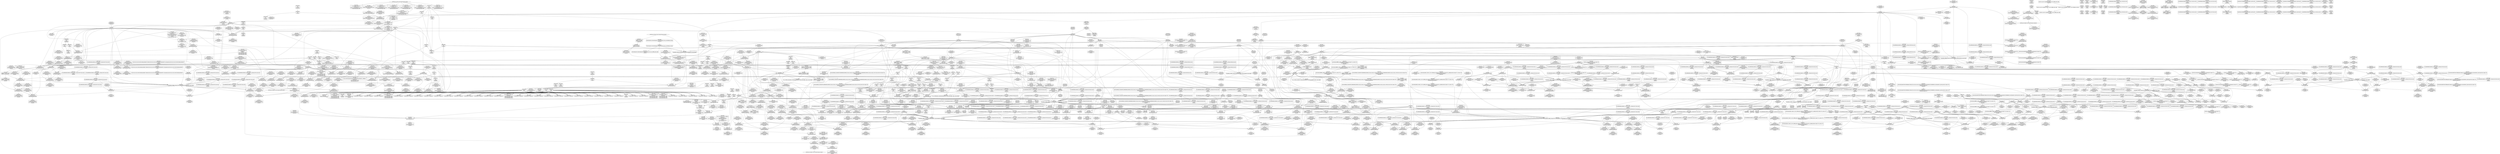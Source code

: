 digraph {
	CE0x52a1560 [shape=record,shape=Mrecord,label="{CE0x52a1560|sock_has_perm:_if.then}"]
	CE0x53238a0 [shape=record,shape=Mrecord,label="{CE0x53238a0|rcu_read_lock:_tobool1|include/linux/rcupdate.h,882}"]
	CE0x536f550 [shape=record,shape=Mrecord,label="{CE0x536f550|GLOBAL:_rcu_read_lock.__warned|Global_var:rcu_read_lock.__warned|*SummSource*}"]
	CE0x5360eb0 [shape=record,shape=Mrecord,label="{CE0x5360eb0|cred_sid:_cred|Function::cred_sid&Arg::cred::|*SummSink*}"]
	CE0x53b2640 [shape=record,shape=Mrecord,label="{CE0x53b2640|__rcu_read_lock:_do.end|*SummSink*}"]
	CE0x53d0ca0 [shape=record,shape=Mrecord,label="{CE0x53d0ca0|i64*_getelementptr_inbounds_(_4_x_i64_,_4_x_i64_*___llvm_gcov_ctr134,_i64_0,_i64_3)|*Constant*|*SummSource*}"]
	CE0x537c110 [shape=record,shape=Mrecord,label="{CE0x537c110|_call_void_mcount()_#3|*SummSink*}"]
	CE0x5363580 [shape=record,shape=Mrecord,label="{CE0x5363580|rcu_read_lock:_land.lhs.true|*SummSink*}"]
	CE0x5385af0 [shape=record,shape=Mrecord,label="{CE0x5385af0|__preempt_count_add:_entry}"]
	CE0x531f390 [shape=record,shape=Mrecord,label="{CE0x531f390|avc_has_perm:_entry}"]
	CE0x537b1f0 [shape=record,shape=Mrecord,label="{CE0x537b1f0|i64*_getelementptr_inbounds_(_2_x_i64_,_2_x_i64_*___llvm_gcov_ctr131,_i64_0,_i64_0)|*Constant*|*SummSink*}"]
	CE0x52b9df0 [shape=record,shape=Mrecord,label="{CE0x52b9df0|_call_void_mcount()_#3|*SummSink*}"]
	CE0x5339370 [shape=record,shape=Mrecord,label="{CE0x5339370|i64_5|*Constant*|*SummSource*}"]
	CE0x52cc230 [shape=record,shape=Mrecord,label="{CE0x52cc230|task_sid:_tmp2|*SummSink*}"]
	CE0x535f5c0 [shape=record,shape=Mrecord,label="{CE0x535f5c0|task_sid:_tmp26|security/selinux/hooks.c,208|*SummSink*}"]
	CE0x534efb0 [shape=record,shape=Mrecord,label="{CE0x534efb0|rcu_read_unlock:_tmp22|include/linux/rcupdate.h,935}"]
	CE0x53b97c0 [shape=record,shape=Mrecord,label="{CE0x53b97c0|i64*_getelementptr_inbounds_(_4_x_i64_,_4_x_i64_*___llvm_gcov_ctr130,_i64_0,_i64_3)|*Constant*}"]
	CE0x5361df0 [shape=record,shape=Mrecord,label="{CE0x5361df0|rcu_read_unlock:_entry}"]
	CE0x52a0930 [shape=record,shape=Mrecord,label="{CE0x52a0930|sock_has_perm:_tmp9|security/selinux/hooks.c,3969|*SummSink*}"]
	CE0x5326e10 [shape=record,shape=Mrecord,label="{CE0x5326e10|8:_%struct.sock*,_:_SCME_34,35_}"]
	CE0x53b2bf0 [shape=record,shape=Mrecord,label="{CE0x53b2bf0|__rcu_read_unlock:_tmp2|*SummSource*}"]
	CE0x53faf20 [shape=record,shape=Mrecord,label="{CE0x53faf20|i64*_getelementptr_inbounds_(_4_x_i64_,_4_x_i64_*___llvm_gcov_ctr135,_i64_0,_i64_0)|*Constant*}"]
	CE0x52e4fe0 [shape=record,shape=Mrecord,label="{CE0x52e4fe0|rcu_read_unlock:_tmp1|*SummSource*}"]
	CE0x532f630 [shape=record,shape=Mrecord,label="{CE0x532f630|sock_has_perm:_tmp5|security/selinux/hooks.c,3966|*SummSink*}"]
	CE0x529aa00 [shape=record,shape=Mrecord,label="{CE0x529aa00|GLOBAL:_get_current|*Constant*|*SummSink*}"]
	CE0x537bf90 [shape=record,shape=Mrecord,label="{CE0x537bf90|_call_void_mcount()_#3}"]
	CE0x52fae20 [shape=record,shape=Mrecord,label="{CE0x52fae20|rcu_read_lock:_tmp13|include/linux/rcupdate.h,882}"]
	CE0x5328cd0 [shape=record,shape=Mrecord,label="{CE0x5328cd0|GLOBAL:_task_sid|*Constant*|*SummSource*}"]
	CE0x52d87d0 [shape=record,shape=Mrecord,label="{CE0x52d87d0|sock_has_perm:_perms|Function::sock_has_perm&Arg::perms::}"]
	CE0x538a0a0 [shape=record,shape=Mrecord,label="{CE0x538a0a0|rcu_read_unlock:_tmp7|include/linux/rcupdate.h,933|*SummSource*}"]
	CE0x52ca6b0 [shape=record,shape=Mrecord,label="{CE0x52ca6b0|GLOBAL:___llvm_gcov_ctr126|Global_var:__llvm_gcov_ctr126|*SummSink*}"]
	CE0x5387a80 [shape=record,shape=Mrecord,label="{CE0x5387a80|void_(i32*,_i32,_i32*)*_asm_addl_$1,_%gs:$0_,_*m,ri,*m,_dirflag_,_fpsr_,_flags_|*SummSource*}"]
	CE0x53e4930 [shape=record,shape=Mrecord,label="{CE0x53e4930|i64*_getelementptr_inbounds_(_4_x_i64_,_4_x_i64_*___llvm_gcov_ctr135,_i64_0,_i64_2)|*Constant*|*SummSink*}"]
	CE0x534f800 [shape=record,shape=Mrecord,label="{CE0x534f800|rcu_lock_release:_entry|*SummSource*}"]
	CE0x532dcd0 [shape=record,shape=Mrecord,label="{CE0x532dcd0|sock_has_perm:_tmp11|security/selinux/hooks.c,3970|*SummSource*}"]
	CE0x5375740 [shape=record,shape=Mrecord,label="{CE0x5375740|i64*_getelementptr_inbounds_(_11_x_i64_,_11_x_i64_*___llvm_gcov_ctr127,_i64_0,_i64_8)|*Constant*|*SummSource*}"]
	CE0x529c170 [shape=record,shape=Mrecord,label="{CE0x529c170|selinux_socket_listen:_sk|security/selinux/hooks.c,4189}"]
	CE0x6e2bd10 [shape=record,shape=Mrecord,label="{CE0x6e2bd10|i32_4096|*Constant*|*SummSource*}"]
	CE0x5413b30 [shape=record,shape=Mrecord,label="{CE0x5413b30|__preempt_count_sub:_do.end|*SummSink*}"]
	CE0x533a940 [shape=record,shape=Mrecord,label="{CE0x533a940|task_sid:_tmp8|security/selinux/hooks.c,208|*SummSink*}"]
	CE0x5361610 [shape=record,shape=Mrecord,label="{CE0x5361610|_call_void_rcu_read_unlock()_#10,_!dbg_!27748|security/selinux/hooks.c,209}"]
	CE0x53223a0 [shape=record,shape=Mrecord,label="{CE0x53223a0|sock_has_perm:_sclass|security/selinux/hooks.c,3976}"]
	CE0x536eed0 [shape=record,shape=Mrecord,label="{CE0x536eed0|__preempt_count_sub:_bb|*SummSource*}"]
	CE0x5295e60 [shape=record,shape=Mrecord,label="{CE0x5295e60|i32_5|*Constant*}"]
	CE0x53491f0 [shape=record,shape=Mrecord,label="{CE0x53491f0|task_sid:_tmp12|security/selinux/hooks.c,208|*SummSource*}"]
	CE0x533b680 [shape=record,shape=Mrecord,label="{CE0x533b680|task_sid:_tmp5|security/selinux/hooks.c,208|*SummSink*}"]
	CE0x53263a0 [shape=record,shape=Mrecord,label="{CE0x53263a0|8:_%struct.sock*,_:_SCME_25,26_}"]
	CE0x536ece0 [shape=record,shape=Mrecord,label="{CE0x536ece0|__preempt_count_sub:_bb}"]
	CE0x52e16b0 [shape=record,shape=Mrecord,label="{CE0x52e16b0|_call_void_mcount()_#3|*SummSink*}"]
	CE0x5295b00 [shape=record,shape=Mrecord,label="{CE0x5295b00|32:_%struct.sock*,_:_CRE_32,40_|*MultipleSource*|Function::selinux_socket_listen&Arg::sock::|security/selinux/hooks.c,4189}"]
	CE0x5362de0 [shape=record,shape=Mrecord,label="{CE0x5362de0|_ret_void,_!dbg_!27717|include/linux/rcupdate.h,240|*SummSink*}"]
	CE0x534a880 [shape=record,shape=Mrecord,label="{CE0x534a880|i64_6|*Constant*|*SummSink*}"]
	CE0x533f070 [shape=record,shape=Mrecord,label="{CE0x533f070|i64*_getelementptr_inbounds_(_2_x_i64_,_2_x_i64_*___llvm_gcov_ctr131,_i64_0,_i64_1)|*Constant*|*SummSink*}"]
	CE0x534d1f0 [shape=record,shape=Mrecord,label="{CE0x534d1f0|i8_1|*Constant*|*SummSource*}"]
	CE0x5380c10 [shape=record,shape=Mrecord,label="{CE0x5380c10|rcu_lock_release:_tmp1|*SummSink*}"]
	CE0x532ef30 [shape=record,shape=Mrecord,label="{CE0x532ef30|sock_has_perm:_tmp3|security/selinux/hooks.c,3964|*SummSink*}"]
	CE0x5318a80 [shape=record,shape=Mrecord,label="{CE0x5318a80|__rcu_read_unlock:_tmp7|include/linux/rcupdate.h,245|*SummSource*}"]
	CE0x53794c0 [shape=record,shape=Mrecord,label="{CE0x53794c0|rcu_read_lock:_tmp19|include/linux/rcupdate.h,882}"]
	CE0x52e2d70 [shape=record,shape=Mrecord,label="{CE0x52e2d70|sock_has_perm:_tmp1}"]
	CE0x532b550 [shape=record,shape=Mrecord,label="{CE0x532b550|16:_i32,_24:_i16,_:_CRE_24,26_|*MultipleSource*|*LoadInst*|security/selinux/hooks.c,3964|security/selinux/hooks.c,3964|security/selinux/hooks.c,3969}"]
	CE0x5346600 [shape=record,shape=Mrecord,label="{CE0x5346600|COLLAPSED:_GCMRE___llvm_gcov_ctr131_internal_global_2_x_i64_zeroinitializer:_elem_0:default:}"]
	CE0x5328110 [shape=record,shape=Mrecord,label="{CE0x5328110|8:_%struct.sock*,_:_SCME_50,51_}"]
	CE0x529b840 [shape=record,shape=Mrecord,label="{CE0x529b840|i64*_getelementptr_inbounds_(_2_x_i64_,_2_x_i64_*___llvm_gcov_ctr359,_i64_0,_i64_1)|*Constant*|*SummSink*}"]
	CE0x52a2170 [shape=record,shape=Mrecord,label="{CE0x52a2170|i32_22|*Constant*|*SummSink*}"]
	CE0x5313ff0 [shape=record,shape=Mrecord,label="{CE0x5313ff0|task_sid:_tmp25|security/selinux/hooks.c,208}"]
	"CONST[source:1(input),value:2(dynamic)][purpose:{object}]"
	CE0x5314d00 [shape=record,shape=Mrecord,label="{CE0x5314d00|task_sid:_tmp20|security/selinux/hooks.c,208}"]
	CE0x53c3f60 [shape=record,shape=Mrecord,label="{CE0x53c3f60|__preempt_count_sub:_tmp4|./arch/x86/include/asm/preempt.h,77|*SummSink*}"]
	CE0x53919e0 [shape=record,shape=Mrecord,label="{CE0x53919e0|i32_934|*Constant*|*SummSource*}"]
	CE0x529f750 [shape=record,shape=Mrecord,label="{CE0x529f750|task_sid:_bb|*SummSource*}"]
	CE0x5339680 [shape=record,shape=Mrecord,label="{CE0x5339680|task_sid:_tmp10|security/selinux/hooks.c,208|*SummSource*}"]
	CE0x53766a0 [shape=record,shape=Mrecord,label="{CE0x53766a0|i32_883|*Constant*|*SummSink*}"]
	CE0x533c040 [shape=record,shape=Mrecord,label="{CE0x533c040|i64*_getelementptr_inbounds_(_2_x_i64_,_2_x_i64_*___llvm_gcov_ctr131,_i64_0,_i64_1)|*Constant*|*SummSource*}"]
	CE0x53b3180 [shape=record,shape=Mrecord,label="{CE0x53b3180|rcu_lock_release:_tmp7}"]
	CE0x53b8370 [shape=record,shape=Mrecord,label="{CE0x53b8370|%struct.lockdep_map*_null|*Constant*}"]
	CE0x537e3e0 [shape=record,shape=Mrecord,label="{CE0x537e3e0|rcu_read_unlock:_tmp2}"]
	CE0x5385560 [shape=record,shape=Mrecord,label="{CE0x5385560|_ret_void,_!dbg_!27719|./arch/x86/include/asm/preempt.h,73|*SummSource*}"]
	CE0x534d320 [shape=record,shape=Mrecord,label="{CE0x534d320|i8_1|*Constant*|*SummSink*}"]
	CE0x53c8c50 [shape=record,shape=Mrecord,label="{CE0x53c8c50|rcu_lock_release:_tmp6}"]
	CE0x5378ed0 [shape=record,shape=Mrecord,label="{CE0x5378ed0|_call_void_lockdep_rcu_suspicious(i8*_getelementptr_inbounds_(_25_x_i8_,_25_x_i8_*_.str45,_i32_0,_i32_0),_i32_883,_i8*_getelementptr_inbounds_(_42_x_i8_,_42_x_i8_*_.str46,_i32_0,_i32_0))_#10,_!dbg_!27728|include/linux/rcupdate.h,882|*SummSink*}"]
	CE0x540a8a0 [shape=record,shape=Mrecord,label="{CE0x540a8a0|COLLAPSED:_GCMRE___llvm_gcov_ctr135_internal_global_4_x_i64_zeroinitializer:_elem_0:default:}"]
	CE0x53378a0 [shape=record,shape=Mrecord,label="{CE0x53378a0|cred_sid:_tmp3|*SummSink*}"]
	CE0x532d890 [shape=record,shape=Mrecord,label="{CE0x532d890|sock_has_perm:_tmp10|security/selinux/hooks.c,3969|*SummSource*}"]
	CE0x52fb500 [shape=record,shape=Mrecord,label="{CE0x52fb500|sock_has_perm:_tmp20|security/selinux/hooks.c,3977|*SummSink*}"]
	CE0x5388040 [shape=record,shape=Mrecord,label="{CE0x5388040|rcu_read_unlock:_tmp10|include/linux/rcupdate.h,933}"]
	CE0x535acc0 [shape=record,shape=Mrecord,label="{CE0x535acc0|COLLAPSED:_GCMRE___llvm_gcov_ctr130_internal_global_4_x_i64_zeroinitializer:_elem_0:default:}"]
	CE0x53806a0 [shape=record,shape=Mrecord,label="{CE0x53806a0|i64*_getelementptr_inbounds_(_4_x_i64_,_4_x_i64_*___llvm_gcov_ctr130,_i64_0,_i64_2)|*Constant*|*SummSink*}"]
	CE0x5359ce0 [shape=record,shape=Mrecord,label="{CE0x5359ce0|rcu_lock_acquire:_tmp7}"]
	CE0x5331be0 [shape=record,shape=Mrecord,label="{CE0x5331be0|rcu_read_lock:_tmp10|include/linux/rcupdate.h,882|*SummSource*}"]
	CE0x5387150 [shape=record,shape=Mrecord,label="{CE0x5387150|rcu_read_unlock:_tmp9|include/linux/rcupdate.h,933|*SummSink*}"]
	CE0x52e3f00 [shape=record,shape=Mrecord,label="{CE0x52e3f00|rcu_read_unlock:_land.lhs.true2|*SummSink*}"]
	CE0x532c330 [shape=record,shape=Mrecord,label="{CE0x532c330|sock_has_perm:_cmp|security/selinux/hooks.c,3969|*SummSink*}"]
	CE0x52a15d0 [shape=record,shape=Mrecord,label="{CE0x52a15d0|sock_has_perm:_if.then|*SummSource*}"]
	CE0x5327400 [shape=record,shape=Mrecord,label="{CE0x5327400|8:_%struct.sock*,_:_SCME_39,40_}"]
	CE0x53c94d0 [shape=record,shape=Mrecord,label="{CE0x53c94d0|rcu_lock_release:_tmp4|include/linux/rcupdate.h,423|*SummSource*}"]
	CE0x5345db0 [shape=record,shape=Mrecord,label="{CE0x5345db0|rcu_read_lock:_tmp1|*SummSource*}"]
	CE0x532dc60 [shape=record,shape=Mrecord,label="{CE0x532dc60|sock_has_perm:_tmp11|security/selinux/hooks.c,3970}"]
	CE0x52b56d0 [shape=record,shape=Mrecord,label="{CE0x52b56d0|GLOBAL:___llvm_gcov_ctr327|Global_var:__llvm_gcov_ctr327|*SummSink*}"]
	CE0x5321fd0 [shape=record,shape=Mrecord,label="{CE0x5321fd0|sock_has_perm:_sclass|security/selinux/hooks.c,3976|*SummSink*}"]
	CE0x5312ec0 [shape=record,shape=Mrecord,label="{CE0x5312ec0|task_sid:_tmp23|security/selinux/hooks.c,208}"]
	CE0x5383650 [shape=record,shape=Mrecord,label="{CE0x5383650|_call_void_asm_addl_$1,_%gs:$0_,_*m,ri,*m,_dirflag_,_fpsr_,_flags_(i32*___preempt_count,_i32_%sub,_i32*___preempt_count)_#3,_!dbg_!27717,_!srcloc_!27718|./arch/x86/include/asm/preempt.h,77|*SummSink*}"]
	CE0x534c770 [shape=record,shape=Mrecord,label="{CE0x534c770|task_sid:_tmp18|security/selinux/hooks.c,208|*SummSink*}"]
	CE0x5374d90 [shape=record,shape=Mrecord,label="{CE0x5374d90|rcu_read_lock:_tmp15|include/linux/rcupdate.h,882|*SummSink*}"]
	CE0x538be00 [shape=record,shape=Mrecord,label="{CE0x538be00|__preempt_count_add:_tmp5|./arch/x86/include/asm/preempt.h,72}"]
	CE0x53bb5f0 [shape=record,shape=Mrecord,label="{CE0x53bb5f0|i64*_getelementptr_inbounds_(_4_x_i64_,_4_x_i64_*___llvm_gcov_ctr135,_i64_0,_i64_1)|*Constant*}"]
	CE0x52ca720 [shape=record,shape=Mrecord,label="{CE0x52ca720|GLOBAL:___llvm_gcov_ctr126|Global_var:__llvm_gcov_ctr126|*SummSource*}"]
	CE0x53908a0 [shape=record,shape=Mrecord,label="{CE0x53908a0|i32_934|*Constant*}"]
	CE0x5363a50 [shape=record,shape=Mrecord,label="{CE0x5363a50|_call_void_rcu_lock_acquire(%struct.lockdep_map*_rcu_lock_map)_#10,_!dbg_!27711|include/linux/rcupdate.h,881|*SummSource*}"]
	CE0x5328b50 [shape=record,shape=Mrecord,label="{CE0x5328b50|GLOBAL:_task_sid|*Constant*}"]
	CE0x52d7600 [shape=record,shape=Mrecord,label="{CE0x52d7600|selinux_socket_listen:_call1|security/selinux/hooks.c,4189|*SummSink*}"]
	CE0x52fab30 [shape=record,shape=Mrecord,label="{CE0x52fab30|rcu_read_unlock:_tmp12|include/linux/rcupdate.h,933}"]
	CE0x531f630 [shape=record,shape=Mrecord,label="{CE0x531f630|sock_has_perm:_tmp17|security/selinux/hooks.c,3976|*SummSink*}"]
	CE0x5385b60 [shape=record,shape=Mrecord,label="{CE0x5385b60|__preempt_count_add:_val|Function::__preempt_count_add&Arg::val::|*SummSink*}"]
	CE0x532c7a0 [shape=record,shape=Mrecord,label="{CE0x532c7a0|i64_2|*Constant*|*SummSink*}"]
	CE0x52c3320 [shape=record,shape=Mrecord,label="{CE0x52c3320|32:_%struct.sock*,_:_CRE_16,24_|*MultipleSource*|Function::selinux_socket_listen&Arg::sock::|security/selinux/hooks.c,4189}"]
	CE0x532b910 [shape=record,shape=Mrecord,label="{CE0x532b910|sock_has_perm:_tmp6|security/selinux/hooks.c,3969|*SummSource*}"]
	CE0x53ba3b0 [shape=record,shape=Mrecord,label="{CE0x53ba3b0|rcu_lock_release:_tmp1}"]
	CE0x52e1890 [shape=record,shape=Mrecord,label="{CE0x52e1890|task_sid:_land.lhs.true|*SummSource*}"]
	CE0x53903d0 [shape=record,shape=Mrecord,label="{CE0x53903d0|rcu_read_unlock:_tmp17|include/linux/rcupdate.h,933}"]
	CE0x535ad30 [shape=record,shape=Mrecord,label="{CE0x535ad30|rcu_lock_acquire:_tmp|*SummSource*}"]
	CE0x53cabf0 [shape=record,shape=Mrecord,label="{CE0x53cabf0|__rcu_read_lock:_tmp3}"]
	CE0x5384c00 [shape=record,shape=Mrecord,label="{CE0x5384c00|_call_void___preempt_count_add(i32_1)_#10,_!dbg_!27711|include/linux/rcupdate.h,239|*SummSource*}"]
	CE0x533a370 [shape=record,shape=Mrecord,label="{CE0x533a370|i64_0|*Constant*}"]
	CE0x53b77c0 [shape=record,shape=Mrecord,label="{CE0x53b77c0|rcu_lock_release:_bb}"]
	CE0x52e4600 [shape=record,shape=Mrecord,label="{CE0x52e4600|rcu_read_lock:_land.lhs.true2|*SummSource*}"]
	CE0x5326a80 [shape=record,shape=Mrecord,label="{CE0x5326a80|8:_%struct.sock*,_:_SCME_31,32_}"]
	CE0x53cbb90 [shape=record,shape=Mrecord,label="{CE0x53cbb90|_call_void___preempt_count_sub(i32_1)_#10,_!dbg_!27715|include/linux/rcupdate.h,244|*SummSource*}"]
	CE0x5351e10 [shape=record,shape=Mrecord,label="{CE0x5351e10|_ret_void,_!dbg_!27717|include/linux/rcupdate.h,245|*SummSource*}"]
	CE0x52c1d30 [shape=record,shape=Mrecord,label="{CE0x52c1d30|task_sid:_tobool1|security/selinux/hooks.c,208|*SummSink*}"]
	CE0x532f210 [shape=record,shape=Mrecord,label="{CE0x532f210|sock_has_perm:_tmp4|security/selinux/hooks.c,3966|*SummSink*}"]
	CE0x5346c00 [shape=record,shape=Mrecord,label="{CE0x5346c00|task_sid:_if.end|*SummSource*}"]
	CE0x531d630 [shape=record,shape=Mrecord,label="{CE0x531d630|i64*_getelementptr_inbounds_(_6_x_i64_,_6_x_i64_*___llvm_gcov_ctr327,_i64_0,_i64_3)|*Constant*}"]
	CE0x5327d80 [shape=record,shape=Mrecord,label="{CE0x5327d80|8:_%struct.sock*,_:_SCME_47,48_}"]
	CE0x5342a80 [shape=record,shape=Mrecord,label="{CE0x5342a80|cred_sid:_tmp6|security/selinux/hooks.c,197}"]
	CE0x52b5880 [shape=record,shape=Mrecord,label="{CE0x52b5880|sock_has_perm:_net|security/selinux/hooks.c, 3966|*SummSink*}"]
	CE0x52bb2b0 [shape=record,shape=Mrecord,label="{CE0x52bb2b0|task_sid:_land.lhs.true}"]
	CE0x5326250 [shape=record,shape=Mrecord,label="{CE0x5326250|8:_%struct.sock*,_:_SCME_24,25_}"]
	CE0x52ad850 [shape=record,shape=Mrecord,label="{CE0x52ad850|sock_has_perm:_sid|security/selinux/hooks.c,3969}"]
	CE0x53d0a60 [shape=record,shape=Mrecord,label="{CE0x53d0a60|__preempt_count_sub:_val|Function::__preempt_count_sub&Arg::val::|*SummSource*}"]
	CE0x535a0d0 [shape=record,shape=Mrecord,label="{CE0x535a0d0|i8*_undef|*Constant*}"]
	CE0x534d090 [shape=record,shape=Mrecord,label="{CE0x534d090|i8_1|*Constant*}"]
	CE0x53e8cc0 [shape=record,shape=Mrecord,label="{CE0x53e8cc0|i64*_getelementptr_inbounds_(_4_x_i64_,_4_x_i64_*___llvm_gcov_ctr134,_i64_0,_i64_0)|*Constant*}"]
	CE0x533f7b0 [shape=record,shape=Mrecord,label="{CE0x533f7b0|task_sid:_tmp9|security/selinux/hooks.c,208}"]
	CE0x535ac50 [shape=record,shape=Mrecord,label="{CE0x535ac50|rcu_lock_acquire:_tmp}"]
	CE0x52a41d0 [shape=record,shape=Mrecord,label="{CE0x52a41d0|i64*_getelementptr_inbounds_(_2_x_i64_,_2_x_i64_*___llvm_gcov_ctr98,_i64_0,_i64_0)|*Constant*}"]
	CE0x52ee610 [shape=record,shape=Mrecord,label="{CE0x52ee610|i64*_getelementptr_inbounds_(_6_x_i64_,_6_x_i64_*___llvm_gcov_ctr327,_i64_0,_i64_5)|*Constant*}"]
	CE0x5333270 [shape=record,shape=Mrecord,label="{CE0x5333270|i64_6|*Constant*}"]
	CE0x538a910 [shape=record,shape=Mrecord,label="{CE0x538a910|rcu_read_unlock:_do.body}"]
	CE0x5320f00 [shape=record,shape=Mrecord,label="{CE0x5320f00|sock_has_perm:_tmp15|security/selinux/hooks.c,3974}"]
	CE0x529d4b0 [shape=record,shape=Mrecord,label="{CE0x529d4b0|GLOBAL:_get_current|*Constant*|*SummSource*}"]
	CE0x533b080 [shape=record,shape=Mrecord,label="{CE0x533b080|i32_22|*Constant*}"]
	CE0x5331480 [shape=record,shape=Mrecord,label="{CE0x5331480|i32_0|*Constant*}"]
	CE0x5376f70 [shape=record,shape=Mrecord,label="{CE0x5376f70|i8*_getelementptr_inbounds_(_42_x_i8_,_42_x_i8_*_.str46,_i32_0,_i32_0)|*Constant*|*SummSource*}"]
	CE0x533c3a0 [shape=record,shape=Mrecord,label="{CE0x533c3a0|task_sid:_tmp|*SummSink*}"]
	CE0x53447d0 [shape=record,shape=Mrecord,label="{CE0x53447d0|rcu_read_unlock:_tmp3}"]
	CE0x53c9f10 [shape=record,shape=Mrecord,label="{CE0x53c9f10|__preempt_count_sub:_entry}"]
	CE0x537e8b0 [shape=record,shape=Mrecord,label="{CE0x537e8b0|_call_void_asm_sideeffect_,_memory_,_dirflag_,_fpsr_,_flags_()_#3,_!dbg_!27714,_!srcloc_!27715|include/linux/rcupdate.h,239}"]
	CE0x53b6420 [shape=record,shape=Mrecord,label="{CE0x53b6420|rcu_lock_release:___here}"]
	CE0x534b270 [shape=record,shape=Mrecord,label="{CE0x534b270|task_sid:_tmp15|security/selinux/hooks.c,208|*SummSource*}"]
	CE0x537d7f0 [shape=record,shape=Mrecord,label="{CE0x537d7f0|rcu_lock_acquire:_bb|*SummSource*}"]
	CE0x5331410 [shape=record,shape=Mrecord,label="{CE0x5331410|void_(i32*,_i32,_i32*)*_asm_addl_$1,_%gs:$0_,_*m,ri,*m,_dirflag_,_fpsr_,_flags_}"]
	CE0x5350ce0 [shape=record,shape=Mrecord,label="{CE0x5350ce0|_call_void___rcu_read_unlock()_#10,_!dbg_!27734|include/linux/rcupdate.h,937|*SummSink*}"]
	CE0x5360a90 [shape=record,shape=Mrecord,label="{CE0x5360a90|cred_sid:_entry|*SummSource*}"]
	CE0x5381a40 [shape=record,shape=Mrecord,label="{CE0x5381a40|rcu_read_unlock:_call|include/linux/rcupdate.h,933|*SummSource*}"]
	CE0x53b2d30 [shape=record,shape=Mrecord,label="{CE0x53b2d30|__rcu_read_lock:_tmp2|*SummSource*}"]
	CE0x537c000 [shape=record,shape=Mrecord,label="{CE0x537c000|_call_void_mcount()_#3|*SummSource*}"]
	CE0x52e6330 [shape=record,shape=Mrecord,label="{CE0x52e6330|i64*_getelementptr_inbounds_(_6_x_i64_,_6_x_i64_*___llvm_gcov_ctr327,_i64_0,_i64_0)|*Constant*|*SummSource*}"]
	CE0x52dfa60 [shape=record,shape=Mrecord,label="{CE0x52dfa60|rcu_read_lock:_do.end}"]
	CE0x53cc8b0 [shape=record,shape=Mrecord,label="{CE0x53cc8b0|i64*_getelementptr_inbounds_(_4_x_i64_,_4_x_i64_*___llvm_gcov_ctr133,_i64_0,_i64_3)|*Constant*}"]
	CE0x52e35f0 [shape=record,shape=Mrecord,label="{CE0x52e35f0|task_sid:_tobool1|security/selinux/hooks.c,208|*SummSource*}"]
	CE0x53278c0 [shape=record,shape=Mrecord,label="{CE0x53278c0|8:_%struct.sock*,_:_SCME_43,44_}"]
	CE0x5342da0 [shape=record,shape=Mrecord,label="{CE0x5342da0|rcu_read_lock:_tmp5|include/linux/rcupdate.h,882|*SummSource*}"]
	CE0x52eeaa0 [shape=record,shape=Mrecord,label="{CE0x52eeaa0|sock_has_perm:_tmp18|security/selinux/hooks.c,3977}"]
	CE0x529c2d0 [shape=record,shape=Mrecord,label="{CE0x529c2d0|get_current:_entry|*SummSource*}"]
	CE0x53292e0 [shape=record,shape=Mrecord,label="{CE0x53292e0|task_sid:_task|Function::task_sid&Arg::task::|*SummSink*}"]
	CE0x52b5990 [shape=record,shape=Mrecord,label="{CE0x52b5990|_call_void_mcount()_#3}"]
	CE0x52a92a0 [shape=record,shape=Mrecord,label="{CE0x52a92a0|selinux_socket_listen:_sock|Function::selinux_socket_listen&Arg::sock::|*SummSink*}"]
	CE0x53d3830 [shape=record,shape=Mrecord,label="{CE0x53d3830|__preempt_count_add:_tmp1}"]
	CE0x5296990 [shape=record,shape=Mrecord,label="{CE0x5296990|i64*_getelementptr_inbounds_(_2_x_i64_,_2_x_i64_*___llvm_gcov_ctr359,_i64_0,_i64_0)|*Constant*|*SummSource*}"]
	CE0x52fa5e0 [shape=record,shape=Mrecord,label="{CE0x52fa5e0|_call_void_lockdep_rcu_suspicious(i8*_getelementptr_inbounds_(_25_x_i8_,_25_x_i8_*_.str45,_i32_0,_i32_0),_i32_934,_i8*_getelementptr_inbounds_(_44_x_i8_,_44_x_i8_*_.str47,_i32_0,_i32_0))_#10,_!dbg_!27726|include/linux/rcupdate.h,933}"]
	CE0x5323e50 [shape=record,shape=Mrecord,label="{CE0x5323e50|rcu_read_lock:_tmp9|include/linux/rcupdate.h,882}"]
	CE0x529df00 [shape=record,shape=Mrecord,label="{CE0x529df00|selinux_socket_listen:_bb|*SummSource*}"]
	CE0x52cb830 [shape=record,shape=Mrecord,label="{CE0x52cb830|GLOBAL:_rcu_read_lock|*Constant*|*SummSource*}"]
	CE0x531f4e0 [shape=record,shape=Mrecord,label="{CE0x531f4e0|sock_has_perm:_tmp17|security/selinux/hooks.c,3976|*SummSource*}"]
	CE0x531ff90 [shape=record,shape=Mrecord,label="{CE0x531ff90|sock_has_perm:_u2|security/selinux/hooks.c,3974|*SummSink*}"]
	CE0x533bd40 [shape=record,shape=Mrecord,label="{CE0x533bd40|_call_void_rcu_read_lock()_#10,_!dbg_!27712|security/selinux/hooks.c,207|*SummSink*}"]
	CE0x5350560 [shape=record,shape=Mrecord,label="{CE0x5350560|rcu_lock_release:_map|Function::rcu_lock_release&Arg::map::|*SummSink*}"]
	CE0x538d7a0 [shape=record,shape=Mrecord,label="{CE0x538d7a0|rcu_read_unlock:_tmp16|include/linux/rcupdate.h,933|*SummSource*}"]
	CE0x532cb10 [shape=record,shape=Mrecord,label="{CE0x532cb10|i64_0|*Constant*}"]
	CE0x536ed50 [shape=record,shape=Mrecord,label="{CE0x536ed50|__preempt_count_sub:_do.body}"]
	CE0x52e3ba0 [shape=record,shape=Mrecord,label="{CE0x52e3ba0|__rcu_read_lock:_tmp4|include/linux/rcupdate.h,239|*SummSink*}"]
	CE0x5339790 [shape=record,shape=Mrecord,label="{CE0x5339790|task_sid:_tmp10|security/selinux/hooks.c,208|*SummSink*}"]
	CE0x532b030 [shape=record,shape=Mrecord,label="{CE0x532b030|i32_2|*Constant*}"]
	CE0x52cc4e0 [shape=record,shape=Mrecord,label="{CE0x52cc4e0|sock_has_perm:_net|security/selinux/hooks.c, 3966|*SummSource*}"]
	CE0x533a2a0 [shape=record,shape=Mrecord,label="{CE0x533a2a0|task_sid:_tmp5|security/selinux/hooks.c,208}"]
	CE0x52beb70 [shape=record,shape=Mrecord,label="{CE0x52beb70|sock_has_perm:_sk_security|security/selinux/hooks.c,3964|*SummSink*}"]
	CE0x52a55b0 [shape=record,shape=Mrecord,label="{CE0x52a55b0|get_current:_entry|*SummSink*}"]
	CE0x53d3770 [shape=record,shape=Mrecord,label="{CE0x53d3770|i64*_getelementptr_inbounds_(_4_x_i64_,_4_x_i64_*___llvm_gcov_ctr135,_i64_0,_i64_3)|*Constant*}"]
	CE0x53c60f0 [shape=record,shape=Mrecord,label="{CE0x53c60f0|__rcu_read_unlock:_tmp4|include/linux/rcupdate.h,244|*SummSource*}"]
	CE0x5361240 [shape=record,shape=Mrecord,label="{CE0x5361240|_ret_i32_%tmp6,_!dbg_!27716|security/selinux/hooks.c,197|*SummSource*}"]
	CE0x53b5940 [shape=record,shape=Mrecord,label="{CE0x53b5940|i64*_getelementptr_inbounds_(_4_x_i64_,_4_x_i64_*___llvm_gcov_ctr134,_i64_0,_i64_1)|*Constant*|*SummSource*}"]
	CE0x53b5380 [shape=record,shape=Mrecord,label="{CE0x53b5380|__preempt_count_add:_do.body|*SummSink*}"]
	CE0x5343ea0 [shape=record,shape=Mrecord,label="{CE0x5343ea0|task_sid:_do.end6|*SummSource*}"]
	CE0x533bfd0 [shape=record,shape=Mrecord,label="{CE0x533bfd0|i64*_getelementptr_inbounds_(_2_x_i64_,_2_x_i64_*___llvm_gcov_ctr131,_i64_0,_i64_1)|*Constant*}"]
	CE0x53e8710 [shape=record,shape=Mrecord,label="{CE0x53e8710|_call_void_mcount()_#3|*SummSource*}"]
	CE0x52ed9a0 [shape=record,shape=Mrecord,label="{CE0x52ed9a0|avc_has_perm:_entry|*SummSource*}"]
	CE0x52e1560 [shape=record,shape=Mrecord,label="{CE0x52e1560|_call_void_mcount()_#3|*SummSource*}"]
	CE0x5358470 [shape=record,shape=Mrecord,label="{CE0x5358470|_call_void_lock_acquire(%struct.lockdep_map*_%map,_i32_0,_i32_0,_i32_2,_i32_0,_%struct.lockdep_map*_null,_i64_ptrtoint_(i8*_blockaddress(_rcu_lock_acquire,_%__here)_to_i64))_#10,_!dbg_!27716|include/linux/rcupdate.h,418}"]
	CE0x53b2da0 [shape=record,shape=Mrecord,label="{CE0x53b2da0|__rcu_read_lock:_tmp2|*SummSink*}"]
	CE0x5359480 [shape=record,shape=Mrecord,label="{CE0x5359480|i64*_getelementptr_inbounds_(_4_x_i64_,_4_x_i64_*___llvm_gcov_ctr130,_i64_0,_i64_3)|*Constant*|*SummSource*}"]
	CE0x52c29a0 [shape=record,shape=Mrecord,label="{CE0x52c29a0|task_sid:_land.lhs.true2}"]
	CE0x52c2bd0 [shape=record,shape=Mrecord,label="{CE0x52c2bd0|get_current:_bb|*SummSource*}"]
	CE0x52e3cb0 [shape=record,shape=Mrecord,label="{CE0x52e3cb0|rcu_read_unlock:_bb|*SummSink*}"]
	CE0x537a980 [shape=record,shape=Mrecord,label="{CE0x537a980|rcu_read_lock:_tmp22|include/linux/rcupdate.h,884}"]
	CE0x52bdfb0 [shape=record,shape=Mrecord,label="{CE0x52bdfb0|GLOBAL:_rcu_lock_map|Global_var:rcu_lock_map|*SummSource*}"]
	CE0x537f730 [shape=record,shape=Mrecord,label="{CE0x537f730|rcu_read_unlock:_tobool|include/linux/rcupdate.h,933|*SummSink*}"]
	CE0x52e3ac0 [shape=record,shape=Mrecord,label="{CE0x52e3ac0|__rcu_read_lock:_tmp4|include/linux/rcupdate.h,239}"]
	CE0x5339090 [shape=record,shape=Mrecord,label="{CE0x5339090|i64_4|*Constant*|*SummSource*}"]
	CE0x53e3fe0 [shape=record,shape=Mrecord,label="{CE0x53e3fe0|__preempt_count_sub:_tmp6|./arch/x86/include/asm/preempt.h,78|*SummSink*}"]
	CE0x537f450 [shape=record,shape=Mrecord,label="{CE0x537f450|rcu_lock_acquire:_tmp3}"]
	CE0x53e8850 [shape=record,shape=Mrecord,label="{CE0x53e8850|__rcu_read_unlock:_do.end}"]
	CE0x53834d0 [shape=record,shape=Mrecord,label="{CE0x53834d0|_call_void_asm_addl_$1,_%gs:$0_,_*m,ri,*m,_dirflag_,_fpsr_,_flags_(i32*___preempt_count,_i32_%sub,_i32*___preempt_count)_#3,_!dbg_!27717,_!srcloc_!27718|./arch/x86/include/asm/preempt.h,77|*SummSource*}"]
	CE0x5326950 [shape=record,shape=Mrecord,label="{CE0x5326950|8:_%struct.sock*,_:_SCME_30,31_}"]
	CE0x5367d40 [shape=record,shape=Mrecord,label="{CE0x5367d40|i64*_getelementptr_inbounds_(_4_x_i64_,_4_x_i64_*___llvm_gcov_ctr128,_i64_0,_i64_3)|*Constant*|*SummSource*}"]
	CE0x53c6e80 [shape=record,shape=Mrecord,label="{CE0x53c6e80|__rcu_read_unlock:_do.body}"]
	CE0x529b030 [shape=record,shape=Mrecord,label="{CE0x529b030|selinux_socket_listen:_tmp1|*SummSource*}"]
	CE0x5369140 [shape=record,shape=Mrecord,label="{CE0x5369140|cred_sid:_sid|security/selinux/hooks.c,197|*SummSink*}"]
	CE0x529dc40 [shape=record,shape=Mrecord,label="{CE0x529dc40|i64_1|*Constant*|*SummSource*}"]
	CE0x53183b0 [shape=record,shape=Mrecord,label="{CE0x53183b0|__rcu_read_unlock:_tmp6|include/linux/rcupdate.h,245}"]
	CE0x52b8fd0 [shape=record,shape=Mrecord,label="{CE0x52b8fd0|avc_has_perm:_tsid|Function::avc_has_perm&Arg::tsid::}"]
	CE0x5357ee0 [shape=record,shape=Mrecord,label="{CE0x5357ee0|_call_void_mcount()_#3|*SummSink*}"]
	CE0x53cac60 [shape=record,shape=Mrecord,label="{CE0x53cac60|__rcu_read_lock:_tmp3|*SummSource*}"]
	CE0x52a9690 [shape=record,shape=Mrecord,label="{CE0x52a9690|selinux_socket_listen:_sock|Function::selinux_socket_listen&Arg::sock::|*SummSource*}"]
	CE0x535a680 [shape=record,shape=Mrecord,label="{CE0x535a680|__rcu_read_lock:_tmp1}"]
	CE0x5375270 [shape=record,shape=Mrecord,label="{CE0x5375270|rcu_read_lock:_tmp16|include/linux/rcupdate.h,882|*SummSink*}"]
	CE0x53b9520 [shape=record,shape=Mrecord,label="{CE0x53b9520|_call_void_lock_acquire(%struct.lockdep_map*_%map,_i32_0,_i32_0,_i32_2,_i32_0,_%struct.lockdep_map*_null,_i64_ptrtoint_(i8*_blockaddress(_rcu_lock_acquire,_%__here)_to_i64))_#10,_!dbg_!27716|include/linux/rcupdate.h,418|*SummSource*}"]
	CE0x53d1050 [shape=record,shape=Mrecord,label="{CE0x53d1050|GLOBAL:___preempt_count|Global_var:__preempt_count|*SummSource*}"]
	CE0x5297c80 [shape=record,shape=Mrecord,label="{CE0x5297c80|selinux_socket_listen:_tmp4|*LoadInst*|security/selinux/hooks.c,4189|*SummSink*}"]
	CE0x5364240 [shape=record,shape=Mrecord,label="{CE0x5364240|rcu_read_lock:_tmp7|include/linux/rcupdate.h,882}"]
	CE0x52a1f60 [shape=record,shape=Mrecord,label="{CE0x52a1f60|get_current:_tmp}"]
	CE0x5380d50 [shape=record,shape=Mrecord,label="{CE0x5380d50|i64*_getelementptr_inbounds_(_4_x_i64_,_4_x_i64_*___llvm_gcov_ctr133,_i64_0,_i64_1)|*Constant*}"]
	CE0x53d2a10 [shape=record,shape=Mrecord,label="{CE0x53d2a10|__preempt_count_add:_tmp6|./arch/x86/include/asm/preempt.h,73}"]
	CE0x5346950 [shape=record,shape=Mrecord,label="{CE0x5346950|task_sid:_do.body5|*SummSource*}"]
	CE0x5350bb0 [shape=record,shape=Mrecord,label="{CE0x5350bb0|_call_void___rcu_read_unlock()_#10,_!dbg_!27734|include/linux/rcupdate.h,937|*SummSource*}"]
	CE0x5390fc0 [shape=record,shape=Mrecord,label="{CE0x5390fc0|_call_void_lockdep_rcu_suspicious(i8*_getelementptr_inbounds_(_25_x_i8_,_25_x_i8_*_.str45,_i32_0,_i32_0),_i32_934,_i8*_getelementptr_inbounds_(_44_x_i8_,_44_x_i8_*_.str47,_i32_0,_i32_0))_#10,_!dbg_!27726|include/linux/rcupdate.h,933|*SummSink*}"]
	CE0x532f8c0 [shape=record,shape=Mrecord,label="{CE0x532f8c0|i8_0|*Constant*|*SummSource*}"]
	CE0x534d7f0 [shape=record,shape=Mrecord,label="{CE0x534d7f0|_call_void_lockdep_rcu_suspicious(i8*_getelementptr_inbounds_(_25_x_i8_,_25_x_i8_*_.str3,_i32_0,_i32_0),_i32_208,_i8*_getelementptr_inbounds_(_41_x_i8_,_41_x_i8_*_.str44,_i32_0,_i32_0))_#10,_!dbg_!27732|security/selinux/hooks.c,208|*SummSink*}"]
	CE0x52a20d0 [shape=record,shape=Mrecord,label="{CE0x52a20d0|i32_22|*Constant*|*SummSource*}"]
	CE0x53271a0 [shape=record,shape=Mrecord,label="{CE0x53271a0|8:_%struct.sock*,_:_SCME_37,38_}"]
	CE0x534e120 [shape=record,shape=Mrecord,label="{CE0x534e120|i8*_getelementptr_inbounds_(_25_x_i8_,_25_x_i8_*_.str3,_i32_0,_i32_0)|*Constant*|*SummSink*}"]
	CE0x533faa0 [shape=record,shape=Mrecord,label="{CE0x533faa0|rcu_read_lock:_tobool|include/linux/rcupdate.h,882|*SummSink*}"]
	CE0x536fd30 [shape=record,shape=Mrecord,label="{CE0x536fd30|0:_i8,_:_GCMR_rcu_read_lock.__warned_internal_global_i8_0,_section_.data.unlikely_,_align_1:_elem_0:default:}"]
	CE0x52aebb0 [shape=record,shape=Mrecord,label="{CE0x52aebb0|sock_has_perm:_tmp1|*SummSink*}"]
	CE0x52e6a70 [shape=record,shape=Mrecord,label="{CE0x52e6a70|avc_has_perm:_tsid|Function::avc_has_perm&Arg::tsid::|*SummSink*}"]
	CE0x5382e30 [shape=record,shape=Mrecord,label="{CE0x5382e30|_call_void___preempt_count_add(i32_1)_#10,_!dbg_!27711|include/linux/rcupdate.h,239}"]
	CE0x5381be0 [shape=record,shape=Mrecord,label="{CE0x5381be0|i64*_getelementptr_inbounds_(_4_x_i64_,_4_x_i64_*___llvm_gcov_ctr130,_i64_0,_i64_1)|*Constant*|*SummSource*}"]
	CE0x52a31f0 [shape=record,shape=Mrecord,label="{CE0x52a31f0|selinux_socket_listen:_call|security/selinux/hooks.c,4189}"]
	CE0x53823d0 [shape=record,shape=Mrecord,label="{CE0x53823d0|i64*_getelementptr_inbounds_(_4_x_i64_,_4_x_i64_*___llvm_gcov_ctr130,_i64_0,_i64_1)|*Constant*|*SummSink*}"]
	CE0x52e2360 [shape=record,shape=Mrecord,label="{CE0x52e2360|COLLAPSED:_GCMRE___llvm_gcov_ctr98_internal_global_2_x_i64_zeroinitializer:_elem_0:default:}"]
	CE0x535bef0 [shape=record,shape=Mrecord,label="{CE0x535bef0|_call_void_mcount()_#3}"]
	CE0x53e87c0 [shape=record,shape=Mrecord,label="{CE0x53e87c0|__rcu_read_unlock:_do.body|*SummSink*}"]
	CE0x532dd40 [shape=record,shape=Mrecord,label="{CE0x532dd40|sock_has_perm:_tmp11|security/selinux/hooks.c,3970|*SummSink*}"]
	CE0x5295f00 [shape=record,shape=Mrecord,label="{CE0x5295f00|selinux_socket_listen:_tmp|*SummSource*}"]
	CE0x5328370 [shape=record,shape=Mrecord,label="{CE0x5328370|8:_%struct.sock*,_:_SCME_52,53_}"]
	CE0x532cfa0 [shape=record,shape=Mrecord,label="{CE0x532cfa0|GLOBAL:___llvm_gcov_ctr327|Global_var:__llvm_gcov_ctr327}"]
	CE0x52e2270 [shape=record,shape=Mrecord,label="{CE0x52e2270|8:_%struct.sock*,_:_SCME_18,20_|*MultipleSource*|security/selinux/hooks.c, 3966|security/selinux/hooks.c,3966|security/selinux/hooks.c,3966}"]
	CE0x5351270 [shape=record,shape=Mrecord,label="{CE0x5351270|_ret_void,_!dbg_!27717|include/linux/rcupdate.h,245|*SummSink*}"]
	CE0x529c850 [shape=record,shape=Mrecord,label="{CE0x529c850|i64_1|*Constant*}"]
	CE0x53c9f80 [shape=record,shape=Mrecord,label="{CE0x53c9f80|__preempt_count_sub:_val|Function::__preempt_count_sub&Arg::val::|*SummSink*}"]
	CE0x536f3d0 [shape=record,shape=Mrecord,label="{CE0x536f3d0|GLOBAL:_rcu_read_lock.__warned|Global_var:rcu_read_lock.__warned}"]
	CE0x52bd310 [shape=record,shape=Mrecord,label="{CE0x52bd310|sock_has_perm:_bb|*SummSource*}"]
	CE0x530f980 [shape=record,shape=Mrecord,label="{CE0x530f980|1216:_i8*,_:_CRE_1216,1224_|*MultipleSource*|Function::sock_has_perm&Arg::sk::|security/selinux/hooks.c,3964|*LoadInst*|security/selinux/hooks.c,4189}"]
	CE0x535f630 [shape=record,shape=Mrecord,label="{CE0x535f630|_call_void_rcu_read_unlock()_#10,_!dbg_!27748|security/selinux/hooks.c,209|*SummSink*}"]
	CE0x53272d0 [shape=record,shape=Mrecord,label="{CE0x53272d0|8:_%struct.sock*,_:_SCME_38,39_}"]
	CE0x5353eb0 [shape=record,shape=Mrecord,label="{CE0x5353eb0|__rcu_read_lock:_tmp3|*SummSink*}"]
	CE0x529ae20 [shape=record,shape=Mrecord,label="{CE0x529ae20|i64*_getelementptr_inbounds_(_2_x_i64_,_2_x_i64_*___llvm_gcov_ctr359,_i64_0,_i64_0)|*Constant*|*SummSink*}"]
	CE0x52ec940 [shape=record,shape=Mrecord,label="{CE0x52ec940|sock_has_perm:_type|security/selinux/hooks.c,3972|*SummSource*}"]
	CE0x532d9e0 [shape=record,shape=Mrecord,label="{CE0x532d9e0|sock_has_perm:_tmp10|security/selinux/hooks.c,3969|*SummSink*}"]
	CE0x5352b70 [shape=record,shape=Mrecord,label="{CE0x5352b70|rcu_lock_acquire:___here}"]
	CE0x529b4d0 [shape=record,shape=Mrecord,label="{CE0x529b4d0|selinux_socket_listen:_bb}"]
	CE0x538e4a0 [shape=record,shape=Mrecord,label="{CE0x538e4a0|i8*_getelementptr_inbounds_(_44_x_i8_,_44_x_i8_*_.str47,_i32_0,_i32_0)|*Constant*|*SummSource*}"]
	CE0x534cd10 [shape=record,shape=Mrecord,label="{CE0x534cd10|task_sid:_tmp19|security/selinux/hooks.c,208|*SummSource*}"]
	CE0x52dbf40 [shape=record,shape=Mrecord,label="{CE0x52dbf40|COLLAPSED:_GCMRE_current_task_external_global_%struct.task_struct*:_elem_0:default:}"]
	CE0x5359610 [shape=record,shape=Mrecord,label="{CE0x5359610|i64*_getelementptr_inbounds_(_4_x_i64_,_4_x_i64_*___llvm_gcov_ctr130,_i64_0,_i64_3)|*Constant*|*SummSink*}"]
	CE0x53232f0 [shape=record,shape=Mrecord,label="{CE0x53232f0|i32_(i32,_i32,_i16,_i32,_%struct.common_audit_data*)*_bitcast_(i32_(i32,_i32,_i16,_i32,_%struct.common_audit_data.495*)*_avc_has_perm_to_i32_(i32,_i32,_i16,_i32,_%struct.common_audit_data*)*)|*Constant*}"]
	CE0x53f42a0 [shape=record,shape=Mrecord,label="{CE0x53f42a0|__preempt_count_sub:_tmp7|./arch/x86/include/asm/preempt.h,78|*SummSource*}"]
	CE0x53145a0 [shape=record,shape=Mrecord,label="{CE0x53145a0|i64*_getelementptr_inbounds_(_13_x_i64_,_13_x_i64_*___llvm_gcov_ctr126,_i64_0,_i64_9)|*Constant*}"]
	CE0x532b710 [shape=record,shape=Mrecord,label="{CE0x532b710|sock_has_perm:_tmp6|security/selinux/hooks.c,3969}"]
	CE0x6e2bd80 [shape=record,shape=Mrecord,label="{CE0x6e2bd80|sock_has_perm:_task|Function::sock_has_perm&Arg::task::|*SummSource*}"]
	CE0x5363d90 [shape=record,shape=Mrecord,label="{CE0x5363d90|0:_i8,_:_GCMR_rcu_read_unlock.__warned_internal_global_i8_0,_section_.data.unlikely_,_align_1:_elem_0:default:}"]
	CE0x532a860 [shape=record,shape=Mrecord,label="{CE0x532a860|i64_56|*Constant*|*SummSink*}"]
	CE0x52b9f30 [shape=record,shape=Mrecord,label="{CE0x52b9f30|_call_void_mcount()_#3}"]
	CE0x533a440 [shape=record,shape=Mrecord,label="{CE0x533a440|task_sid:_tmp5|security/selinux/hooks.c,208|*SummSource*}"]
	CE0x53513d0 [shape=record,shape=Mrecord,label="{CE0x53513d0|__rcu_read_unlock:_entry}"]
	CE0x53d04a0 [shape=record,shape=Mrecord,label="{CE0x53d04a0|i64*_getelementptr_inbounds_(_4_x_i64_,_4_x_i64_*___llvm_gcov_ctr135,_i64_0,_i64_3)|*Constant*|*SummSource*}"]
	CE0x52a8a80 [shape=record,shape=Mrecord,label="{CE0x52a8a80|i64*_getelementptr_inbounds_(_2_x_i64_,_2_x_i64_*___llvm_gcov_ctr98,_i64_0,_i64_1)|*Constant*|*SummSource*}"]
	CE0x52eeb10 [shape=record,shape=Mrecord,label="{CE0x52eeb10|sock_has_perm:_tmp18|security/selinux/hooks.c,3977|*SummSource*}"]
	CE0x52bfad0 [shape=record,shape=Mrecord,label="{CE0x52bfad0|i32_1|*Constant*|*SummSource*}"]
	CE0x53b6950 [shape=record,shape=Mrecord,label="{CE0x53b6950|rcu_lock_release:_tmp2|*SummSink*}"]
	CE0x533f0e0 [shape=record,shape=Mrecord,label="{CE0x533f0e0|cred_sid:_tmp1}"]
	CE0x52a0790 [shape=record,shape=Mrecord,label="{CE0x52a0790|i64*_getelementptr_inbounds_(_6_x_i64_,_6_x_i64_*___llvm_gcov_ctr327,_i64_0,_i64_3)|*Constant*|*SummSink*}"]
	CE0x537eac0 [shape=record,shape=Mrecord,label="{CE0x537eac0|rcu_read_unlock:_tmp12|include/linux/rcupdate.h,933|*SummSink*}"]
	CE0x53d13e0 [shape=record,shape=Mrecord,label="{CE0x53d13e0|i64*_getelementptr_inbounds_(_4_x_i64_,_4_x_i64_*___llvm_gcov_ctr134,_i64_0,_i64_2)|*Constant*}"]
	CE0x534d740 [shape=record,shape=Mrecord,label="{CE0x534d740|_call_void_lockdep_rcu_suspicious(i8*_getelementptr_inbounds_(_25_x_i8_,_25_x_i8_*_.str3,_i32_0,_i32_0),_i32_208,_i8*_getelementptr_inbounds_(_41_x_i8_,_41_x_i8_*_.str44,_i32_0,_i32_0))_#10,_!dbg_!27732|security/selinux/hooks.c,208|*SummSource*}"]
	CE0x534c980 [shape=record,shape=Mrecord,label="{CE0x534c980|GLOBAL:_lockdep_rcu_suspicious|*Constant*}"]
	CE0x53fbc70 [shape=record,shape=Mrecord,label="{CE0x53fbc70|__preempt_count_add:_tmp7|./arch/x86/include/asm/preempt.h,73}"]
	CE0x534e6d0 [shape=record,shape=Mrecord,label="{CE0x534e6d0|rcu_read_lock:_call|include/linux/rcupdate.h,882|*SummSource*}"]
	CE0x53440b0 [shape=record,shape=Mrecord,label="{CE0x53440b0|i64*_getelementptr_inbounds_(_11_x_i64_,_11_x_i64_*___llvm_gcov_ctr127,_i64_0,_i64_1)|*Constant*|*SummSource*}"]
	CE0x535e380 [shape=record,shape=Mrecord,label="{CE0x535e380|rcu_lock_release:_indirectgoto}"]
	CE0x5343da0 [shape=record,shape=Mrecord,label="{CE0x5343da0|task_sid:_do.end6}"]
	CE0x5382750 [shape=record,shape=Mrecord,label="{CE0x5382750|rcu_read_unlock:_tmp2|*SummSource*}"]
	CE0x5313d90 [shape=record,shape=Mrecord,label="{CE0x5313d90|i64*_getelementptr_inbounds_(_13_x_i64_,_13_x_i64_*___llvm_gcov_ctr126,_i64_0,_i64_11)|*Constant*|*SummSink*}"]
	CE0x5346f00 [shape=record,shape=Mrecord,label="{CE0x5346f00|rcu_read_lock:_tmp3|*SummSink*}"]
	CE0x53c9750 [shape=record,shape=Mrecord,label="{CE0x53c9750|rcu_lock_release:_tmp4|include/linux/rcupdate.h,423|*SummSink*}"]
	CE0x537fac0 [shape=record,shape=Mrecord,label="{CE0x537fac0|_call_void_asm_sideeffect_,_memory_,_dirflag_,_fpsr_,_flags_()_#3,_!dbg_!27714,_!srcloc_!27715|include/linux/rcupdate.h,239|*SummSink*}"]
	CE0x53bccc0 [shape=record,shape=Mrecord,label="{CE0x53bccc0|__preempt_count_add:_tmp3|*SummSource*}"]
	CE0x532bb10 [shape=record,shape=Mrecord,label="{CE0x532bb10|sock_has_perm:_tmp6|security/selinux/hooks.c,3969|*SummSink*}"]
	CE0x5379aa0 [shape=record,shape=Mrecord,label="{CE0x5379aa0|rcu_read_lock:_tmp20|include/linux/rcupdate.h,882|*SummSource*}"]
	CE0x535d5f0 [shape=record,shape=Mrecord,label="{CE0x535d5f0|i64*_getelementptr_inbounds_(_4_x_i64_,_4_x_i64_*___llvm_gcov_ctr134,_i64_0,_i64_3)|*Constant*}"]
	CE0x531f7d0 [shape=record,shape=Mrecord,label="{CE0x531f7d0|sock_has_perm:_u|security/selinux/hooks.c,3973|*SummSource*}"]
	CE0x53773f0 [shape=record,shape=Mrecord,label="{CE0x53773f0|i64*_getelementptr_inbounds_(_11_x_i64_,_11_x_i64_*___llvm_gcov_ctr127,_i64_0,_i64_9)|*Constant*}"]
	CE0x52e2de0 [shape=record,shape=Mrecord,label="{CE0x52e2de0|sock_has_perm:_tmp1|*SummSource*}"]
	CE0x532e2d0 [shape=record,shape=Mrecord,label="{CE0x532e2d0|sock_has_perm:_tmp12|security/selinux/hooks.c,3970}"]
	CE0x5359da0 [shape=record,shape=Mrecord,label="{CE0x5359da0|rcu_lock_acquire:_tmp7|*SummSource*}"]
	CE0x5370210 [shape=record,shape=Mrecord,label="{CE0x5370210|rcu_read_unlock:_tmp6|include/linux/rcupdate.h,933|*SummSource*}"]
	CE0x534fbf0 [shape=record,shape=Mrecord,label="{CE0x534fbf0|GLOBAL:_rcu_lock_release|*Constant*|*SummSink*}"]
	CE0x52ebf70 [shape=record,shape=Mrecord,label="{CE0x52ebf70|sock_has_perm:_tmp14|security/selinux/hooks.c,3972|*SummSink*}"]
	CE0x53b6870 [shape=record,shape=Mrecord,label="{CE0x53b6870|rcu_lock_release:_tmp2}"]
	CE0x52e3420 [shape=record,shape=Mrecord,label="{CE0x52e3420|task_sid:_tobool1|security/selinux/hooks.c,208}"]
	CE0x5389a90 [shape=record,shape=Mrecord,label="{CE0x5389a90|rcu_read_unlock:_if.then}"]
	CE0x52a1740 [shape=record,shape=Mrecord,label="{CE0x52a1740|i32_2|*Constant*|*SummSink*}"]
	CE0x5332150 [shape=record,shape=Mrecord,label="{CE0x5332150|rcu_read_lock:_tmp11|include/linux/rcupdate.h,882|*SummSource*}"]
	CE0x52b55a0 [shape=record,shape=Mrecord,label="{CE0x52b55a0|i64*_getelementptr_inbounds_(_2_x_i64_,_2_x_i64_*___llvm_gcov_ctr98,_i64_0,_i64_0)|*Constant*|*SummSink*}"]
	CE0x5324fd0 [shape=record,shape=Mrecord,label="{CE0x5324fd0|_ret_i32_%retval.0,_!dbg_!27728|security/selinux/avc.c,775|*SummSource*}"]
	CE0x532ec30 [shape=record,shape=Mrecord,label="{CE0x532ec30|sock_has_perm:_tmp3|security/selinux/hooks.c,3964}"]
	CE0x53665f0 [shape=record,shape=Mrecord,label="{CE0x53665f0|i64*_getelementptr_inbounds_(_4_x_i64_,_4_x_i64_*___llvm_gcov_ctr128,_i64_0,_i64_2)|*Constant*|*SummSource*}"]
	CE0x53d0600 [shape=record,shape=Mrecord,label="{CE0x53d0600|i64*_getelementptr_inbounds_(_4_x_i64_,_4_x_i64_*___llvm_gcov_ctr135,_i64_0,_i64_3)|*Constant*|*SummSink*}"]
	CE0x53d11e0 [shape=record,shape=Mrecord,label="{CE0x53d11e0|GLOBAL:___preempt_count|Global_var:__preempt_count|*SummSink*}"]
	CE0x5347680 [shape=record,shape=Mrecord,label="{CE0x5347680|i64*_getelementptr_inbounds_(_2_x_i64_,_2_x_i64_*___llvm_gcov_ctr131,_i64_0,_i64_0)|*Constant*}"]
	CE0x533a140 [shape=record,shape=Mrecord,label="{CE0x533a140|i64_3|*Constant*|*SummSink*}"]
	CE0x52a1fd0 [shape=record,shape=Mrecord,label="{CE0x52a1fd0|i64*_getelementptr_inbounds_(_2_x_i64_,_2_x_i64_*___llvm_gcov_ctr98,_i64_0,_i64_0)|*Constant*|*SummSource*}"]
	CE0x533d9a0 [shape=record,shape=Mrecord,label="{CE0x533d9a0|rcu_read_lock:_tmp3}"]
	CE0x52a3630 [shape=record,shape=Mrecord,label="{CE0x52a3630|_call_void___preempt_count_sub(i32_1)_#10,_!dbg_!27715|include/linux/rcupdate.h,244}"]
	CE0x5320180 [shape=record,shape=Mrecord,label="{CE0x5320180|sock_has_perm:_net1|security/selinux/hooks.c,3973|*SummSource*}"]
	CE0x52fa8f0 [shape=record,shape=Mrecord,label="{CE0x52fa8f0|rcu_read_unlock:_tmp11|include/linux/rcupdate.h,933|*SummSink*}"]
	CE0x53e8600 [shape=record,shape=Mrecord,label="{CE0x53e8600|_call_void_mcount()_#3}"]
	CE0x52959d0 [shape=record,shape=Mrecord,label="{CE0x52959d0|32:_%struct.sock*,_:_CRE_24,32_|*MultipleSource*|Function::selinux_socket_listen&Arg::sock::|security/selinux/hooks.c,4189}"]
	CE0x5366fa0 [shape=record,shape=Mrecord,label="{CE0x5366fa0|i64_0|*Constant*}"]
	CE0x5331fd0 [shape=record,shape=Mrecord,label="{CE0x5331fd0|rcu_read_lock:_tmp11|include/linux/rcupdate.h,882}"]
	CE0x5344010 [shape=record,shape=Mrecord,label="{CE0x5344010|i64*_getelementptr_inbounds_(_11_x_i64_,_11_x_i64_*___llvm_gcov_ctr127,_i64_0,_i64_1)|*Constant*}"]
	CE0x52b9100 [shape=record,shape=Mrecord,label="{CE0x52b9100|avc_has_perm:_tsid|Function::avc_has_perm&Arg::tsid::|*SummSource*}"]
	CE0x52bcba0 [shape=record,shape=Mrecord,label="{CE0x52bcba0|selinux_socket_listen:_tmp3|*SummSink*}"]
	CE0x5318e00 [shape=record,shape=Mrecord,label="{CE0x5318e00|__preempt_count_add:_bb|*SummSource*}"]
	CE0x52b68c0 [shape=record,shape=Mrecord,label="{CE0x52b68c0|sock_has_perm:_sk|Function::sock_has_perm&Arg::sk::}"]
	CE0x535a870 [shape=record,shape=Mrecord,label="{CE0x535a870|i64*_getelementptr_inbounds_(_4_x_i64_,_4_x_i64_*___llvm_gcov_ctr133,_i64_0,_i64_1)|*Constant*|*SummSource*}"]
	CE0x5326bb0 [shape=record,shape=Mrecord,label="{CE0x5326bb0|8:_%struct.sock*,_:_SCME_32,33_}"]
	CE0x52ba030 [shape=record,shape=Mrecord,label="{CE0x52ba030|_call_void_mcount()_#3|*SummSource*}"]
	CE0x52f9e70 [shape=record,shape=Mrecord,label="{CE0x52f9e70|sock_has_perm:_tmp19|security/selinux/hooks.c,3977|*SummSource*}"]
	CE0x5390bb0 [shape=record,shape=Mrecord,label="{CE0x5390bb0|rcu_read_unlock:_tmp18|include/linux/rcupdate.h,933|*SummSink*}"]
	CE0x52cccb0 [shape=record,shape=Mrecord,label="{CE0x52cccb0|task_sid:_tmp3}"]
	CE0x52e1470 [shape=record,shape=Mrecord,label="{CE0x52e1470|_call_void_mcount()_#3}"]
	CE0x537c550 [shape=record,shape=Mrecord,label="{CE0x537c550|i64*_getelementptr_inbounds_(_4_x_i64_,_4_x_i64_*___llvm_gcov_ctr128,_i64_0,_i64_0)|*Constant*|*SummSource*}"]
	CE0x5341da0 [shape=record,shape=Mrecord,label="{CE0x5341da0|0:_i8,_:_GCMR_task_sid.__warned_internal_global_i8_0,_section_.data.unlikely_,_align_1:_elem_0:default:}"]
	CE0x53821b0 [shape=record,shape=Mrecord,label="{CE0x53821b0|i64*_getelementptr_inbounds_(_11_x_i64_,_11_x_i64_*___llvm_gcov_ctr132,_i64_0,_i64_0)|*Constant*|*SummSource*}"]
	CE0x53658a0 [shape=record,shape=Mrecord,label="{CE0x53658a0|__rcu_read_lock:_tmp7|include/linux/rcupdate.h,240}"]
	CE0x52ad0e0 [shape=record,shape=Mrecord,label="{CE0x52ad0e0|task_sid:_tmp}"]
	CE0x52ee6d0 [shape=record,shape=Mrecord,label="{CE0x52ee6d0|i64*_getelementptr_inbounds_(_6_x_i64_,_6_x_i64_*___llvm_gcov_ctr327,_i64_0,_i64_5)|*Constant*|*SummSource*}"]
	CE0x52ec810 [shape=record,shape=Mrecord,label="{CE0x52ec810|sock_has_perm:_type|security/selinux/hooks.c,3972}"]
	CE0x53d0590 [shape=record,shape=Mrecord,label="{CE0x53d0590|__preempt_count_sub:_tmp6|./arch/x86/include/asm/preempt.h,78}"]
	CE0x535f1d0 [shape=record,shape=Mrecord,label="{CE0x535f1d0|i64*_getelementptr_inbounds_(_13_x_i64_,_13_x_i64_*___llvm_gcov_ctr126,_i64_0,_i64_12)|*Constant*}"]
	CE0x538d670 [shape=record,shape=Mrecord,label="{CE0x538d670|rcu_read_unlock:_tmp16|include/linux/rcupdate.h,933}"]
	CE0x5345060 [shape=record,shape=Mrecord,label="{CE0x5345060|i64_1|*Constant*}"]
	CE0x531d760 [shape=record,shape=Mrecord,label="{CE0x531d760|i64*_getelementptr_inbounds_(_6_x_i64_,_6_x_i64_*___llvm_gcov_ctr327,_i64_0,_i64_3)|*Constant*|*SummSource*}"]
	CE0x52ad7e0 [shape=record,shape=Mrecord,label="{CE0x52ad7e0|sock_has_perm:_tmp7|security/selinux/hooks.c,3969}"]
	CE0x52a28f0 [shape=record,shape=Mrecord,label="{CE0x52a28f0|task_sid:_tmp1|*SummSink*}"]
	CE0x53bb690 [shape=record,shape=Mrecord,label="{CE0x53bb690|i64*_getelementptr_inbounds_(_4_x_i64_,_4_x_i64_*___llvm_gcov_ctr135,_i64_0,_i64_1)|*Constant*|*SummSource*}"]
	CE0x529cdd0 [shape=record,shape=Mrecord,label="{CE0x529cdd0|selinux_socket_listen:_tmp}"]
	CE0x52b8dd0 [shape=record,shape=Mrecord,label="{CE0x52b8dd0|avc_has_perm:_ssid|Function::avc_has_perm&Arg::ssid::|*SummSink*}"]
	CE0x5320ba0 [shape=record,shape=Mrecord,label="{CE0x5320ba0|sock_has_perm:_net3|security/selinux/hooks.c,3974|*SummSource*}"]
	CE0x53d0d10 [shape=record,shape=Mrecord,label="{CE0x53d0d10|_ret_void,_!dbg_!27720|./arch/x86/include/asm/preempt.h,78|*SummSource*}"]
	CE0x5349760 [shape=record,shape=Mrecord,label="{CE0x5349760|task_sid:_tmp13|security/selinux/hooks.c,208|*SummSink*}"]
	CE0x5312d40 [shape=record,shape=Mrecord,label="{CE0x5312d40|task_sid:_tmp24|security/selinux/hooks.c,208|*SummSource*}"]
	CE0x52d5270 [shape=record,shape=Mrecord,label="{CE0x52d5270|_ret_i32_%retval.0,_!dbg_!27740|security/selinux/hooks.c,3977|*SummSink*}"]
	CE0x538a210 [shape=record,shape=Mrecord,label="{CE0x538a210|rcu_read_unlock:_tmp7|include/linux/rcupdate.h,933|*SummSink*}"]
	CE0x53b8fa0 [shape=record,shape=Mrecord,label="{CE0x53b8fa0|__rcu_read_unlock:_tmp5|include/linux/rcupdate.h,244|*SummSource*}"]
	CE0x535bc30 [shape=record,shape=Mrecord,label="{CE0x535bc30|__preempt_count_sub:_tmp3|*SummSink*}"]
	CE0x534a390 [shape=record,shape=Mrecord,label="{CE0x534a390|task_sid:_tobool4|security/selinux/hooks.c,208|*SummSink*}"]
	CE0x5389f70 [shape=record,shape=Mrecord,label="{CE0x5389f70|rcu_read_unlock:_tmp7|include/linux/rcupdate.h,933}"]
	CE0x532e820 [shape=record,shape=Mrecord,label="{CE0x532e820|i64*_getelementptr_inbounds_(_6_x_i64_,_6_x_i64_*___llvm_gcov_ctr327,_i64_0,_i64_4)|*Constant*}"]
	"CONST[source:0(mediator),value:2(dynamic)][purpose:{object}]"
	CE0x533aa80 [shape=record,shape=Mrecord,label="{CE0x533aa80|GLOBAL:_task_sid.__warned|Global_var:task_sid.__warned}"]
	CE0x52ebc70 [shape=record,shape=Mrecord,label="{CE0x52ebc70|sock_has_perm:_tmp13|security/selinux/hooks.c,3972|*SummSource*}"]
	CE0x6e2bca0 [shape=record,shape=Mrecord,label="{CE0x6e2bca0|sock_has_perm:_task|Function::sock_has_perm&Arg::task::}"]
	CE0x5380fa0 [shape=record,shape=Mrecord,label="{CE0x5380fa0|rcu_read_unlock:_tobool1|include/linux/rcupdate.h,933}"]
	CE0x53cbc00 [shape=record,shape=Mrecord,label="{CE0x53cbc00|_call_void_asm_sideeffect_,_memory_,_dirflag_,_fpsr_,_flags_()_#3,_!dbg_!27711,_!srcloc_!27714|include/linux/rcupdate.h,244|*SummSource*}"]
	CE0x52a3ac0 [shape=record,shape=Mrecord,label="{CE0x52a3ac0|COLLAPSED:_GCMRE___llvm_gcov_ctr327_internal_global_6_x_i64_zeroinitializer:_elem_0:default:}"]
	CE0x52fb050 [shape=record,shape=Mrecord,label="{CE0x52fb050|rcu_read_lock:_tmp13|include/linux/rcupdate.h,882|*SummSink*}"]
	CE0x5318530 [shape=record,shape=Mrecord,label="{CE0x5318530|__rcu_read_unlock:_tmp6|include/linux/rcupdate.h,245|*SummSink*}"]
	CE0x5377460 [shape=record,shape=Mrecord,label="{CE0x5377460|i64*_getelementptr_inbounds_(_11_x_i64_,_11_x_i64_*___llvm_gcov_ctr127,_i64_0,_i64_9)|*Constant*|*SummSource*}"]
	CE0x533a700 [shape=record,shape=Mrecord,label="{CE0x533a700|cred_sid:_tmp2|*SummSink*}"]
	CE0x529c0c0 [shape=record,shape=Mrecord,label="{CE0x529c0c0|selinux_socket_listen:_tmp|*SummSink*}"]
	CE0x5337bb0 [shape=record,shape=Mrecord,label="{CE0x5337bb0|_call_void_mcount()_#3|*SummSource*}"]
	CE0x5318910 [shape=record,shape=Mrecord,label="{CE0x5318910|__rcu_read_unlock:_tmp7|include/linux/rcupdate.h,245}"]
	CE0x5328830 [shape=record,shape=Mrecord,label="{CE0x5328830|i32_8|*Constant*}"]
	CE0x53399b0 [shape=record,shape=Mrecord,label="{CE0x53399b0|GLOBAL:___rcu_read_lock|*Constant*|*SummSink*}"]
	CE0x5326ce0 [shape=record,shape=Mrecord,label="{CE0x5326ce0|8:_%struct.sock*,_:_SCME_33,34_}"]
	CE0x532f790 [shape=record,shape=Mrecord,label="{CE0x532f790|i8_0|*Constant*}"]
	CE0x535af10 [shape=record,shape=Mrecord,label="{CE0x535af10|i64*_getelementptr_inbounds_(_4_x_i64_,_4_x_i64_*___llvm_gcov_ctr128,_i64_0,_i64_1)|*Constant*|*SummSource*}"]
	CE0x5368ba0 [shape=record,shape=Mrecord,label="{CE0x5368ba0|rcu_read_lock:_tmp4|include/linux/rcupdate.h,882}"]
	CE0x53c6a70 [shape=record,shape=Mrecord,label="{CE0x53c6a70|void_(i32*,_i32,_i32*)*_asm_addl_$1,_%gs:$0_,_*m,ri,*m,_dirflag_,_fpsr_,_flags_|*SummSink*}"]
	CE0x5390650 [shape=record,shape=Mrecord,label="{CE0x5390650|rcu_read_unlock:_tmp17|include/linux/rcupdate.h,933|*SummSink*}"]
	CE0x52aaa60 [shape=record,shape=Mrecord,label="{CE0x52aaa60|selinux_socket_listen:_tmp4|*LoadInst*|security/selinux/hooks.c,4189}"]
	CE0x537d060 [shape=record,shape=Mrecord,label="{CE0x537d060|__rcu_read_lock:_tmp6|include/linux/rcupdate.h,240|*SummSource*}"]
	CE0x53b2350 [shape=record,shape=Mrecord,label="{CE0x53b2350|__rcu_read_unlock:_tmp}"]
	CE0x5360620 [shape=record,shape=Mrecord,label="{CE0x5360620|GLOBAL:_cred_sid|*Constant*}"]
	CE0x5311240 [shape=record,shape=Mrecord,label="{CE0x5311240|sock_has_perm:_tmp2|*LoadInst*|security/selinux/hooks.c,3964|*SummSink*}"]
	CE0x53327a0 [shape=record,shape=Mrecord,label="{CE0x53327a0|rcu_read_lock:_tmp12|include/linux/rcupdate.h,882|*SummSink*}"]
	CE0x533e420 [shape=record,shape=Mrecord,label="{CE0x533e420|COLLAPSED:_GCMRE___llvm_gcov_ctr126_internal_global_13_x_i64_zeroinitializer:_elem_0:default:}"]
	CE0x5331a60 [shape=record,shape=Mrecord,label="{CE0x5331a60|__preempt_count_sub:_do.body|*SummSink*}"]
	CE0x5378530 [shape=record,shape=Mrecord,label="{CE0x5378530|rcu_read_lock:_tmp18|include/linux/rcupdate.h,882|*SummSink*}"]
	CE0x52ada20 [shape=record,shape=Mrecord,label="{CE0x52ada20|sock_has_perm:_sid|security/selinux/hooks.c,3969|*SummSink*}"]
	CE0x5298fc0 [shape=record,shape=Mrecord,label="{CE0x5298fc0|32:_%struct.sock*,_:_CRE_8,16_|*MultipleSource*|Function::selinux_socket_listen&Arg::sock::|security/selinux/hooks.c,4189}"]
	CE0x53b8e30 [shape=record,shape=Mrecord,label="{CE0x53b8e30|__rcu_read_unlock:_tmp5|include/linux/rcupdate.h,244}"]
	CE0x5322f50 [shape=record,shape=Mrecord,label="{CE0x5322f50|sock_has_perm:_call6|security/selinux/hooks.c,3976|*SummSource*}"]
	CE0x5339480 [shape=record,shape=Mrecord,label="{CE0x5339480|i64_5|*Constant*|*SummSink*}"]
	CE0x52e3b30 [shape=record,shape=Mrecord,label="{CE0x52e3b30|__rcu_read_lock:_tmp4|include/linux/rcupdate.h,239|*SummSource*}"]
	CE0x53601d0 [shape=record,shape=Mrecord,label="{CE0x53601d0|task_sid:_call7|security/selinux/hooks.c,208|*SummSource*}"]
	CE0x53cb850 [shape=record,shape=Mrecord,label="{CE0x53cb850|_call_void_asm_addl_$1,_%gs:$0_,_*m,ri,*m,_dirflag_,_fpsr_,_flags_(i32*___preempt_count,_i32_%sub,_i32*___preempt_count)_#3,_!dbg_!27717,_!srcloc_!27718|./arch/x86/include/asm/preempt.h,77}"]
	CE0x53187e0 [shape=record,shape=Mrecord,label="{CE0x53187e0|__preempt_count_add:_bb}"]
	CE0x52ebc00 [shape=record,shape=Mrecord,label="{CE0x52ebc00|sock_has_perm:_tmp13|security/selinux/hooks.c,3972}"]
	CE0x533e490 [shape=record,shape=Mrecord,label="{CE0x533e490|task_sid:_tmp|*SummSource*}"]
	CE0x532c630 [shape=record,shape=Mrecord,label="{CE0x532c630|i64_2|*Constant*|*SummSource*}"]
	CE0x53b3570 [shape=record,shape=Mrecord,label="{CE0x53b3570|i8*_undef|*Constant*}"]
	CE0x52e2b40 [shape=record,shape=Mrecord,label="{CE0x52e2b40|rcu_lock_acquire:_entry}"]
	CE0x53587e0 [shape=record,shape=Mrecord,label="{CE0x53587e0|rcu_lock_acquire:_tmp3|*SummSink*}"]
	CE0x53295f0 [shape=record,shape=Mrecord,label="{CE0x53295f0|_ret_i32_%call7,_!dbg_!27749|security/selinux/hooks.c,210|*SummSource*}"]
	CE0x52a47a0 [shape=record,shape=Mrecord,label="{CE0x52a47a0|i32_1|*Constant*}"]
	CE0x52ad950 [shape=record,shape=Mrecord,label="{CE0x52ad950|sock_has_perm:_sid|security/selinux/hooks.c,3969|*SummSource*}"]
	CE0x5328e60 [shape=record,shape=Mrecord,label="{CE0x5328e60|task_sid:_entry}"]
	CE0x5367550 [shape=record,shape=Mrecord,label="{CE0x5367550|rcu_read_unlock:_tmp5|include/linux/rcupdate.h,933}"]
	CE0x53690b0 [shape=record,shape=Mrecord,label="{CE0x53690b0|cred_sid:_sid|security/selinux/hooks.c,197}"]
	CE0x5328960 [shape=record,shape=Mrecord,label="{CE0x5328960|i32_8|*Constant*|*SummSource*}"]
	CE0x5362ba0 [shape=record,shape=Mrecord,label="{CE0x5362ba0|__rcu_read_lock:_entry}"]
	CE0x52b6660 [shape=record,shape=Mrecord,label="{CE0x52b6660|get_current:_tmp|*SummSink*}"]
	CE0x52e30c0 [shape=record,shape=Mrecord,label="{CE0x52e30c0|COLLAPSED:_CMRE:_elem_0::|security/selinux/hooks.c,196}"]
	CE0x52acdb0 [shape=record,shape=Mrecord,label="{CE0x52acdb0|i64*_getelementptr_inbounds_(_13_x_i64_,_13_x_i64_*___llvm_gcov_ctr126,_i64_0,_i64_0)|*Constant*}"]
	CE0x53e89d0 [shape=record,shape=Mrecord,label="{CE0x53e89d0|__rcu_read_unlock:_do.end|*SummSource*}"]
	CE0x53e9450 [shape=record,shape=Mrecord,label="{CE0x53e9450|__rcu_read_unlock:_tmp1|*SummSink*}"]
	CE0x531aa00 [shape=record,shape=Mrecord,label="{CE0x531aa00|__preempt_count_sub:_tmp1|*SummSink*}"]
	CE0x52aed00 [shape=record,shape=Mrecord,label="{CE0x52aed00|i32_1|*Constant*}"]
	CE0x535f950 [shape=record,shape=Mrecord,label="{CE0x535f950|task_sid:_tmp27|security/selinux/hooks.c,208|*SummSource*}"]
	CE0x53c6f20 [shape=record,shape=Mrecord,label="{CE0x53c6f20|__rcu_read_lock:_do.body|*SummSink*}"]
	CE0x5350b40 [shape=record,shape=Mrecord,label="{CE0x5350b40|_call_void___rcu_read_unlock()_#10,_!dbg_!27734|include/linux/rcupdate.h,937}"]
	CE0x53b3780 [shape=record,shape=Mrecord,label="{CE0x53b3780|__rcu_read_unlock:_bb}"]
	CE0x534c160 [shape=record,shape=Mrecord,label="{CE0x534c160|i64*_getelementptr_inbounds_(_13_x_i64_,_13_x_i64_*___llvm_gcov_ctr126,_i64_0,_i64_8)|*Constant*|*SummSource*}"]
	CE0x5323fc0 [shape=record,shape=Mrecord,label="{CE0x5323fc0|i64*_getelementptr_inbounds_(_11_x_i64_,_11_x_i64_*___llvm_gcov_ctr127,_i64_0,_i64_8)|*Constant*|*SummSink*}"]
	CE0x534e5d0 [shape=record,shape=Mrecord,label="{CE0x534e5d0|_ret_void,_!dbg_!27717|include/linux/rcupdate.h,419|*SummSource*}"]
	CE0x52e50e0 [shape=record,shape=Mrecord,label="{CE0x52e50e0|rcu_read_unlock:_tmp1|*SummSink*}"]
	CE0x538b500 [shape=record,shape=Mrecord,label="{CE0x538b500|__rcu_read_lock:_tmp5|include/linux/rcupdate.h,239|*SummSource*}"]
	CE0x5360070 [shape=record,shape=Mrecord,label="{CE0x5360070|task_sid:_call7|security/selinux/hooks.c,208}"]
	CE0x53cbd30 [shape=record,shape=Mrecord,label="{CE0x53cbd30|_call_void_asm_sideeffect_,_memory_,_dirflag_,_fpsr_,_flags_()_#3,_!dbg_!27711,_!srcloc_!27714|include/linux/rcupdate.h,244|*SummSink*}"]
	CE0x53c8cc0 [shape=record,shape=Mrecord,label="{CE0x53c8cc0|i64*_getelementptr_inbounds_(_4_x_i64_,_4_x_i64_*___llvm_gcov_ctr133,_i64_0,_i64_3)|*Constant*|*SummSink*}"]
	CE0x5379710 [shape=record,shape=Mrecord,label="{CE0x5379710|rcu_read_lock:_tmp21|include/linux/rcupdate.h,884|*SummSource*}"]
	CE0x534b3a0 [shape=record,shape=Mrecord,label="{CE0x534b3a0|task_sid:_tmp15|security/selinux/hooks.c,208|*SummSink*}"]
	CE0x533bb80 [shape=record,shape=Mrecord,label="{CE0x533bb80|_call_void_rcu_read_lock()_#10,_!dbg_!27712|security/selinux/hooks.c,207}"]
	CE0x53861b0 [shape=record,shape=Mrecord,label="{CE0x53861b0|rcu_read_unlock:_land.lhs.true|*SummSource*}"]
	CE0x531fb20 [shape=record,shape=Mrecord,label="{CE0x531fb20|sock_has_perm:_tmp17|security/selinux/hooks.c,3976}"]
	CE0x53d31a0 [shape=record,shape=Mrecord,label="{CE0x53d31a0|__preempt_count_add:_tmp3}"]
	CE0x53450d0 [shape=record,shape=Mrecord,label="{CE0x53450d0|rcu_read_lock:_tmp1}"]
	CE0x53419b0 [shape=record,shape=Mrecord,label="{CE0x53419b0|GLOBAL:_task_sid.__warned|Global_var:task_sid.__warned|*SummSink*}"]
	CE0x52d9aa0 [shape=record,shape=Mrecord,label="{CE0x52d9aa0|i32_4096|*Constant*}"]
	CE0x53b9ec0 [shape=record,shape=Mrecord,label="{CE0x53b9ec0|i64*_getelementptr_inbounds_(_4_x_i64_,_4_x_i64_*___llvm_gcov_ctr129,_i64_0,_i64_3)|*Constant*|*SummSink*}"]
	CE0x52a4a30 [shape=record,shape=Mrecord,label="{CE0x52a4a30|i64_ptrtoint_(i8*_blockaddress(_rcu_lock_release,_%__here)_to_i64)|*Constant*|*SummSource*}"]
	CE0x529b410 [shape=record,shape=Mrecord,label="{CE0x529b410|_call_void_mcount()_#3|*SummSink*}"]
	CE0x5345570 [shape=record,shape=Mrecord,label="{CE0x5345570|task_sid:_do.end}"]
	CE0x52a4100 [shape=record,shape=Mrecord,label="{CE0x52a4100|_ret_i32_%call1,_!dbg_!27716|security/selinux/hooks.c,4189|*SummSink*}"]
	CE0x5385f70 [shape=record,shape=Mrecord,label="{CE0x5385f70|rcu_read_unlock:_if.then|*SummSink*}"]
	CE0x5321490 [shape=record,shape=Mrecord,label="{CE0x5321490|sock_has_perm:_sk4|security/selinux/hooks.c,3974|*SummSource*}"]
	CE0x5360300 [shape=record,shape=Mrecord,label="{CE0x5360300|task_sid:_call7|security/selinux/hooks.c,208|*SummSink*}"]
	CE0x52cc370 [shape=record,shape=Mrecord,label="{CE0x52cc370|sock_has_perm:_tmp8|security/selinux/hooks.c,3969|*SummSource*}"]
	CE0x52c2770 [shape=record,shape=Mrecord,label="{CE0x52c2770|task_sid:_do.body|*SummSource*}"]
	CE0x5390910 [shape=record,shape=Mrecord,label="{CE0x5390910|rcu_read_unlock:_tmp18|include/linux/rcupdate.h,933}"]
	CE0x537f510 [shape=record,shape=Mrecord,label="{CE0x537f510|rcu_lock_acquire:_tmp3|*SummSource*}"]
	CE0x5390440 [shape=record,shape=Mrecord,label="{CE0x5390440|rcu_read_unlock:_tmp17|include/linux/rcupdate.h,933|*SummSource*}"]
	CE0x52cbb50 [shape=record,shape=Mrecord,label="{CE0x52cbb50|_call_void_mcount()_#3|*SummSink*}"]
	CE0x532fa60 [shape=record,shape=Mrecord,label="{CE0x532fa60|i8_0|*Constant*|*SummSink*}"]
	CE0x5328a90 [shape=record,shape=Mrecord,label="{CE0x5328a90|i32_8|*Constant*|*SummSink*}"]
	CE0x529cfe0 [shape=record,shape=Mrecord,label="{CE0x529cfe0|i64*_getelementptr_inbounds_(_2_x_i64_,_2_x_i64_*___llvm_gcov_ctr359,_i64_0,_i64_0)|*Constant*}"]
	CE0x5360b70 [shape=record,shape=Mrecord,label="{CE0x5360b70|cred_sid:_entry|*SummSink*}"]
	CE0x5324200 [shape=record,shape=Mrecord,label="{CE0x5324200|rcu_read_lock:_tmp9|include/linux/rcupdate.h,882|*SummSink*}"]
	CE0x5368a30 [shape=record,shape=Mrecord,label="{CE0x5368a30|i64_2|*Constant*}"]
	CE0x5374c20 [shape=record,shape=Mrecord,label="{CE0x5374c20|rcu_read_lock:_tmp15|include/linux/rcupdate.h,882|*SummSource*}"]
	CE0x529ed70 [shape=record,shape=Mrecord,label="{CE0x529ed70|cred_sid:_security|security/selinux/hooks.c,196|*SummSource*}"]
	CE0x53824b0 [shape=record,shape=Mrecord,label="{CE0x53824b0|rcu_lock_acquire:_tmp1|*SummSource*}"]
	CE0x5385d60 [shape=record,shape=Mrecord,label="{CE0x5385d60|__preempt_count_add:_entry|*SummSource*}"]
	CE0x52ae050 [shape=record,shape=Mrecord,label="{CE0x52ae050|16:_i32,_24:_i16,_:_CRE_16,20_|*MultipleSource*|*LoadInst*|security/selinux/hooks.c,3964|security/selinux/hooks.c,3964|security/selinux/hooks.c,3969}"]
	CE0x53206a0 [shape=record,shape=Mrecord,label="{CE0x53206a0|sock_has_perm:_u2|security/selinux/hooks.c,3974|*SummSource*}"]
	CE0x533c7b0 [shape=record,shape=Mrecord,label="{CE0x533c7b0|COLLAPSED:_GCMRE___llvm_gcov_ctr127_internal_global_11_x_i64_zeroinitializer:_elem_0:default:}"]
	CE0x53392d0 [shape=record,shape=Mrecord,label="{CE0x53392d0|i64_5|*Constant*}"]
	CE0x532f400 [shape=record,shape=Mrecord,label="{CE0x532f400|sock_has_perm:_tmp5|security/selinux/hooks.c,3966}"]
	CE0x53cc290 [shape=record,shape=Mrecord,label="{CE0x53cc290|rcu_lock_release:_tmp5|include/linux/rcupdate.h,423|*SummSource*}"]
	CE0x531e800 [shape=record,shape=Mrecord,label="{CE0x531e800|__rcu_read_lock:_tmp1|*SummSource*}"]
	CE0x52a3b30 [shape=record,shape=Mrecord,label="{CE0x52a3b30|sock_has_perm:_tmp|*SummSource*}"]
	CE0x5311030 [shape=record,shape=Mrecord,label="{CE0x5311030|sock_has_perm:_tmp2|*LoadInst*|security/selinux/hooks.c,3964|*SummSource*}"]
	CE0x5363bd0 [shape=record,shape=Mrecord,label="{CE0x5363bd0|rcu_read_unlock:_tmp8|include/linux/rcupdate.h,933}"]
	CE0x52bb240 [shape=record,shape=Mrecord,label="{CE0x52bb240|task_sid:_if.then|*SummSource*}"]
	CE0x5317fa0 [shape=record,shape=Mrecord,label="{CE0x5317fa0|__rcu_read_unlock:_tmp1|*SummSource*}"]
	CE0x53409c0 [shape=record,shape=Mrecord,label="{CE0x53409c0|__rcu_read_lock:_tmp|*SummSink*}"]
	CE0x529d770 [shape=record,shape=Mrecord,label="{CE0x529d770|selinux_socket_listen:_bb|*SummSink*}"]
	CE0x533f5a0 [shape=record,shape=Mrecord,label="{CE0x533f5a0|task_sid:_tmp6|security/selinux/hooks.c,208|*SummSink*}"]
	CE0x52c2a80 [shape=record,shape=Mrecord,label="{CE0x52c2a80|sock_has_perm:_bb|*SummSink*}"]
	CE0x5338cf0 [shape=record,shape=Mrecord,label="{CE0x5338cf0|rcu_read_lock:_if.then}"]
	CE0x534c690 [shape=record,shape=Mrecord,label="{CE0x534c690|task_sid:_tmp18|security/selinux/hooks.c,208}"]
	CE0x5322700 [shape=record,shape=Mrecord,label="{CE0x5322700|sock_has_perm:_tmp16|security/selinux/hooks.c,3976|*SummSink*}"]
	CE0x5366d30 [shape=record,shape=Mrecord,label="{CE0x5366d30|rcu_read_lock:_tmp4|include/linux/rcupdate.h,882|*SummSink*}"]
	CE0x5340390 [shape=record,shape=Mrecord,label="{CE0x5340390|_call_void_rcu_lock_acquire(%struct.lockdep_map*_rcu_lock_map)_#10,_!dbg_!27711|include/linux/rcupdate.h,881}"]
	CE0x52ad510 [shape=record,shape=Mrecord,label="{CE0x52ad510|_ret_i32_%call7,_!dbg_!27749|security/selinux/hooks.c,210|*SummSink*}"]
	CE0x535b600 [shape=record,shape=Mrecord,label="{CE0x535b600|i64*_getelementptr_inbounds_(_4_x_i64_,_4_x_i64_*___llvm_gcov_ctr135,_i64_0,_i64_1)|*Constant*|*SummSink*}"]
	CE0x53b5270 [shape=record,shape=Mrecord,label="{CE0x53b5270|__preempt_count_add:_do.end}"]
	CE0x535e670 [shape=record,shape=Mrecord,label="{CE0x535e670|rcu_lock_acquire:_tmp4|include/linux/rcupdate.h,418|*SummSource*}"]
	CE0x53c9d30 [shape=record,shape=Mrecord,label="{CE0x53c9d30|rcu_lock_acquire:___here|*SummSource*}"]
	CE0x53279f0 [shape=record,shape=Mrecord,label="{CE0x53279f0|8:_%struct.sock*,_:_SCME_44,45_}"]
	CE0x534b110 [shape=record,shape=Mrecord,label="{CE0x534b110|task_sid:_tmp15|security/selinux/hooks.c,208}"]
	CE0x5390e90 [shape=record,shape=Mrecord,label="{CE0x5390e90|_call_void_lockdep_rcu_suspicious(i8*_getelementptr_inbounds_(_25_x_i8_,_25_x_i8_*_.str45,_i32_0,_i32_0),_i32_934,_i8*_getelementptr_inbounds_(_44_x_i8_,_44_x_i8_*_.str47,_i32_0,_i32_0))_#10,_!dbg_!27726|include/linux/rcupdate.h,933|*SummSource*}"]
	CE0x532e7b0 [shape=record,shape=Mrecord,label="{CE0x532e7b0|i64*_getelementptr_inbounds_(_6_x_i64_,_6_x_i64_*___llvm_gcov_ctr327,_i64_0,_i64_4)|*Constant*|*SummSink*}"]
	CE0x5322410 [shape=record,shape=Mrecord,label="{CE0x5322410|sock_has_perm:_tmp16|security/selinux/hooks.c,3976}"]
	CE0x5367660 [shape=record,shape=Mrecord,label="{CE0x5367660|rcu_read_unlock:_tmp5|include/linux/rcupdate.h,933|*SummSource*}"]
	CE0x5384590 [shape=record,shape=Mrecord,label="{CE0x5384590|rcu_lock_acquire:_tmp2|*SummSource*}"]
	CE0x5387040 [shape=record,shape=Mrecord,label="{CE0x5387040|rcu_read_unlock:_tmp9|include/linux/rcupdate.h,933|*SummSource*}"]
	CE0x52d64a0 [shape=record,shape=Mrecord,label="{CE0x52d64a0|_ret_i32_%retval.0,_!dbg_!27740|security/selinux/hooks.c,3977}"]
	CE0x52994e0 [shape=record,shape=Mrecord,label="{CE0x52994e0|GLOBAL:_get_current|*Constant*}"]
	CE0x532eda0 [shape=record,shape=Mrecord,label="{CE0x532eda0|sock_has_perm:_tmp3|security/selinux/hooks.c,3964|*SummSource*}"]
	CE0x5358400 [shape=record,shape=Mrecord,label="{CE0x5358400|rcu_lock_acquire:_tmp5|include/linux/rcupdate.h,418|*SummSink*}"]
	CE0x5368d40 [shape=record,shape=Mrecord,label="{CE0x5368d40|rcu_read_lock:_tmp4|include/linux/rcupdate.h,882|*SummSource*}"]
	CE0x5327b20 [shape=record,shape=Mrecord,label="{CE0x5327b20|8:_%struct.sock*,_:_SCME_45,46_}"]
	CE0x53fb580 [shape=record,shape=Mrecord,label="{CE0x53fb580|__preempt_count_sub:_tmp5|./arch/x86/include/asm/preempt.h,77|*SummSource*}"]
	CE0x533a690 [shape=record,shape=Mrecord,label="{CE0x533a690|cred_sid:_tmp2|*SummSource*}"]
	CE0x5317d20 [shape=record,shape=Mrecord,label="{CE0x5317d20|__rcu_read_unlock:_tmp3|*SummSource*}"]
	CE0x52e62a0 [shape=record,shape=Mrecord,label="{CE0x52e62a0|i64*_getelementptr_inbounds_(_6_x_i64_,_6_x_i64_*___llvm_gcov_ctr327,_i64_0,_i64_0)|*Constant*|*SummSink*}"]
	CE0x538a830 [shape=record,shape=Mrecord,label="{CE0x538a830|rcu_read_unlock:_if.end|*SummSink*}"]
	CE0x5312650 [shape=record,shape=Mrecord,label="{CE0x5312650|task_sid:_tmp22|security/selinux/hooks.c,208}"]
	CE0x5374fd0 [shape=record,shape=Mrecord,label="{CE0x5374fd0|rcu_read_lock:_tmp16|include/linux/rcupdate.h,882}"]
	CE0x53650f0 [shape=record,shape=Mrecord,label="{CE0x53650f0|i64*_getelementptr_inbounds_(_4_x_i64_,_4_x_i64_*___llvm_gcov_ctr128,_i64_0,_i64_3)|*Constant*|*SummSink*}"]
	CE0x53fc0f0 [shape=record,shape=Mrecord,label="{CE0x53fc0f0|__preempt_count_sub:_tmp3}"]
	CE0x53d2a80 [shape=record,shape=Mrecord,label="{CE0x53d2a80|__preempt_count_add:_tmp6|./arch/x86/include/asm/preempt.h,73|*SummSource*}"]
	CE0x52a9040 [shape=record,shape=Mrecord,label="{CE0x52a9040|i32_0|*Constant*}"]
	CE0x536ff10 [shape=record,shape=Mrecord,label="{CE0x536ff10|rcu_read_lock:_tmp8|include/linux/rcupdate.h,882|*SummSource*}"]
	CE0x53245d0 [shape=record,shape=Mrecord,label="{CE0x53245d0|rcu_read_lock:_tmp10|include/linux/rcupdate.h,882}"]
	CE0x5312cd0 [shape=record,shape=Mrecord,label="{CE0x5312cd0|task_sid:_tmp22|security/selinux/hooks.c,208|*SummSink*}"]
	CE0x52e4e50 [shape=record,shape=Mrecord,label="{CE0x52e4e50|rcu_read_unlock:_tmp1}"]
	CE0x53598c0 [shape=record,shape=Mrecord,label="{CE0x53598c0|rcu_lock_acquire:_tmp6|*SummSink*}"]
	CE0x5389530 [shape=record,shape=Mrecord,label="{CE0x5389530|GLOBAL:___preempt_count_add|*Constant*|*SummSource*}"]
	CE0x52b9250 [shape=record,shape=Mrecord,label="{CE0x52b9250|_call_void_mcount()_#3|*SummSource*}"]
	CE0x5342c90 [shape=record,shape=Mrecord,label="{CE0x5342c90|rcu_read_lock:_tmp5|include/linux/rcupdate.h,882}"]
	CE0x52be980 [shape=record,shape=Mrecord,label="{CE0x52be980|sock_has_perm:_sk_security|security/selinux/hooks.c,3964}"]
	CE0x52d8950 [shape=record,shape=Mrecord,label="{CE0x52d8950|i32_4096|*Constant*|*SummSink*}"]
	CE0x52e70f0 [shape=record,shape=Mrecord,label="{CE0x52e70f0|_ret_i32_%retval.0,_!dbg_!27728|security/selinux/avc.c,775}"]
	CE0x53d3110 [shape=record,shape=Mrecord,label="{CE0x53d3110|i64*_getelementptr_inbounds_(_4_x_i64_,_4_x_i64_*___llvm_gcov_ctr129,_i64_0,_i64_2)|*Constant*}"]
	CE0x53cffd0 [shape=record,shape=Mrecord,label="{CE0x53cffd0|i64*_getelementptr_inbounds_(_4_x_i64_,_4_x_i64_*___llvm_gcov_ctr134,_i64_0,_i64_1)|*Constant*}"]
	CE0x5362650 [shape=record,shape=Mrecord,label="{CE0x5362650|rcu_read_lock:_bb}"]
	CE0x52e1080 [shape=record,shape=Mrecord,label="{CE0x52e1080|rcu_read_lock:_tmp2}"]
	CE0x53d0950 [shape=record,shape=Mrecord,label="{CE0x53d0950|__preempt_count_sub:_val|Function::__preempt_count_sub&Arg::val::}"]
	CE0x53c6250 [shape=record,shape=Mrecord,label="{CE0x53c6250|__rcu_read_unlock:_tmp4|include/linux/rcupdate.h,244|*SummSink*}"]
	CE0x537e950 [shape=record,shape=Mrecord,label="{CE0x537e950|rcu_read_unlock:_tmp12|include/linux/rcupdate.h,933|*SummSource*}"]
	CE0x52a2ac0 [shape=record,shape=Mrecord,label="{CE0x52a2ac0|i64*_getelementptr_inbounds_(_13_x_i64_,_13_x_i64_*___llvm_gcov_ctr126,_i64_0,_i64_1)|*Constant*|*SummSource*}"]
	CE0x53628e0 [shape=record,shape=Mrecord,label="{CE0x53628e0|rcu_read_lock:_bb|*SummSource*}"]
	CE0x53e8f80 [shape=record,shape=Mrecord,label="{CE0x53e8f80|__preempt_count_add:_tmp|*SummSource*}"]
	CE0x53b4a10 [shape=record,shape=Mrecord,label="{CE0x53b4a10|__preempt_count_sub:_tmp2}"]
	CE0x5351740 [shape=record,shape=Mrecord,label="{CE0x5351740|__rcu_read_unlock:_entry|*SummSink*}"]
	CE0x52cae80 [shape=record,shape=Mrecord,label="{CE0x52cae80|_call_void_mcount()_#3}"]
	CE0x5324860 [shape=record,shape=Mrecord,label="{CE0x5324860|avc_has_perm:_requested|Function::avc_has_perm&Arg::requested::|*SummSource*}"]
	CE0x53c6fb0 [shape=record,shape=Mrecord,label="{CE0x53c6fb0|__rcu_read_lock:_do.end}"]
	CE0x52e0b80 [shape=record,shape=Mrecord,label="{CE0x52e0b80|rcu_read_lock:_entry}"]
	CE0x5321360 [shape=record,shape=Mrecord,label="{CE0x5321360|sock_has_perm:_sk4|security/selinux/hooks.c,3974}"]
	CE0x5345610 [shape=record,shape=Mrecord,label="{CE0x5345610|task_sid:_do.end|*SummSource*}"]
	CE0x5297c10 [shape=record,shape=Mrecord,label="{CE0x5297c10|GLOBAL:_sock_has_perm|*Constant*}"]
	CE0x53291a0 [shape=record,shape=Mrecord,label="{CE0x53291a0|task_sid:_task|Function::task_sid&Arg::task::}"]
	CE0x531ee20 [shape=record,shape=Mrecord,label="{CE0x531ee20|i8_2|*Constant*|*SummSink*}"]
	CE0x5310e20 [shape=record,shape=Mrecord,label="{CE0x5310e20|sock_has_perm:_tmp2|*LoadInst*|security/selinux/hooks.c,3964}"]
	CE0x53e8930 [shape=record,shape=Mrecord,label="{CE0x53e8930|__preempt_count_add:_tmp|*SummSink*}"]
	CE0x5352170 [shape=record,shape=Mrecord,label="{CE0x5352170|__rcu_read_lock:_bb|*SummSink*}"]
	CE0x52fa650 [shape=record,shape=Mrecord,label="{CE0x52fa650|rcu_read_unlock:_tmp11|include/linux/rcupdate.h,933}"]
	CE0x53494d0 [shape=record,shape=Mrecord,label="{CE0x53494d0|task_sid:_tmp13|security/selinux/hooks.c,208}"]
	CE0x5326750 [shape=record,shape=Mrecord,label="{CE0x5326750|8:_%struct.sock*,_:_SCME_28,29_}"]
	CE0x5384ae0 [shape=record,shape=Mrecord,label="{CE0x5384ae0|rcu_read_unlock:_tobool|include/linux/rcupdate.h,933}"]
	CE0x534aa00 [shape=record,shape=Mrecord,label="{CE0x534aa00|i64_7|*Constant*|*SummSource*}"]
	CE0x534ba60 [shape=record,shape=Mrecord,label="{CE0x534ba60|task_sid:_tmp17|security/selinux/hooks.c,208}"]
	CE0x532c250 [shape=record,shape=Mrecord,label="{CE0x532c250|sock_has_perm:_cmp|security/selinux/hooks.c,3969|*SummSource*}"]
	CE0x5361a70 [shape=record,shape=Mrecord,label="{CE0x5361a70|GLOBAL:_rcu_read_unlock|*Constant*|*SummSink*}"]
	CE0x53d2e00 [shape=record,shape=Mrecord,label="{CE0x53d2e00|__preempt_count_add:_tmp7|./arch/x86/include/asm/preempt.h,73|*SummSink*}"]
	CE0x540ab20 [shape=record,shape=Mrecord,label="{CE0x540ab20|i64*_getelementptr_inbounds_(_4_x_i64_,_4_x_i64_*___llvm_gcov_ctr129,_i64_0,_i64_0)|*Constant*|*SummSource*}"]
	CE0x534ce40 [shape=record,shape=Mrecord,label="{CE0x534ce40|task_sid:_tmp19|security/selinux/hooks.c,208|*SummSink*}"]
	CE0x5349d00 [shape=record,shape=Mrecord,label="{CE0x5349d00|task_sid:_call3|security/selinux/hooks.c,208|*SummSink*}"]
	CE0x53643c0 [shape=record,shape=Mrecord,label="{CE0x53643c0|rcu_read_lock:_tmp7|include/linux/rcupdate.h,882|*SummSource*}"]
	CE0x53ca180 [shape=record,shape=Mrecord,label="{CE0x53ca180|__preempt_count_sub:_entry|*SummSource*}"]
	CE0x5385e90 [shape=record,shape=Mrecord,label="{CE0x5385e90|rcu_read_unlock:_if.then|*SummSource*}"]
	CE0x52dbe90 [shape=record,shape=Mrecord,label="{CE0x52dbe90|GLOBAL:_current_task|Global_var:current_task|*SummSink*}"]
	CE0x52b62d0 [shape=record,shape=Mrecord,label="{CE0x52b62d0|_call_void_mcount()_#3}"]
	CE0x5363f20 [shape=record,shape=Mrecord,label="{CE0x5363f20|rcu_read_lock:_tmp6|include/linux/rcupdate.h,882|*SummSource*}"]
	CE0x5311f80 [shape=record,shape=Mrecord,label="{CE0x5311f80|i8*_getelementptr_inbounds_(_41_x_i8_,_41_x_i8_*_.str44,_i32_0,_i32_0)|*Constant*}"]
	CE0x538f7c0 [shape=record,shape=Mrecord,label="{CE0x538f7c0|rcu_read_unlock:_tmp20|include/linux/rcupdate.h,933|*SummSource*}"]
	CE0x5358a60 [shape=record,shape=Mrecord,label="{CE0x5358a60|_call_void_mcount()_#3}"]
	CE0x52e6c10 [shape=record,shape=Mrecord,label="{CE0x52e6c10|avc_has_perm:_tclass|Function::avc_has_perm&Arg::tclass::}"]
	CE0x53387d0 [shape=record,shape=Mrecord,label="{CE0x53387d0|rcu_read_lock:_tmp}"]
	CE0x5376520 [shape=record,shape=Mrecord,label="{CE0x5376520|i32_883|*Constant*}"]
	CE0x532cc90 [shape=record,shape=Mrecord,label="{CE0x532cc90|i64_0|*Constant*|*SummSource*}"]
	CE0x538dcb0 [shape=record,shape=Mrecord,label="{CE0x538dcb0|i64*_getelementptr_inbounds_(_11_x_i64_,_11_x_i64_*___llvm_gcov_ctr132,_i64_0,_i64_8)|*Constant*|*SummSource*}"]
	CE0x5327fe0 [shape=record,shape=Mrecord,label="{CE0x5327fe0|8:_%struct.sock*,_:_SCME_49,50_}"]
	CE0x5321ac0 [shape=record,shape=Mrecord,label="{CE0x5321ac0|sock_has_perm:_sid5|security/selinux/hooks.c,3976}"]
	CE0x53b9d50 [shape=record,shape=Mrecord,label="{CE0x53b9d50|i64*_getelementptr_inbounds_(_4_x_i64_,_4_x_i64_*___llvm_gcov_ctr129,_i64_0,_i64_3)|*Constant*}"]
	CE0x53875e0 [shape=record,shape=Mrecord,label="{CE0x53875e0|GLOBAL:___preempt_count_sub|*Constant*}"]
	CE0x53809d0 [shape=record,shape=Mrecord,label="{CE0x53809d0|rcu_lock_release:_tmp1|*SummSource*}"]
	CE0x52b6190 [shape=record,shape=Mrecord,label="{CE0x52b6190|sock_has_perm:_entry}"]
	CE0x5382fe0 [shape=record,shape=Mrecord,label="{CE0x5382fe0|GLOBAL:_rcu_read_unlock.__warned|Global_var:rcu_read_unlock.__warned|*SummSink*}"]
	CE0x5364ab0 [shape=record,shape=Mrecord,label="{CE0x5364ab0|0:_i32,_4:_i32,_8:_i32,_12:_i32,_:_CMRE_4,8_|*MultipleSource*|security/selinux/hooks.c,196|security/selinux/hooks.c,197|*LoadInst*|security/selinux/hooks.c,196}"]
	CE0x5321f60 [shape=record,shape=Mrecord,label="{CE0x5321f60|sock_has_perm:_sclass|security/selinux/hooks.c,3976|*SummSource*}"]
	CE0x529f6b0 [shape=record,shape=Mrecord,label="{CE0x529f6b0|task_sid:_bb}"]
	CE0x5350a00 [shape=record,shape=Mrecord,label="{CE0x5350a00|_ret_void,_!dbg_!27717|include/linux/rcupdate.h,424|*SummSource*}"]
	CE0x53b9ce0 [shape=record,shape=Mrecord,label="{CE0x53b9ce0|i64*_getelementptr_inbounds_(_4_x_i64_,_4_x_i64_*___llvm_gcov_ctr129,_i64_0,_i64_3)|*Constant*|*SummSource*}"]
	CE0x5376710 [shape=record,shape=Mrecord,label="{CE0x5376710|i32_883|*Constant*|*SummSource*}"]
	CE0x5353bf0 [shape=record,shape=Mrecord,label="{CE0x5353bf0|i64*_getelementptr_inbounds_(_4_x_i64_,_4_x_i64_*___llvm_gcov_ctr133,_i64_0,_i64_0)|*Constant*|*SummSource*}"]
	CE0x53864b0 [shape=record,shape=Mrecord,label="{CE0x53864b0|rcu_lock_release:_tmp}"]
	CE0x52cb310 [shape=record,shape=Mrecord,label="{CE0x52cb310|_call_void___rcu_read_lock()_#10,_!dbg_!27710|include/linux/rcupdate.h,879}"]
	CE0x5384020 [shape=record,shape=Mrecord,label="{CE0x5384020|rcu_read_unlock:_land.lhs.true|*SummSink*}"]
	CE0x529e5c0 [shape=record,shape=Mrecord,label="{CE0x529e5c0|i32_59|*Constant*|*SummSink*}"]
	CE0x5313a10 [shape=record,shape=Mrecord,label="{CE0x5313a10|i64*_getelementptr_inbounds_(_13_x_i64_,_13_x_i64_*___llvm_gcov_ctr126,_i64_0,_i64_11)|*Constant*}"]
	CE0x5383ba0 [shape=record,shape=Mrecord,label="{CE0x5383ba0|__preempt_count_add:_entry|*SummSink*}"]
	CE0x5351f80 [shape=record,shape=Mrecord,label="{CE0x5351f80|__rcu_read_lock:_bb}"]
	CE0x538fd40 [shape=record,shape=Mrecord,label="{CE0x538fd40|i64*_getelementptr_inbounds_(_11_x_i64_,_11_x_i64_*___llvm_gcov_ctr132,_i64_0,_i64_10)|*Constant*}"]
	CE0x52a3d80 [shape=record,shape=Mrecord,label="{CE0x52a3d80|i64*_getelementptr_inbounds_(_6_x_i64_,_6_x_i64_*___llvm_gcov_ctr327,_i64_0,_i64_0)|*Constant*}"]
	CE0x53629c0 [shape=record,shape=Mrecord,label="{CE0x53629c0|rcu_read_lock:_bb|*SummSink*}"]
	CE0x538f930 [shape=record,shape=Mrecord,label="{CE0x538f930|rcu_read_unlock:_tmp20|include/linux/rcupdate.h,933|*SummSink*}"]
	CE0x52e1820 [shape=record,shape=Mrecord,label="{CE0x52e1820|i64*_getelementptr_inbounds_(_13_x_i64_,_13_x_i64_*___llvm_gcov_ctr126,_i64_0,_i64_0)|*Constant*|*SummSink*}"]
	CE0x52a8ea0 [shape=record,shape=Mrecord,label="{CE0x52a8ea0|i64*_getelementptr_inbounds_(_2_x_i64_,_2_x_i64_*___llvm_gcov_ctr98,_i64_0,_i64_1)|*Constant*}"]
	CE0x52a3e80 [shape=record,shape=Mrecord,label="{CE0x52a3e80|sock_has_perm:_if.end|*SummSink*}"]
	CE0x534b8b0 [shape=record,shape=Mrecord,label="{CE0x534b8b0|task_sid:_tmp16|security/selinux/hooks.c,208|*SummSink*}"]
	CE0x52b9b80 [shape=record,shape=Mrecord,label="{CE0x52b9b80|rcu_lock_acquire:_map|Function::rcu_lock_acquire&Arg::map::|*SummSource*}"]
	CE0x53624e0 [shape=record,shape=Mrecord,label="{CE0x53624e0|_ret_void,_!dbg_!27735|include/linux/rcupdate.h,938|*SummSource*}"]
	CE0x534ace0 [shape=record,shape=Mrecord,label="{CE0x534ace0|task_sid:_tmp14|security/selinux/hooks.c,208|*SummSource*}"]
	CE0x53b8cd0 [shape=record,shape=Mrecord,label="{CE0x53b8cd0|_call_void_asm_sideeffect_,_memory_,_dirflag_,_fpsr_,_flags_()_#3,_!dbg_!27711,_!srcloc_!27714|include/linux/rcupdate.h,244}"]
	CE0x5327eb0 [shape=record,shape=Mrecord,label="{CE0x5327eb0|8:_%struct.sock*,_:_SCME_48,49_}"]
	CE0x5367240 [shape=record,shape=Mrecord,label="{CE0x5367240|GLOBAL:___llvm_gcov_ctr127|Global_var:__llvm_gcov_ctr127|*SummSource*}"]
	CE0x538e930 [shape=record,shape=Mrecord,label="{CE0x538e930|i64*_getelementptr_inbounds_(_11_x_i64_,_11_x_i64_*___llvm_gcov_ctr132,_i64_0,_i64_9)|*Constant*}"]
	CE0x5352390 [shape=record,shape=Mrecord,label="{CE0x5352390|rcu_lock_release:_tmp3|*SummSink*}"]
	CE0x5324b40 [shape=record,shape=Mrecord,label="{CE0x5324b40|avc_has_perm:_auditdata|Function::avc_has_perm&Arg::auditdata::}"]
	CE0x53698a0 [shape=record,shape=Mrecord,label="{CE0x53698a0|__rcu_read_lock:_tmp5|include/linux/rcupdate.h,239|*SummSink*}"]
	CE0x53860b0 [shape=record,shape=Mrecord,label="{CE0x53860b0|rcu_read_unlock:_land.lhs.true}"]
	CE0x538d910 [shape=record,shape=Mrecord,label="{CE0x538d910|rcu_read_unlock:_tmp16|include/linux/rcupdate.h,933|*SummSink*}"]
	CE0x53b9b90 [shape=record,shape=Mrecord,label="{CE0x53b9b90|i64*_getelementptr_inbounds_(_4_x_i64_,_4_x_i64_*___llvm_gcov_ctr134,_i64_0,_i64_2)|*Constant*|*SummSink*}"]
	CE0x5325e20 [shape=record,shape=Mrecord,label="{CE0x5325e20|i64_3|*Constant*|*SummSource*}"]
	CE0x53b91e0 [shape=record,shape=Mrecord,label="{CE0x53b91e0|rcu_lock_acquire:_tmp5|include/linux/rcupdate.h,418|*SummSource*}"]
	CE0x53266a0 [shape=record,shape=Mrecord,label="{CE0x53266a0|8:_%struct.sock*,_:_SCME_27,28_}"]
	CE0x53623d0 [shape=record,shape=Mrecord,label="{CE0x53623d0|_ret_void,_!dbg_!27735|include/linux/rcupdate.h,938}"]
	CE0x52fa1e0 [shape=record,shape=Mrecord,label="{CE0x52fa1e0|task_sid:_if.then}"]
	CE0x53e7c40 [shape=record,shape=Mrecord,label="{CE0x53e7c40|__preempt_count_sub:_tmp4|./arch/x86/include/asm/preempt.h,77|*SummSource*}"]
	CE0x53d2fb0 [shape=record,shape=Mrecord,label="{CE0x53d2fb0|__preempt_count_add:_tmp2|*SummSource*}"]
	CE0x52b6120 [shape=record,shape=Mrecord,label="{CE0x52b6120|GLOBAL:_sock_has_perm|*Constant*|*SummSource*}"]
	CE0x5345fc0 [shape=record,shape=Mrecord,label="{CE0x5345fc0|rcu_read_lock:_tmp1|*SummSink*}"]
	CE0x533ee80 [shape=record,shape=Mrecord,label="{CE0x533ee80|task_sid:_tobool|security/selinux/hooks.c,208|*SummSource*}"]
	CE0x5328240 [shape=record,shape=Mrecord,label="{CE0x5328240|8:_%struct.sock*,_:_SCME_51,52_}"]
	CE0x533cfd0 [shape=record,shape=Mrecord,label="{CE0x533cfd0|cred_sid:_tmp1|*SummSource*}"]
	CE0x53c91f0 [shape=record,shape=Mrecord,label="{CE0x53c91f0|__rcu_read_unlock:_bb|*SummSink*}"]
	CE0x538ad30 [shape=record,shape=Mrecord,label="{CE0x538ad30|__rcu_read_unlock:_tmp5|include/linux/rcupdate.h,244|*SummSink*}"]
	CE0x529ed00 [shape=record,shape=Mrecord,label="{CE0x529ed00|cred_sid:_security|security/selinux/hooks.c,196}"]
	CE0x53cd660 [shape=record,shape=Mrecord,label="{CE0x53cd660|__rcu_read_unlock:_tmp1}"]
	CE0x53cb6b0 [shape=record,shape=Mrecord,label="{CE0x53cb6b0|__preempt_count_sub:_sub|./arch/x86/include/asm/preempt.h,77|*SummSink*}"]
	CE0x53ba110 [shape=record,shape=Mrecord,label="{CE0x53ba110|rcu_lock_release:_tmp|*SummSink*}"]
	CE0x52de2f0 [shape=record,shape=Mrecord,label="{CE0x52de2f0|i64*_getelementptr_inbounds_(_4_x_i64_,_4_x_i64_*___llvm_gcov_ctr130,_i64_0,_i64_0)|*Constant*}"]
	CE0x5386e40 [shape=record,shape=Mrecord,label="{CE0x5386e40|rcu_lock_acquire:_indirectgoto|*SummSink*}"]
	CE0x53413f0 [shape=record,shape=Mrecord,label="{CE0x53413f0|rcu_read_lock:_if.end|*SummSink*}"]
	CE0x5327070 [shape=record,shape=Mrecord,label="{CE0x5327070|8:_%struct.sock*,_:_SCME_36,37_}"]
	CE0x532e440 [shape=record,shape=Mrecord,label="{CE0x532e440|sock_has_perm:_tmp12|security/selinux/hooks.c,3970|*SummSource*}"]
	CE0x534a100 [shape=record,shape=Mrecord,label="{CE0x534a100|task_sid:_tobool4|security/selinux/hooks.c,208}"]
	CE0x53253a0 [shape=record,shape=Mrecord,label="{CE0x53253a0|8:_%struct.sock*,_:_SCME_8,16_|*MultipleSource*|security/selinux/hooks.c, 3966|security/selinux/hooks.c,3966|security/selinux/hooks.c,3966}"]
	CE0x534a260 [shape=record,shape=Mrecord,label="{CE0x534a260|task_sid:_tobool4|security/selinux/hooks.c,208|*SummSource*}"]
	CE0x5383d40 [shape=record,shape=Mrecord,label="{CE0x5383d40|i32_1|*Constant*}"]
	CE0x533e240 [shape=record,shape=Mrecord,label="{CE0x533e240|cred_sid:_tmp6|security/selinux/hooks.c,197|*SummSource*}"]
	CE0x537a4d0 [shape=record,shape=Mrecord,label="{CE0x537a4d0|i64*_getelementptr_inbounds_(_11_x_i64_,_11_x_i64_*___llvm_gcov_ctr127,_i64_0,_i64_10)|*Constant*|*SummSource*}"]
	CE0x5378b10 [shape=record,shape=Mrecord,label="{CE0x5378b10|_call_void_lockdep_rcu_suspicious(i8*_getelementptr_inbounds_(_25_x_i8_,_25_x_i8_*_.str45,_i32_0,_i32_0),_i32_883,_i8*_getelementptr_inbounds_(_42_x_i8_,_42_x_i8_*_.str46,_i32_0,_i32_0))_#10,_!dbg_!27728|include/linux/rcupdate.h,882|*SummSource*}"]
	CE0x5384170 [shape=record,shape=Mrecord,label="{CE0x5384170|rcu_read_unlock:_land.lhs.true2}"]
	CE0x52ca4e0 [shape=record,shape=Mrecord,label="{CE0x52ca4e0|sock_has_perm:_if.end}"]
	CE0x5341460 [shape=record,shape=Mrecord,label="{CE0x5341460|i32_1|*Constant*}"]
	CE0x52a0420 [shape=record,shape=Mrecord,label="{CE0x52a0420|i32_0|*Constant*|*SummSource*}"]
	CE0x5318770 [shape=record,shape=Mrecord,label="{CE0x5318770|__rcu_read_unlock:_tmp7|include/linux/rcupdate.h,245|*SummSink*}"]
	CE0x5329000 [shape=record,shape=Mrecord,label="{CE0x5329000|task_sid:_entry|*SummSink*}"]
	CE0x52b87e0 [shape=record,shape=Mrecord,label="{CE0x52b87e0|%struct.task_struct*_(%struct.task_struct**)*_asm_movq_%gs:$_1:P_,$0_,_r,im,_dirflag_,_fpsr_,_flags_}"]
	CE0x5338b90 [shape=record,shape=Mrecord,label="{CE0x5338b90|i32_77|*Constant*}"]
	CE0x5313e00 [shape=record,shape=Mrecord,label="{CE0x5313e00|task_sid:_tmp24|security/selinux/hooks.c,208|*SummSink*}"]
	CE0x52ecef0 [shape=record,shape=Mrecord,label="{CE0x52ecef0|0:_i8,_8:_%struct.lsm_network_audit*,_24:_%struct.selinux_audit_data*,_:_SCMRE_0,1_|*MultipleSource*|security/selinux/hooks.c, 3965|security/selinux/hooks.c,3972}"]
	CE0x53d12f0 [shape=record,shape=Mrecord,label="{CE0x53d12f0|__rcu_read_unlock:_tmp2|*SummSink*}"]
	CE0x532ab20 [shape=record,shape=Mrecord,label="{CE0x532ab20|sock_has_perm:_call|security/selinux/hooks.c,3967|*SummSink*}"]
	CE0x53507a0 [shape=record,shape=Mrecord,label="{CE0x53507a0|GLOBAL:___rcu_read_unlock|*Constant*}"]
	CE0x53cc5a0 [shape=record,shape=Mrecord,label="{CE0x53cc5a0|GLOBAL:_lock_release|*Constant*}"]
	"CONST[source:2(external),value:2(dynamic)][purpose:{subject}]"
	CE0x52a9420 [shape=record,shape=Mrecord,label="{CE0x52a9420|_ret_%struct.task_struct*_%tmp4,_!dbg_!27714|./arch/x86/include/asm/current.h,14}"]
	CE0x5363830 [shape=record,shape=Mrecord,label="{CE0x5363830|rcu_lock_acquire:_entry|*SummSource*}"]
	CE0x529bf60 [shape=record,shape=Mrecord,label="{CE0x529bf60|32:_%struct.sock*,_:_CRE_4,6_|*MultipleSource*|Function::selinux_socket_listen&Arg::sock::|security/selinux/hooks.c,4189}"]
	CE0x5343ba0 [shape=record,shape=Mrecord,label="{CE0x5343ba0|task_sid:_land.lhs.true2|*SummSource*}"]
	CE0x52ace20 [shape=record,shape=Mrecord,label="{CE0x52ace20|i64*_getelementptr_inbounds_(_13_x_i64_,_13_x_i64_*___llvm_gcov_ctr126,_i64_0,_i64_0)|*Constant*|*SummSource*}"]
	CE0x5320000 [shape=record,shape=Mrecord,label="{CE0x5320000|sock_has_perm:_net1|security/selinux/hooks.c,3973}"]
	CE0x5365a50 [shape=record,shape=Mrecord,label="{CE0x5365a50|__rcu_read_lock:_tmp7|include/linux/rcupdate.h,240|*SummSource*}"]
	CE0x533c410 [shape=record,shape=Mrecord,label="{CE0x533c410|i64*_getelementptr_inbounds_(_13_x_i64_,_13_x_i64_*___llvm_gcov_ctr126,_i64_0,_i64_1)|*Constant*|*SummSink*}"]
	CE0x53808f0 [shape=record,shape=Mrecord,label="{CE0x53808f0|i64*_getelementptr_inbounds_(_4_x_i64_,_4_x_i64_*___llvm_gcov_ctr130,_i64_0,_i64_2)|*Constant*|*SummSource*}"]
	CE0x535b360 [shape=record,shape=Mrecord,label="{CE0x535b360|_call_void_mcount()_#3|*SummSink*}"]
	CE0x52dfdd0 [shape=record,shape=Mrecord,label="{CE0x52dfdd0|rcu_read_lock:_do.body|*SummSource*}"]
	CE0x5388770 [shape=record,shape=Mrecord,label="{CE0x5388770|_call_void_asm_addl_$1,_%gs:$0_,_*m,ri,*m,_dirflag_,_fpsr_,_flags_(i32*___preempt_count,_i32_%val,_i32*___preempt_count)_#3,_!dbg_!27714,_!srcloc_!27717|./arch/x86/include/asm/preempt.h,72|*SummSink*}"]
	CE0x53b2530 [shape=record,shape=Mrecord,label="{CE0x53b2530|__rcu_read_unlock:_tmp|*SummSource*}"]
	CE0x52a38d0 [shape=record,shape=Mrecord,label="{CE0x52a38d0|_call_void___preempt_count_sub(i32_1)_#10,_!dbg_!27715|include/linux/rcupdate.h,244|*SummSink*}"]
	CE0x5323c60 [shape=record,shape=Mrecord,label="{CE0x5323c60|rcu_read_lock:_tmp9|include/linux/rcupdate.h,882|*SummSource*}"]
	CE0x5359850 [shape=record,shape=Mrecord,label="{CE0x5359850|rcu_lock_acquire:_tmp6|*SummSource*}"]
	CE0x5391a70 [shape=record,shape=Mrecord,label="{CE0x5391a70|i32_934|*Constant*|*SummSink*}"]
	CE0x53fc1c0 [shape=record,shape=Mrecord,label="{CE0x53fc1c0|__preempt_count_sub:_tmp3|*SummSource*}"]
	CE0x537d960 [shape=record,shape=Mrecord,label="{CE0x537d960|rcu_lock_acquire:_bb|*SummSink*}"]
	CE0x5323a10 [shape=record,shape=Mrecord,label="{CE0x5323a10|rcu_read_lock:_tobool1|include/linux/rcupdate.h,882|*SummSource*}"]
	CE0x52a4590 [shape=record,shape=Mrecord,label="{CE0x52a4590|GLOBAL:_lock_release|*Constant*|*SummSink*}"]
	CE0x53209b0 [shape=record,shape=Mrecord,label="{CE0x53209b0|sock_has_perm:_sid5|security/selinux/hooks.c,3976|*SummSink*}"]
	CE0x5385650 [shape=record,shape=Mrecord,label="{CE0x5385650|rcu_read_unlock:_tmp4|include/linux/rcupdate.h,933|*SummSink*}"]
	CE0x5321600 [shape=record,shape=Mrecord,label="{CE0x5321600|sock_has_perm:_sk4|security/selinux/hooks.c,3974|*SummSink*}"]
	CE0x52c1890 [shape=record,shape=Mrecord,label="{CE0x52c1890|cred_sid:_tmp5|security/selinux/hooks.c,196}"]
	CE0x5347400 [shape=record,shape=Mrecord,label="{CE0x5347400|task_sid:_tobool|security/selinux/hooks.c,208|*SummSink*}"]
	CE0x534c700 [shape=record,shape=Mrecord,label="{CE0x534c700|task_sid:_tmp18|security/selinux/hooks.c,208|*SummSource*}"]
	CE0x538b0c0 [shape=record,shape=Mrecord,label="{CE0x538b0c0|GLOBAL:_rcu_read_unlock.__warned|Global_var:rcu_read_unlock.__warned|*SummSource*}"]
	CE0x5363910 [shape=record,shape=Mrecord,label="{CE0x5363910|GLOBAL:_rcu_lock_acquire|*Constant*}"]
	CE0x5358e30 [shape=record,shape=Mrecord,label="{CE0x5358e30|i64_ptrtoint_(i8*_blockaddress(_rcu_lock_acquire,_%__here)_to_i64)|*Constant*|*SummSink*}"]
	CE0x5329210 [shape=record,shape=Mrecord,label="{CE0x5329210|task_sid:_task|Function::task_sid&Arg::task::|*SummSource*}"]
	CE0x534c000 [shape=record,shape=Mrecord,label="{CE0x534c000|i64*_getelementptr_inbounds_(_13_x_i64_,_13_x_i64_*___llvm_gcov_ctr126,_i64_0,_i64_8)|*Constant*}"]
	CE0x5322590 [shape=record,shape=Mrecord,label="{CE0x5322590|sock_has_perm:_tmp16|security/selinux/hooks.c,3976|*SummSource*}"]
	CE0x53b2f70 [shape=record,shape=Mrecord,label="{CE0x53b2f70|__rcu_read_lock:_do.body}"]
	CE0x532f490 [shape=record,shape=Mrecord,label="{CE0x532f490|sock_has_perm:_tmp5|security/selinux/hooks.c,3966|*SummSource*}"]
	CE0x537f810 [shape=record,shape=Mrecord,label="{CE0x537f810|rcu_read_unlock:_tmp4|include/linux/rcupdate.h,933|*SummSource*}"]
	CE0x5386520 [shape=record,shape=Mrecord,label="{CE0x5386520|COLLAPSED:_GCMRE___llvm_gcov_ctr133_internal_global_4_x_i64_zeroinitializer:_elem_0:default:}"]
	CE0x52a3c20 [shape=record,shape=Mrecord,label="{CE0x52a3c20|sock_has_perm:_bb}"]
	CE0x5390180 [shape=record,shape=Mrecord,label="{CE0x5390180|i64*_getelementptr_inbounds_(_11_x_i64_,_11_x_i64_*___llvm_gcov_ctr132,_i64_0,_i64_10)|*Constant*|*SummSource*}"]
	CE0x53616f0 [shape=record,shape=Mrecord,label="{CE0x53616f0|_call_void_rcu_read_unlock()_#10,_!dbg_!27748|security/selinux/hooks.c,209|*SummSource*}"]
	CE0x5321c30 [shape=record,shape=Mrecord,label="{CE0x5321c30|sock_has_perm:_sid5|security/selinux/hooks.c,3976|*SummSource*}"]
	CE0x53b23c0 [shape=record,shape=Mrecord,label="{CE0x53b23c0|COLLAPSED:_GCMRE___llvm_gcov_ctr134_internal_global_4_x_i64_zeroinitializer:_elem_0:default:}"]
	CE0x52a2a50 [shape=record,shape=Mrecord,label="{CE0x52a2a50|i64*_getelementptr_inbounds_(_13_x_i64_,_13_x_i64_*___llvm_gcov_ctr126,_i64_0,_i64_1)|*Constant*}"]
	CE0x5352610 [shape=record,shape=Mrecord,label="{CE0x5352610|_call_void_mcount()_#3}"]
	CE0x52e4560 [shape=record,shape=Mrecord,label="{CE0x52e4560|rcu_read_lock:_land.lhs.true2}"]
	CE0x532bc20 [shape=record,shape=Mrecord,label="{CE0x532bc20|sock_has_perm:_tmp7|security/selinux/hooks.c,3969|*SummSource*}"]
	CE0x536ec70 [shape=record,shape=Mrecord,label="{CE0x536ec70|i64*_getelementptr_inbounds_(_4_x_i64_,_4_x_i64_*___llvm_gcov_ctr135,_i64_0,_i64_0)|*Constant*|*SummSink*}"]
	CE0x5348090 [shape=record,shape=Mrecord,label="{CE0x5348090|_ret_void,_!dbg_!27717|include/linux/rcupdate.h,419}"]
	CE0x533ccd0 [shape=record,shape=Mrecord,label="{CE0x533ccd0|i32_77|*Constant*|*SummSink*}"]
	CE0x53412e0 [shape=record,shape=Mrecord,label="{CE0x53412e0|rcu_read_lock:_if.end|*SummSource*}"]
	CE0x53cbfa0 [shape=record,shape=Mrecord,label="{CE0x53cbfa0|_call_void_lock_release(%struct.lockdep_map*_%map,_i32_1,_i64_ptrtoint_(i8*_blockaddress(_rcu_lock_release,_%__here)_to_i64))_#10,_!dbg_!27716|include/linux/rcupdate.h,423}"]
	CE0x5325b00 [shape=record,shape=Mrecord,label="{CE0x5325b00|GLOBAL:___llvm_gcov_ctr126|Global_var:__llvm_gcov_ctr126}"]
	CE0x537cba0 [shape=record,shape=Mrecord,label="{CE0x537cba0|rcu_read_unlock:_tmp13|include/linux/rcupdate.h,933}"]
	CE0x52bfbc0 [shape=record,shape=Mrecord,label="{CE0x52bfbc0|i32_1|*Constant*|*SummSink*}"]
	CE0x5381ab0 [shape=record,shape=Mrecord,label="{CE0x5381ab0|rcu_read_unlock:_call|include/linux/rcupdate.h,933|*SummSink*}"]
	CE0x52b6c40 [shape=record,shape=Mrecord,label="{CE0x52b6c40|i64*_getelementptr_inbounds_(_2_x_i64_,_2_x_i64_*___llvm_gcov_ctr98,_i64_0,_i64_1)|*Constant*|*SummSink*}"]
	CE0x52b6200 [shape=record,shape=Mrecord,label="{CE0x52b6200|GLOBAL:_sock_has_perm|*Constant*|*SummSink*}"]
	CE0x5369040 [shape=record,shape=Mrecord,label="{CE0x5369040|cred_sid:_sid|security/selinux/hooks.c,197|*SummSource*}"]
	CE0x5314800 [shape=record,shape=Mrecord,label="{CE0x5314800|i64*_getelementptr_inbounds_(_13_x_i64_,_13_x_i64_*___llvm_gcov_ctr126,_i64_0,_i64_9)|*Constant*|*SummSink*}"]
	CE0x5358b70 [shape=record,shape=Mrecord,label="{CE0x5358b70|__rcu_read_lock:_tmp1|*SummSink*}"]
	CE0x537a5f0 [shape=record,shape=Mrecord,label="{CE0x537a5f0|rcu_read_lock:_tmp21|include/linux/rcupdate.h,884|*SummSink*}"]
	CE0x52c0f40 [shape=record,shape=Mrecord,label="{CE0x52c0f40|%struct.task_struct*_(%struct.task_struct**)*_asm_movq_%gs:$_1:P_,$0_,_r,im,_dirflag_,_fpsr_,_flags_|*SummSink*}"]
	CE0x53b6610 [shape=record,shape=Mrecord,label="{CE0x53b6610|rcu_lock_release:___here|*SummSink*}"]
	CE0x533ec40 [shape=record,shape=Mrecord,label="{CE0x533ec40|task_sid:_real_cred|security/selinux/hooks.c,208|*SummSource*}"]
	CE0x53783c0 [shape=record,shape=Mrecord,label="{CE0x53783c0|rcu_read_lock:_tmp18|include/linux/rcupdate.h,882|*SummSource*}"]
	CE0x5375cd0 [shape=record,shape=Mrecord,label="{CE0x5375cd0|i8*_getelementptr_inbounds_(_25_x_i8_,_25_x_i8_*_.str45,_i32_0,_i32_0)|*Constant*|*SummSource*}"]
	CE0x52a08c0 [shape=record,shape=Mrecord,label="{CE0x52a08c0|sock_has_perm:_tmp9|security/selinux/hooks.c,3969|*SummSource*}"]
	CE0x52ad410 [shape=record,shape=Mrecord,label="{CE0x52ad410|sock_has_perm:_tmp|*SummSink*}"]
	CE0x534a990 [shape=record,shape=Mrecord,label="{CE0x534a990|i64_7|*Constant*}"]
	CE0x534f120 [shape=record,shape=Mrecord,label="{CE0x534f120|rcu_read_unlock:_tmp22|include/linux/rcupdate.h,935|*SummSource*}"]
	CE0x53e8c30 [shape=record,shape=Mrecord,label="{CE0x53e8c30|__rcu_read_unlock:_do.end|*SummSink*}"]
	CE0x53423a0 [shape=record,shape=Mrecord,label="{CE0x53423a0|_call_void_mcount()_#3}"]
	CE0x52a4400 [shape=record,shape=Mrecord,label="{CE0x52a4400|GLOBAL:_lock_release|*Constant*|*SummSource*}"]
	CE0x5347280 [shape=record,shape=Mrecord,label="{CE0x5347280|task_sid:_call|security/selinux/hooks.c,208|*SummSink*}"]
	CE0x532c0d0 [shape=record,shape=Mrecord,label="{CE0x532c0d0|sock_has_perm:_cmp|security/selinux/hooks.c,3969}"]
	CE0x52bd230 [shape=record,shape=Mrecord,label="{CE0x52bd230|get_current:_bb|*SummSink*}"]
	CE0x53614d0 [shape=record,shape=Mrecord,label="{CE0x53614d0|GLOBAL:_rcu_read_unlock|*Constant*}"]
	CE0x5346670 [shape=record,shape=Mrecord,label="{CE0x5346670|cred_sid:_tmp|*SummSource*}"]
	CE0x53872c0 [shape=record,shape=Mrecord,label="{CE0x53872c0|rcu_read_unlock:_tmp10|include/linux/rcupdate.h,933|*SummSink*}"]
	CE0x53519e0 [shape=record,shape=Mrecord,label="{CE0x53519e0|_ret_void,_!dbg_!27717|include/linux/rcupdate.h,245}"]
	CE0x5375f50 [shape=record,shape=Mrecord,label="{CE0x5375f50|i8*_getelementptr_inbounds_(_25_x_i8_,_25_x_i8_*_.str45,_i32_0,_i32_0)|*Constant*|*SummSink*}"]
	CE0x538eb90 [shape=record,shape=Mrecord,label="{CE0x538eb90|i64*_getelementptr_inbounds_(_11_x_i64_,_11_x_i64_*___llvm_gcov_ctr132,_i64_0,_i64_9)|*Constant*|*SummSink*}"]
	CE0x5350450 [shape=record,shape=Mrecord,label="{CE0x5350450|rcu_lock_release:_map|Function::rcu_lock_release&Arg::map::|*SummSource*}"]
	CE0x5323590 [shape=record,shape=Mrecord,label="{CE0x5323590|i32_(i32,_i32,_i16,_i32,_%struct.common_audit_data*)*_bitcast_(i32_(i32,_i32,_i16,_i32,_%struct.common_audit_data.495*)*_avc_has_perm_to_i32_(i32,_i32,_i16,_i32,_%struct.common_audit_data*)*)|*Constant*|*SummSink*}"]
	CE0x5347dc0 [shape=record,shape=Mrecord,label="{CE0x5347dc0|rcu_lock_acquire:_map|Function::rcu_lock_acquire&Arg::map::|*SummSink*}"]
	CE0x52c1bb0 [shape=record,shape=Mrecord,label="{CE0x52c1bb0|task_sid:_tmp9|security/selinux/hooks.c,208|*SummSink*}"]
	CE0x53415e0 [shape=record,shape=Mrecord,label="{CE0x53415e0|cred_sid:_tmp5|security/selinux/hooks.c,196|*SummSource*}"]
	CE0x5313780 [shape=record,shape=Mrecord,label="{CE0x5313780|task_sid:_tmp24|security/selinux/hooks.c,208}"]
	CE0x5382080 [shape=record,shape=Mrecord,label="{CE0x5382080|i64*_getelementptr_inbounds_(_11_x_i64_,_11_x_i64_*___llvm_gcov_ctr132,_i64_0,_i64_0)|*Constant*}"]
	CE0x536ebc0 [shape=record,shape=Mrecord,label="{CE0x536ebc0|__preempt_count_sub:_tmp7|./arch/x86/include/asm/preempt.h,78}"]
	CE0x529e040 [shape=record,shape=Mrecord,label="{CE0x529e040|selinux_socket_listen:_call|security/selinux/hooks.c,4189|*SummSink*}"]
	CE0x534cbb0 [shape=record,shape=Mrecord,label="{CE0x534cbb0|task_sid:_tmp19|security/selinux/hooks.c,208}"]
	CE0x53608b0 [shape=record,shape=Mrecord,label="{CE0x53608b0|GLOBAL:_cred_sid|*Constant*|*SummSink*}"]
	CE0x53d0350 [shape=record,shape=Mrecord,label="{CE0x53d0350|_call_void_mcount()_#3}"]
	CE0x538b570 [shape=record,shape=Mrecord,label="{CE0x538b570|GLOBAL:___preempt_count_add|*Constant*}"]
	CE0x53c5da0 [shape=record,shape=Mrecord,label="{CE0x53c5da0|__preempt_count_sub:_tmp1|*SummSource*}"]
	CE0x52b4d60 [shape=record,shape=Mrecord,label="{CE0x52b4d60|sock_has_perm:_ad|security/selinux/hooks.c, 3965|*SummSource*}"]
	CE0x52b4cf0 [shape=record,shape=Mrecord,label="{CE0x52b4cf0|sock_has_perm:_ad|security/selinux/hooks.c, 3965}"]
	CE0x5353b80 [shape=record,shape=Mrecord,label="{CE0x5353b80|i64*_getelementptr_inbounds_(_4_x_i64_,_4_x_i64_*___llvm_gcov_ctr133,_i64_0,_i64_0)|*Constant*}"]
	CE0x52ad660 [shape=record,shape=Mrecord,label="{CE0x52ad660|i32_2|*Constant*|*SummSource*}"]
	CE0x53634c0 [shape=record,shape=Mrecord,label="{CE0x53634c0|rcu_read_lock:_land.lhs.true|*SummSource*}"]
	CE0x5385380 [shape=record,shape=Mrecord,label="{CE0x5385380|__preempt_count_add:_val|Function::__preempt_count_add&Arg::val::|*SummSource*}"]
	CE0x5317cb0 [shape=record,shape=Mrecord,label="{CE0x5317cb0|__rcu_read_unlock:_tmp3}"]
	CE0x53e8db0 [shape=record,shape=Mrecord,label="{CE0x53e8db0|__preempt_count_add:_tmp}"]
	"CONST[source:0(mediator),value:0(static)][purpose:{operation}]"
	CE0x53e92a0 [shape=record,shape=Mrecord,label="{CE0x53e92a0|_call_void_mcount()_#3|*SummSink*}"]
	CE0x533a9b0 [shape=record,shape=Mrecord,label="{CE0x533a9b0|task_sid:_tmp8|security/selinux/hooks.c,208|*SummSource*}"]
	CE0x538f1b0 [shape=record,shape=Mrecord,label="{CE0x538f1b0|rcu_read_unlock:_tmp19|include/linux/rcupdate.h,933}"]
	CE0x535e600 [shape=record,shape=Mrecord,label="{CE0x535e600|rcu_lock_acquire:_tmp4|include/linux/rcupdate.h,418}"]
	CE0x532d010 [shape=record,shape=Mrecord,label="{CE0x532d010|GLOBAL:___llvm_gcov_ctr327|Global_var:__llvm_gcov_ctr327|*SummSource*}"]
	CE0x53526d0 [shape=record,shape=Mrecord,label="{CE0x53526d0|_call_void_mcount()_#3|*SummSource*}"]
	CE0x53b4b80 [shape=record,shape=Mrecord,label="{CE0x53b4b80|i64*_getelementptr_inbounds_(_4_x_i64_,_4_x_i64_*___llvm_gcov_ctr135,_i64_0,_i64_2)|*Constant*}"]
	CE0x537a660 [shape=record,shape=Mrecord,label="{CE0x537a660|rcu_read_lock:_tmp22|include/linux/rcupdate.h,884|*SummSink*}"]
	CE0x52dabf0 [shape=record,shape=Mrecord,label="{CE0x52dabf0|sock_has_perm:_sk|Function::sock_has_perm&Arg::sk::|*SummSource*}"]
	CE0x5327660 [shape=record,shape=Mrecord,label="{CE0x5327660|8:_%struct.sock*,_:_SCME_41,42_}"]
	CE0x534e920 [shape=record,shape=Mrecord,label="{CE0x534e920|rcu_read_unlock:_tmp21|include/linux/rcupdate.h,935|*SummSource*}"]
	CE0x52e0390 [shape=record,shape=Mrecord,label="{CE0x52e0390|_ret_void,_!dbg_!27735|include/linux/rcupdate.h,884|*SummSource*}"]
	CE0x5361370 [shape=record,shape=Mrecord,label="{CE0x5361370|_ret_i32_%tmp6,_!dbg_!27716|security/selinux/hooks.c,197|*SummSink*}"]
	CE0x5389940 [shape=record,shape=Mrecord,label="{CE0x5389940|rcu_read_unlock:_do.end|*SummSink*}"]
	CE0x64c9420 [shape=record,shape=Mrecord,label="{CE0x64c9420|selinux_socket_listen:_call1|security/selinux/hooks.c,4189}"]
	CE0x53b2290 [shape=record,shape=Mrecord,label="{CE0x53b2290|__rcu_read_lock:_do.body|*SummSource*}"]
	CE0x5330240 [shape=record,shape=Mrecord,label="{CE0x5330240|__preempt_count_sub:_tmp5|./arch/x86/include/asm/preempt.h,77}"]
	CE0x52b57e0 [shape=record,shape=Mrecord,label="{CE0x52b57e0|sock_has_perm:_tmp8|security/selinux/hooks.c,3969}"]
	CE0x5297cf0 [shape=record,shape=Mrecord,label="{CE0x5297cf0|selinux_socket_listen:_call1|security/selinux/hooks.c,4189|*SummSource*}"]
	CE0x53c9e80 [shape=record,shape=Mrecord,label="{CE0x53c9e80|GLOBAL:___preempt_count_sub|*Constant*|*SummSource*}"]
	CE0x535aea0 [shape=record,shape=Mrecord,label="{CE0x535aea0|i64*_getelementptr_inbounds_(_4_x_i64_,_4_x_i64_*___llvm_gcov_ctr128,_i64_0,_i64_1)|*Constant*}"]
	CE0x5340bf0 [shape=record,shape=Mrecord,label="{CE0x5340bf0|task_sid:_tmp7|security/selinux/hooks.c,208}"]
	CE0x5346130 [shape=record,shape=Mrecord,label="{CE0x5346130|task_sid:_tobool|security/selinux/hooks.c,208}"]
	CE0x5346590 [shape=record,shape=Mrecord,label="{CE0x5346590|cred_sid:_tmp}"]
	CE0x5343250 [shape=record,shape=Mrecord,label="{CE0x5343250|rcu_read_lock:_tmp6|include/linux/rcupdate.h,882}"]
	CE0x529c430 [shape=record,shape=Mrecord,label="{CE0x529c430|i32_5|*Constant*|*SummSink*}"]
	CE0x52a8210 [shape=record,shape=Mrecord,label="{CE0x52a8210|get_current:_tmp2|*SummSink*}"]
	CE0x52d4040 [shape=record,shape=Mrecord,label="{CE0x52d4040|_ret_i32_%call1,_!dbg_!27716|security/selinux/hooks.c,4189|*SummSource*}"]
	CE0x529f520 [shape=record,shape=Mrecord,label="{CE0x529f520|task_sid:_do.end6|*SummSink*}"]
	CE0x53285d0 [shape=record,shape=Mrecord,label="{CE0x53285d0|8:_%struct.sock*,_:_SCME_54,55_}"]
	CE0x5312310 [shape=record,shape=Mrecord,label="{CE0x5312310|task_sid:_tmp21|security/selinux/hooks.c,208|*SummSource*}"]
	CE0x5329490 [shape=record,shape=Mrecord,label="{CE0x5329490|_ret_i32_%call7,_!dbg_!27749|security/selinux/hooks.c,210}"]
	CE0x536fae0 [shape=record,shape=Mrecord,label="{CE0x536fae0|rcu_read_lock:_tmp8|include/linux/rcupdate.h,882}"]
	CE0x535f7b0 [shape=record,shape=Mrecord,label="{CE0x535f7b0|task_sid:_tmp27|security/selinux/hooks.c,208}"]
	CE0x537c4c0 [shape=record,shape=Mrecord,label="{CE0x537c4c0|i64*_getelementptr_inbounds_(_4_x_i64_,_4_x_i64_*___llvm_gcov_ctr128,_i64_0,_i64_0)|*Constant*}"]
	CE0x53610e0 [shape=record,shape=Mrecord,label="{CE0x53610e0|_ret_i32_%tmp6,_!dbg_!27716|security/selinux/hooks.c,197}"]
	CE0x52c26d0 [shape=record,shape=Mrecord,label="{CE0x52c26d0|task_sid:_do.body}"]
	CE0x52b98e0 [shape=record,shape=Mrecord,label="{CE0x52b98e0|GLOBAL:_rcu_lock_map|Global_var:rcu_lock_map|*SummSink*}"]
	CE0x5384520 [shape=record,shape=Mrecord,label="{CE0x5384520|rcu_lock_acquire:_tmp2}"]
	CE0x53444c0 [shape=record,shape=Mrecord,label="{CE0x53444c0|_call_void_asm_addl_$1,_%gs:$0_,_*m,ri,*m,_dirflag_,_fpsr_,_flags_(i32*___preempt_count,_i32_%val,_i32*___preempt_count)_#3,_!dbg_!27714,_!srcloc_!27717|./arch/x86/include/asm/preempt.h,72}"]
	CE0x53688b0 [shape=record,shape=Mrecord,label="{CE0x53688b0|i64_3|*Constant*}"]
	CE0x529e4b0 [shape=record,shape=Mrecord,label="{CE0x529e4b0|i32_59|*Constant*}"]
	CE0x53b76e0 [shape=record,shape=Mrecord,label="{CE0x53b76e0|rcu_lock_release:_indirectgoto|*SummSink*}"]
	CE0x5360980 [shape=record,shape=Mrecord,label="{CE0x5360980|cred_sid:_entry}"]
	CE0x53b7c00 [shape=record,shape=Mrecord,label="{CE0x53b7c00|GLOBAL:_lock_acquire|*Constant*|*SummSource*}"]
	CE0x538e9a0 [shape=record,shape=Mrecord,label="{CE0x538e9a0|i64*_getelementptr_inbounds_(_11_x_i64_,_11_x_i64_*___llvm_gcov_ctr132,_i64_0,_i64_9)|*Constant*|*SummSource*}"]
	CE0x538b5e0 [shape=record,shape=Mrecord,label="{CE0x538b5e0|rcu_read_unlock:_tmp8|include/linux/rcupdate.h,933|*SummSink*}"]
	CE0x537b500 [shape=record,shape=Mrecord,label="{CE0x537b500|cred_sid:_bb|*SummSink*}"]
	CE0x52ebce0 [shape=record,shape=Mrecord,label="{CE0x52ebce0|sock_has_perm:_tmp13|security/selinux/hooks.c,3972|*SummSink*}"]
	CE0x540a540 [shape=record,shape=Mrecord,label="{CE0x540a540|__preempt_count_add:_do.end|*SummSink*}"]
	CE0x53ba180 [shape=record,shape=Mrecord,label="{CE0x53ba180|i64*_getelementptr_inbounds_(_4_x_i64_,_4_x_i64_*___llvm_gcov_ctr133,_i64_0,_i64_1)|*Constant*|*SummSink*}"]
	CE0x531edb0 [shape=record,shape=Mrecord,label="{CE0x531edb0|sock_has_perm:_u|security/selinux/hooks.c,3973|*SummSink*}"]
	CE0x534a5d0 [shape=record,shape=Mrecord,label="{CE0x534a5d0|i64_6|*Constant*}"]
	CE0x5368f30 [shape=record,shape=Mrecord,label="{CE0x5368f30|cred_sid:_tmp5|security/selinux/hooks.c,196|*SummSink*}"]
	CE0x540a830 [shape=record,shape=Mrecord,label="{CE0x540a830|__preempt_count_sub:_tmp}"]
	CE0x537ee30 [shape=record,shape=Mrecord,label="{CE0x537ee30|rcu_read_unlock:_call3|include/linux/rcupdate.h,933}"]
	CE0x5318d90 [shape=record,shape=Mrecord,label="{CE0x5318d90|__preempt_count_add:_do.body}"]
	CE0x538f410 [shape=record,shape=Mrecord,label="{CE0x538f410|rcu_read_unlock:_tmp19|include/linux/rcupdate.h,933|*SummSink*}"]
	CE0x52a7680 [shape=record,shape=Mrecord,label="{CE0x52a7680|8:_%struct.sock*,_:_SCME_16,18_|*MultipleSource*|security/selinux/hooks.c, 3966|security/selinux/hooks.c,3966|security/selinux/hooks.c,3966}"]
	CE0x537d3e0 [shape=record,shape=Mrecord,label="{CE0x537d3e0|rcu_read_unlock:_tmp|*SummSource*}"]
	CE0x537b390 [shape=record,shape=Mrecord,label="{CE0x537b390|cred_sid:_bb|*SummSource*}"]
	CE0x5365d40 [shape=record,shape=Mrecord,label="{CE0x5365d40|GLOBAL:___llvm_gcov_ctr132|Global_var:__llvm_gcov_ctr132|*SummSource*}"]
	CE0x5379f50 [shape=record,shape=Mrecord,label="{CE0x5379f50|rcu_read_lock:_tmp21|include/linux/rcupdate.h,884}"]
	CE0x53d2af0 [shape=record,shape=Mrecord,label="{CE0x53d2af0|__preempt_count_add:_tmp6|./arch/x86/include/asm/preempt.h,73|*SummSink*}"]
	CE0x5384d70 [shape=record,shape=Mrecord,label="{CE0x5384d70|_call_void___preempt_count_add(i32_1)_#10,_!dbg_!27711|include/linux/rcupdate.h,239|*SummSink*}"]
	CE0x536e500 [shape=record,shape=Mrecord,label="{CE0x536e500|__preempt_count_add:_do.body|*SummSource*}"]
	CE0x540aa10 [shape=record,shape=Mrecord,label="{CE0x540aa10|__preempt_count_sub:_tmp|*SummSource*}"]
	CE0x532ce00 [shape=record,shape=Mrecord,label="{CE0x532ce00|i64_0|*Constant*|*SummSink*}"]
	CE0x52cce30 [shape=record,shape=Mrecord,label="{CE0x52cce30|task_sid:_tmp3|*SummSink*}"]
	CE0x529a730 [shape=record,shape=Mrecord,label="{CE0x529a730|selinux_socket_listen:_tmp2|*SummSink*}"]
	CE0x5351050 [shape=record,shape=Mrecord,label="{CE0x5351050|GLOBAL:___rcu_read_unlock|*Constant*|*SummSource*}"]
	CE0x5351ff0 [shape=record,shape=Mrecord,label="{CE0x5351ff0|__rcu_read_lock:_bb|*SummSource*}"]
	CE0x5311d50 [shape=record,shape=Mrecord,label="{CE0x5311d50|i32_208|*Constant*|*SummSink*}"]
	CE0x52e0aa0 [shape=record,shape=Mrecord,label="{CE0x52e0aa0|GLOBAL:_rcu_read_lock|*Constant*|*SummSink*}"]
	CE0x5363290 [shape=record,shape=Mrecord,label="{CE0x5363290|rcu_read_unlock:_tmp6|include/linux/rcupdate.h,933}"]
	CE0x52df880 [shape=record,shape=Mrecord,label="{CE0x52df880|task_sid:_tmp1|*SummSource*}"]
	CE0x53c6080 [shape=record,shape=Mrecord,label="{CE0x53c6080|__rcu_read_unlock:_tmp4|include/linux/rcupdate.h,244}"]
	CE0x5340ae0 [shape=record,shape=Mrecord,label="{CE0x5340ae0|task_sid:_tmp6|security/selinux/hooks.c,208}"]
	CE0x5324ad0 [shape=record,shape=Mrecord,label="{CE0x5324ad0|sock_has_perm:_retval.0}"]
	CE0x5346db0 [shape=record,shape=Mrecord,label="{CE0x5346db0|rcu_read_lock:_tmp3|*SummSource*}"]
	CE0x5332de0 [shape=record,shape=Mrecord,label="{CE0x5332de0|rcu_read_lock:_call3|include/linux/rcupdate.h,882|*SummSink*}"]
	CE0x5339ef0 [shape=record,shape=Mrecord,label="{CE0x5339ef0|i64*_getelementptr_inbounds_(_4_x_i64_,_4_x_i64_*___llvm_gcov_ctr130,_i64_0,_i64_0)|*Constant*|*SummSink*}"]
	CE0x5332c70 [shape=record,shape=Mrecord,label="{CE0x5332c70|rcu_read_lock:_call3|include/linux/rcupdate.h,882|*SummSource*}"]
	CE0x537b950 [shape=record,shape=Mrecord,label="{CE0x537b950|rcu_read_unlock:_tmp14|include/linux/rcupdate.h,933}"]
	CE0x533e9c0 [shape=record,shape=Mrecord,label="{CE0x533e9c0|rcu_read_lock:_tmp|*SummSink*}"]
	CE0x538af90 [shape=record,shape=Mrecord,label="{CE0x538af90|GLOBAL:_rcu_read_unlock.__warned|Global_var:rcu_read_unlock.__warned}"]
	CE0x5324c90 [shape=record,shape=Mrecord,label="{CE0x5324c90|avc_has_perm:_auditdata|Function::avc_has_perm&Arg::auditdata::|*SummSource*}"]
	CE0x53817f0 [shape=record,shape=Mrecord,label="{CE0x53817f0|rcu_read_unlock:_tobool|include/linux/rcupdate.h,933|*SummSource*}"]
	CE0x53cd5f0 [shape=record,shape=Mrecord,label="{CE0x53cd5f0|i64*_getelementptr_inbounds_(_4_x_i64_,_4_x_i64_*___llvm_gcov_ctr134,_i64_0,_i64_1)|*Constant*|*SummSink*}"]
	CE0x52d5100 [shape=record,shape=Mrecord,label="{CE0x52d5100|_ret_i32_%retval.0,_!dbg_!27740|security/selinux/hooks.c,3977|*SummSource*}"]
	CE0x53b4ea0 [shape=record,shape=Mrecord,label="{CE0x53b4ea0|__preempt_count_add:_tmp5|./arch/x86/include/asm/preempt.h,72|*SummSink*}"]
	CE0x53b80e0 [shape=record,shape=Mrecord,label="{CE0x53b80e0|i32_0|*Constant*}"]
	CE0x52a2250 [shape=record,shape=Mrecord,label="{CE0x52a2250|cred_sid:_security|security/selinux/hooks.c,196|*SummSink*}"]
	CE0x52a0a40 [shape=record,shape=Mrecord,label="{CE0x52a0a40|sock_has_perm:_net|security/selinux/hooks.c, 3966}"]
	CE0x53246f0 [shape=record,shape=Mrecord,label="{CE0x53246f0|avc_has_perm:_requested|Function::avc_has_perm&Arg::requested::}"]
	CE0x53b94b0 [shape=record,shape=Mrecord,label="{CE0x53b94b0|GLOBAL:_lock_acquire|*Constant*}"]
	CE0x5337b40 [shape=record,shape=Mrecord,label="{CE0x5337b40|_call_void_mcount()_#3}"]
	CE0x529b9a0 [shape=record,shape=Mrecord,label="{CE0x529b9a0|selinux_socket_listen:_tmp1}"]
	CE0x5340a50 [shape=record,shape=Mrecord,label="{CE0x5340a50|i64*_getelementptr_inbounds_(_4_x_i64_,_4_x_i64_*___llvm_gcov_ctr128,_i64_0,_i64_1)|*Constant*|*SummSink*}"]
	CE0x5384760 [shape=record,shape=Mrecord,label="{CE0x5384760|i64*_getelementptr_inbounds_(_4_x_i64_,_4_x_i64_*___llvm_gcov_ctr130,_i64_0,_i64_2)|*Constant*}"]
	CE0x52dfb00 [shape=record,shape=Mrecord,label="{CE0x52dfb00|rcu_read_lock:_do.end|*SummSource*}"]
	CE0x5325330 [shape=record,shape=Mrecord,label="{CE0x5325330|8:_%struct.sock*,_:_SCME_0,4_|*MultipleSource*|security/selinux/hooks.c, 3966|security/selinux/hooks.c,3966|security/selinux/hooks.c,3966}"]
	CE0x53bd0d0 [shape=record,shape=Mrecord,label="{CE0x53bd0d0|i64*_getelementptr_inbounds_(_4_x_i64_,_4_x_i64_*___llvm_gcov_ctr134,_i64_0,_i64_3)|*Constant*|*SummSink*}"]
	CE0x53775c0 [shape=record,shape=Mrecord,label="{CE0x53775c0|i64*_getelementptr_inbounds_(_11_x_i64_,_11_x_i64_*___llvm_gcov_ctr127,_i64_0,_i64_9)|*Constant*|*SummSink*}"]
	CE0x53e9020 [shape=record,shape=Mrecord,label="{CE0x53e9020|i64*_getelementptr_inbounds_(_4_x_i64_,_4_x_i64_*___llvm_gcov_ctr134,_i64_0,_i64_0)|*Constant*|*SummSource*}"]
	CE0x53b7110 [shape=record,shape=Mrecord,label="{CE0x53b7110|rcu_lock_release:_bb|*SummSink*}"]
	CE0x52f9d00 [shape=record,shape=Mrecord,label="{CE0x52f9d00|sock_has_perm:_tmp19|security/selinux/hooks.c,3977}"]
	CE0x5347390 [shape=record,shape=Mrecord,label="{CE0x5347390|i64_3|*Constant*}"]
	CE0x52e4c20 [shape=record,shape=Mrecord,label="{CE0x52e4c20|get_current:_tmp4|./arch/x86/include/asm/current.h,14}"]
	CE0x5382960 [shape=record,shape=Mrecord,label="{CE0x5382960|rcu_read_unlock:_call|include/linux/rcupdate.h,933}"]
	CE0x5332500 [shape=record,shape=Mrecord,label="{CE0x5332500|rcu_read_lock:_tmp12|include/linux/rcupdate.h,882}"]
	CE0x5377cd0 [shape=record,shape=Mrecord,label="{CE0x5377cd0|rcu_read_lock:_tmp17|include/linux/rcupdate.h,882}"]
	CE0x53789a0 [shape=record,shape=Mrecord,label="{CE0x53789a0|_call_void_lockdep_rcu_suspicious(i8*_getelementptr_inbounds_(_25_x_i8_,_25_x_i8_*_.str45,_i32_0,_i32_0),_i32_883,_i8*_getelementptr_inbounds_(_42_x_i8_,_42_x_i8_*_.str46,_i32_0,_i32_0))_#10,_!dbg_!27728|include/linux/rcupdate.h,882}"]
	CE0x534f690 [shape=record,shape=Mrecord,label="{CE0x534f690|_call_void_rcu_lock_release(%struct.lockdep_map*_rcu_lock_map)_#10,_!dbg_!27733|include/linux/rcupdate.h,935|*SummSink*}"]
	CE0x52a94f0 [shape=record,shape=Mrecord,label="{CE0x52a94f0|get_current:_tmp1}"]
	CE0x53d3600 [shape=record,shape=Mrecord,label="{CE0x53d3600|GLOBAL:___preempt_count|Global_var:__preempt_count}"]
	CE0x5314190 [shape=record,shape=Mrecord,label="{CE0x5314190|task_sid:_tmp25|security/selinux/hooks.c,208|*SummSource*}"]
	CE0x538b390 [shape=record,shape=Mrecord,label="{CE0x538b390|__rcu_read_lock:_tmp5|include/linux/rcupdate.h,239}"]
	CE0x5389c20 [shape=record,shape=Mrecord,label="{CE0x5389c20|_call_void_mcount()_#3|*SummSink*}"]
	CE0x5358d20 [shape=record,shape=Mrecord,label="{CE0x5358d20|i64_ptrtoint_(i8*_blockaddress(_rcu_lock_acquire,_%__here)_to_i64)|*Constant*|*SummSource*}"]
	CE0x5338980 [shape=record,shape=Mrecord,label="{CE0x5338980|rcu_read_lock:_entry|*SummSink*}"]
	CE0x53c5e10 [shape=record,shape=Mrecord,label="{CE0x53c5e10|i64_1|*Constant*}"]
	CE0x49e6fd0 [shape=record,shape=Mrecord,label="{CE0x49e6fd0|sock_has_perm:_task|Function::sock_has_perm&Arg::task::|*SummSink*}"]
	CE0x5383e50 [shape=record,shape=Mrecord,label="{CE0x5383e50|_ret_void,_!dbg_!27719|./arch/x86/include/asm/preempt.h,73}"]
	CE0x5376370 [shape=record,shape=Mrecord,label="{CE0x5376370|GLOBAL:_lockdep_rcu_suspicious|*Constant*}"]
	CE0x52fa250 [shape=record,shape=Mrecord,label="{CE0x52fa250|sock_has_perm:_tmp20|security/selinux/hooks.c,3977}"]
	CE0x534db90 [shape=record,shape=Mrecord,label="{CE0x534db90|i8*_getelementptr_inbounds_(_25_x_i8_,_25_x_i8_*_.str3,_i32_0,_i32_0)|*Constant*|*SummSource*}"]
	CE0x53cc740 [shape=record,shape=Mrecord,label="{CE0x53cc740|_call_void_lock_release(%struct.lockdep_map*_%map,_i32_1,_i64_ptrtoint_(i8*_blockaddress(_rcu_lock_release,_%__here)_to_i64))_#10,_!dbg_!27716|include/linux/rcupdate.h,423|*SummSink*}"]
	CE0x5390a40 [shape=record,shape=Mrecord,label="{CE0x5390a40|rcu_read_unlock:_tmp18|include/linux/rcupdate.h,933|*SummSource*}"]
	CE0x5362c10 [shape=record,shape=Mrecord,label="{CE0x5362c10|__rcu_read_lock:_entry|*SummSink*}"]
	CE0x540a210 [shape=record,shape=Mrecord,label="{CE0x540a210|__preempt_count_sub:_do.body|*SummSource*}"]
	CE0x5375610 [shape=record,shape=Mrecord,label="{CE0x5375610|i64*_getelementptr_inbounds_(_11_x_i64_,_11_x_i64_*___llvm_gcov_ctr127,_i64_0,_i64_8)|*Constant*}"]
	CE0x5312440 [shape=record,shape=Mrecord,label="{CE0x5312440|task_sid:_tmp21|security/selinux/hooks.c,208|*SummSink*}"]
	CE0x53b99e0 [shape=record,shape=Mrecord,label="{CE0x53b99e0|i64*_getelementptr_inbounds_(_4_x_i64_,_4_x_i64_*___llvm_gcov_ctr134,_i64_0,_i64_2)|*Constant*|*SummSource*}"]
	CE0x5349630 [shape=record,shape=Mrecord,label="{CE0x5349630|task_sid:_tmp13|security/selinux/hooks.c,208|*SummSource*}"]
	CE0x5340450 [shape=record,shape=Mrecord,label="{CE0x5340450|_ret_void,_!dbg_!27717|include/linux/rcupdate.h,240}"]
	CE0x5311620 [shape=record,shape=Mrecord,label="{CE0x5311620|i32_208|*Constant*}"]
	CE0x5346a10 [shape=record,shape=Mrecord,label="{CE0x5346a10|task_sid:_do.body5|*SummSink*}"]
	CE0x537a1f0 [shape=record,shape=Mrecord,label="{CE0x537a1f0|i64*_getelementptr_inbounds_(_11_x_i64_,_11_x_i64_*___llvm_gcov_ctr127,_i64_0,_i64_10)|*Constant*}"]
	CE0x52cc700 [shape=record,shape=Mrecord,label="{CE0x52cc700|get_current:_tmp4|./arch/x86/include/asm/current.h,14|*SummSink*}"]
	CE0x53850e0 [shape=record,shape=Mrecord,label="{CE0x53850e0|rcu_read_unlock:_do.body|*SummSink*}"]
	CE0x536f6c0 [shape=record,shape=Mrecord,label="{CE0x536f6c0|GLOBAL:_rcu_read_lock.__warned|Global_var:rcu_read_lock.__warned|*SummSink*}"]
	CE0x533f720 [shape=record,shape=Mrecord,label="{CE0x533f720|task_sid:_tmp7|security/selinux/hooks.c,208|*SummSource*}"]
	CE0x52b8770 [shape=record,shape=Mrecord,label="{CE0x52b8770|GLOBAL:_current_task|Global_var:current_task|*SummSource*}"]
	CE0x52bb320 [shape=record,shape=Mrecord,label="{CE0x52bb320|task_sid:_if.then|*SummSink*}"]
	CE0x53c7130 [shape=record,shape=Mrecord,label="{CE0x53c7130|__rcu_read_lock:_do.end|*SummSource*}"]
	CE0x537ef60 [shape=record,shape=Mrecord,label="{CE0x537ef60|rcu_read_unlock:_call3|include/linux/rcupdate.h,933|*SummSource*}"]
	CE0x537b260 [shape=record,shape=Mrecord,label="{CE0x537b260|cred_sid:_bb}"]
	CE0x52fa380 [shape=record,shape=Mrecord,label="{CE0x52fa380|sock_has_perm:_tmp20|security/selinux/hooks.c,3977|*SummSource*}"]
	CE0x5351440 [shape=record,shape=Mrecord,label="{CE0x5351440|__rcu_read_unlock:_entry|*SummSource*}"]
	CE0x53cbf30 [shape=record,shape=Mrecord,label="{CE0x53cbf30|rcu_lock_release:_tmp5|include/linux/rcupdate.h,423|*SummSink*}"]
	CE0x5330900 [shape=record,shape=Mrecord,label="{CE0x5330900|__preempt_count_sub:_sub|./arch/x86/include/asm/preempt.h,77|*SummSource*}"]
	CE0x532bbb0 [shape=record,shape=Mrecord,label="{CE0x532bbb0|sock_has_perm:_tmp9|security/selinux/hooks.c,3969}"]
	CE0x5345400 [shape=record,shape=Mrecord,label="{CE0x5345400|task_sid:_if.end|*SummSink*}"]
	CE0x53b4a80 [shape=record,shape=Mrecord,label="{CE0x53b4a80|__preempt_count_sub:_tmp2|*SummSource*}"]
	CE0x52b6cb0 [shape=record,shape=Mrecord,label="{CE0x52b6cb0|i64_1|*Constant*}"]
	CE0x5386cb0 [shape=record,shape=Mrecord,label="{CE0x5386cb0|rcu_lock_acquire:_indirectgoto}"]
	CE0x535d470 [shape=record,shape=Mrecord,label="{CE0x535d470|_ret_void,_!dbg_!27720|./arch/x86/include/asm/preempt.h,78|*SummSink*}"]
	CE0x534e8b0 [shape=record,shape=Mrecord,label="{CE0x534e8b0|i64*_getelementptr_inbounds_(_11_x_i64_,_11_x_i64_*___llvm_gcov_ctr132,_i64_0,_i64_10)|*Constant*|*SummSink*}"]
	CE0x52c1de0 [shape=record,shape=Mrecord,label="{CE0x52c1de0|i64*_getelementptr_inbounds_(_13_x_i64_,_13_x_i64_*___llvm_gcov_ctr126,_i64_0,_i64_8)|*Constant*|*SummSink*}"]
	CE0x53c8f70 [shape=record,shape=Mrecord,label="{CE0x53c8f70|rcu_lock_release:_tmp6|*SummSink*}"]
	CE0x5385240 [shape=record,shape=Mrecord,label="{CE0x5385240|__preempt_count_add:_val|Function::__preempt_count_add&Arg::val::}"]
	CE0x5320a20 [shape=record,shape=Mrecord,label="{CE0x5320a20|sock_has_perm:_net3|security/selinux/hooks.c,3974}"]
	CE0x53c6370 [shape=record,shape=Mrecord,label="{CE0x53c6370|i64*_getelementptr_inbounds_(_4_x_i64_,_4_x_i64_*___llvm_gcov_ctr129,_i64_0,_i64_1)|*Constant*|*SummSource*}"]
	CE0x5376fe0 [shape=record,shape=Mrecord,label="{CE0x5376fe0|i8*_getelementptr_inbounds_(_42_x_i8_,_42_x_i8_*_.str46,_i32_0,_i32_0)|*Constant*|*SummSink*}"]
	CE0x53120f0 [shape=record,shape=Mrecord,label="{CE0x53120f0|i8*_getelementptr_inbounds_(_41_x_i8_,_41_x_i8_*_.str44,_i32_0,_i32_0)|*Constant*|*SummSink*}"]
	CE0x53e47a0 [shape=record,shape=Mrecord,label="{CE0x53e47a0|i64*_getelementptr_inbounds_(_4_x_i64_,_4_x_i64_*___llvm_gcov_ctr135,_i64_0,_i64_2)|*Constant*|*SummSource*}"]
	CE0x532f060 [shape=record,shape=Mrecord,label="{CE0x532f060|sock_has_perm:_tmp4|security/selinux/hooks.c,3966}"]
	CE0x53694e0 [shape=record,shape=Mrecord,label="{CE0x53694e0|GLOBAL:_rcu_lock_acquire|*Constant*|*SummSink*}"]
	CE0x52b8c40 [shape=record,shape=Mrecord,label="{CE0x52b8c40|avc_has_perm:_ssid|Function::avc_has_perm&Arg::ssid::}"]
	CE0x533c820 [shape=record,shape=Mrecord,label="{CE0x533c820|rcu_read_lock:_tmp|*SummSource*}"]
	CE0x5382440 [shape=record,shape=Mrecord,label="{CE0x5382440|rcu_lock_acquire:_tmp1}"]
	CE0x53151f0 [shape=record,shape=Mrecord,label="{CE0x53151f0|task_sid:_tmp21|security/selinux/hooks.c,208}"]
	CE0x53ba1f0 [shape=record,shape=Mrecord,label="{CE0x53ba1f0|i64_1|*Constant*}"]
	CE0x5361e60 [shape=record,shape=Mrecord,label="{CE0x5361e60|rcu_read_unlock:_entry|*SummSink*}"]
	CE0x53881b0 [shape=record,shape=Mrecord,label="{CE0x53881b0|rcu_read_unlock:_tmp10|include/linux/rcupdate.h,933|*SummSource*}"]
	CE0x5377d40 [shape=record,shape=Mrecord,label="{CE0x5377d40|rcu_read_lock:_tmp17|include/linux/rcupdate.h,882|*SummSource*}"]
	CE0x52facb0 [shape=record,shape=Mrecord,label="{CE0x52facb0|i64_7|*Constant*}"]
	CE0x529ca60 [shape=record,shape=Mrecord,label="{CE0x529ca60|i32_0|*Constant*|*SummSink*}"]
	CE0x5326850 [shape=record,shape=Mrecord,label="{CE0x5326850|8:_%struct.sock*,_:_SCME_29,30_}"]
	CE0x5350390 [shape=record,shape=Mrecord,label="{CE0x5350390|rcu_lock_release:_map|Function::rcu_lock_release&Arg::map::}"]
	CE0x534fe10 [shape=record,shape=Mrecord,label="{CE0x534fe10|GLOBAL:_rcu_lock_release|*Constant*|*SummSource*}"]
	CE0x535a610 [shape=record,shape=Mrecord,label="{CE0x535a610|i64_1|*Constant*}"]
	CE0x5327c50 [shape=record,shape=Mrecord,label="{CE0x5327c50|8:_%struct.sock*,_:_SCME_46,47_}"]
	CE0x6e2bc30 [shape=record,shape=Mrecord,label="{CE0x6e2bc30|sock_has_perm:_entry|*SummSink*}"]
	CE0x538e550 [shape=record,shape=Mrecord,label="{CE0x538e550|i8*_getelementptr_inbounds_(_44_x_i8_,_44_x_i8_*_.str47,_i32_0,_i32_0)|*Constant*|*SummSink*}"]
	CE0x53485f0 [shape=record,shape=Mrecord,label="{CE0x53485f0|rcu_read_unlock:_tmp8|include/linux/rcupdate.h,933|*SummSource*}"]
	CE0x53cbdd0 [shape=record,shape=Mrecord,label="{CE0x53cbdd0|i64*_getelementptr_inbounds_(_4_x_i64_,_4_x_i64_*___llvm_gcov_ctr133,_i64_0,_i64_2)|*Constant*|*SummSink*}"]
	CE0x52ed1c0 [shape=record,shape=Mrecord,label="{CE0x52ed1c0|i8_2|*Constant*}"]
	CE0x53211a0 [shape=record,shape=Mrecord,label="{CE0x53211a0|sock_has_perm:_tmp15|security/selinux/hooks.c,3974|*SummSink*}"]
	CE0x5363700 [shape=record,shape=Mrecord,label="{CE0x5363700|_call_void_rcu_lock_acquire(%struct.lockdep_map*_rcu_lock_map)_#10,_!dbg_!27711|include/linux/rcupdate.h,881|*SummSink*}"]
	CE0x5347f40 [shape=record,shape=Mrecord,label="{CE0x5347f40|rcu_read_lock:_call|include/linux/rcupdate.h,882}"]
	CE0x5318eb0 [shape=record,shape=Mrecord,label="{CE0x5318eb0|i64*_getelementptr_inbounds_(_4_x_i64_,_4_x_i64_*___llvm_gcov_ctr134,_i64_0,_i64_0)|*Constant*|*SummSink*}"]
	CE0x5389750 [shape=record,shape=Mrecord,label="{CE0x5389750|rcu_read_unlock:_do.end}"]
	CE0x537fc70 [shape=record,shape=Mrecord,label="{CE0x537fc70|i64*_getelementptr_inbounds_(_4_x_i64_,_4_x_i64_*___llvm_gcov_ctr128,_i64_0,_i64_3)|*Constant*}"]
	CE0x5352250 [shape=record,shape=Mrecord,label="{CE0x5352250|i64*_getelementptr_inbounds_(_4_x_i64_,_4_x_i64_*___llvm_gcov_ctr128,_i64_0,_i64_0)|*Constant*|*SummSink*}"]
	CE0x53476f0 [shape=record,shape=Mrecord,label="{CE0x53476f0|i64*_getelementptr_inbounds_(_2_x_i64_,_2_x_i64_*___llvm_gcov_ctr131,_i64_0,_i64_0)|*Constant*|*SummSource*}"]
	CE0x53c9460 [shape=record,shape=Mrecord,label="{CE0x53c9460|rcu_lock_release:_tmp4|include/linux/rcupdate.h,423}"]
	CE0x52c1cc0 [shape=record,shape=Mrecord,label="{CE0x52c1cc0|i64_4|*Constant*}"]
	CE0x52e4270 [shape=record,shape=Mrecord,label="{CE0x52e4270|GLOBAL:_rcu_read_lock|*Constant*}"]
	CE0x5386590 [shape=record,shape=Mrecord,label="{CE0x5386590|rcu_lock_release:_tmp|*SummSource*}"]
	CE0x534ecb0 [shape=record,shape=Mrecord,label="{CE0x534ecb0|_call_void_rcu_lock_release(%struct.lockdep_map*_rcu_lock_map)_#10,_!dbg_!27733|include/linux/rcupdate.h,935}"]
	CE0x5313ce0 [shape=record,shape=Mrecord,label="{CE0x5313ce0|i64*_getelementptr_inbounds_(_13_x_i64_,_13_x_i64_*___llvm_gcov_ctr126,_i64_0,_i64_11)|*Constant*|*SummSource*}"]
	CE0x5317570 [shape=record,shape=Mrecord,label="{CE0x5317570|i64*_getelementptr_inbounds_(_4_x_i64_,_4_x_i64_*___llvm_gcov_ctr129,_i64_0,_i64_2)|*Constant*|*SummSource*}"]
	CE0x533fb80 [shape=record,shape=Mrecord,label="{CE0x533fb80|i32_0|*Constant*}"]
	CE0x52e38c0 [shape=record,shape=Mrecord,label="{CE0x52e38c0|i64*_getelementptr_inbounds_(_4_x_i64_,_4_x_i64_*___llvm_gcov_ctr128,_i64_0,_i64_2)|*Constant*|*SummSink*}"]
	CE0x52a06e0 [shape=record,shape=Mrecord,label="{CE0x52a06e0|i64_1|*Constant*|*SummSink*}"]
	CE0x53c4180 [shape=record,shape=Mrecord,label="{CE0x53c4180|__preempt_count_sub:_tmp5|./arch/x86/include/asm/preempt.h,77|*SummSink*}"]
	CE0x53d3020 [shape=record,shape=Mrecord,label="{CE0x53d3020|__preempt_count_add:_tmp2|*SummSink*}"]
	CE0x53b4c20 [shape=record,shape=Mrecord,label="{CE0x53b4c20|__preempt_count_add:_tmp4|./arch/x86/include/asm/preempt.h,72|*SummSink*}"]
	CE0x534e740 [shape=record,shape=Mrecord,label="{CE0x534e740|rcu_read_lock:_call|include/linux/rcupdate.h,882|*SummSink*}"]
	CE0x53446b0 [shape=record,shape=Mrecord,label="{CE0x53446b0|_call_void_asm_addl_$1,_%gs:$0_,_*m,ri,*m,_dirflag_,_fpsr_,_flags_(i32*___preempt_count,_i32_%val,_i32*___preempt_count)_#3,_!dbg_!27714,_!srcloc_!27717|./arch/x86/include/asm/preempt.h,72|*SummSource*}"]
	CE0x5338f00 [shape=record,shape=Mrecord,label="{CE0x5338f00|rcu_read_lock:_if.then|*SummSink*}"]
	CE0x5342430 [shape=record,shape=Mrecord,label="{CE0x5342430|_call_void_mcount()_#3|*SummSource*}"]
	CE0x52a42f0 [shape=record,shape=Mrecord,label="{CE0x52a42f0|selinux_socket_listen:_entry|*SummSource*}"]
	CE0x52e31f0 [shape=record,shape=Mrecord,label="{CE0x52e31f0|cred_sid:_tmp4|*LoadInst*|security/selinux/hooks.c,196}"]
	CE0x52a48d0 [shape=record,shape=Mrecord,label="{CE0x52a48d0|i64_ptrtoint_(i8*_blockaddress(_rcu_lock_release,_%__here)_to_i64)|*Constant*}"]
	CE0x52a3df0 [shape=record,shape=Mrecord,label="{CE0x52a3df0|sock_has_perm:_if.end|*SummSource*}"]
	CE0x536e980 [shape=record,shape=Mrecord,label="{CE0x536e980|__preempt_count_sub:_tmp7|./arch/x86/include/asm/preempt.h,78|*SummSink*}"]
	CE0x53b89f0 [shape=record,shape=Mrecord,label="{CE0x53b89f0|i64_ptrtoint_(i8*_blockaddress(_rcu_lock_acquire,_%__here)_to_i64)|*Constant*}"]
	CE0x529da30 [shape=record,shape=Mrecord,label="{CE0x529da30|COLLAPSED:_GCMRE___llvm_gcov_ctr359_internal_global_2_x_i64_zeroinitializer:_elem_0:default:}"]
	CE0x52cc150 [shape=record,shape=Mrecord,label="{CE0x52cc150|task_sid:_tmp2}"]
	CE0x53ca920 [shape=record,shape=Mrecord,label="{CE0x53ca920|COLLAPSED:_GCMRE___llvm_gcov_ctr128_internal_global_4_x_i64_zeroinitializer:_elem_0:default:}"]
	CE0x53462e0 [shape=record,shape=Mrecord,label="{CE0x53462e0|task_sid:_call|security/selinux/hooks.c,208|*SummSource*}"]
	CE0x53113c0 [shape=record,shape=Mrecord,label="{CE0x53113c0|GLOBAL:_lockdep_rcu_suspicious|*Constant*|*SummSource*}"]
	CE0x5344ec0 [shape=record,shape=Mrecord,label="{CE0x5344ec0|task_sid:_call|security/selinux/hooks.c,208}"]
	CE0x52e0b10 [shape=record,shape=Mrecord,label="{CE0x52e0b10|_ret_void,_!dbg_!27735|include/linux/rcupdate.h,884}"]
	CE0x5344be0 [shape=record,shape=Mrecord,label="{CE0x5344be0|task_sid:_tmp4|*LoadInst*|security/selinux/hooks.c,208|*SummSource*}"]
	CE0x5331d50 [shape=record,shape=Mrecord,label="{CE0x5331d50|rcu_read_lock:_tmp10|include/linux/rcupdate.h,882|*SummSink*}"]
	CE0x53c8b30 [shape=record,shape=Mrecord,label="{CE0x53c8b30|i64*_getelementptr_inbounds_(_4_x_i64_,_4_x_i64_*___llvm_gcov_ctr133,_i64_0,_i64_3)|*Constant*|*SummSource*}"]
	CE0x52e5fd0 [shape=record,shape=Mrecord,label="{CE0x52e5fd0|i64*_getelementptr_inbounds_(_11_x_i64_,_11_x_i64_*___llvm_gcov_ctr132,_i64_0,_i64_1)|*Constant*}"]
	CE0x5328700 [shape=record,shape=Mrecord,label="{CE0x5328700|8:_%struct.sock*,_:_SCME_55,56_}"]
	CE0x534bbc0 [shape=record,shape=Mrecord,label="{CE0x534bbc0|task_sid:_tmp17|security/selinux/hooks.c,208|*SummSource*}"]
	CE0x52bb480 [shape=record,shape=Mrecord,label="{CE0x52bb480|sock_has_perm:_cleanup|*SummSource*}"]
	CE0x538bf20 [shape=record,shape=Mrecord,label="{CE0x538bf20|__preempt_count_add:_tmp5|./arch/x86/include/asm/preempt.h,72|*SummSource*}"]
	CE0x5342550 [shape=record,shape=Mrecord,label="{CE0x5342550|_call_void_mcount()_#3|*SummSink*}"]
	CE0x5332b40 [shape=record,shape=Mrecord,label="{CE0x5332b40|rcu_read_lock:_call3|include/linux/rcupdate.h,882}"]
	CE0x5338fd0 [shape=record,shape=Mrecord,label="{CE0x5338fd0|i64*_getelementptr_inbounds_(_11_x_i64_,_11_x_i64_*___llvm_gcov_ctr127,_i64_0,_i64_0)|*Constant*}"]
	CE0x535e850 [shape=record,shape=Mrecord,label="{CE0x535e850|rcu_lock_acquire:_tmp4|include/linux/rcupdate.h,418|*SummSink*}"]
	CE0x53795a0 [shape=record,shape=Mrecord,label="{CE0x53795a0|rcu_read_lock:_tmp19|include/linux/rcupdate.h,882|*SummSink*}"]
	CE0x5296270 [shape=record,shape=Mrecord,label="{CE0x5296270|selinux_socket_listen:_sk|security/selinux/hooks.c,4189|*SummSink*}"]
	CE0x52dfc20 [shape=record,shape=Mrecord,label="{CE0x52dfc20|rcu_read_lock:_do.end|*SummSink*}"]
	CE0x52b88b0 [shape=record,shape=Mrecord,label="{CE0x52b88b0|%struct.task_struct*_(%struct.task_struct**)*_asm_movq_%gs:$_1:P_,$0_,_r,im,_dirflag_,_fpsr_,_flags_|*SummSource*}"]
	CE0x52bb3f0 [shape=record,shape=Mrecord,label="{CE0x52bb3f0|sock_has_perm:_cleanup}"]
	CE0x5344450 [shape=record,shape=Mrecord,label="{CE0x5344450|void_(i32*,_i32,_i32*)*_asm_addl_$1,_%gs:$0_,_*m,ri,*m,_dirflag_,_fpsr_,_flags_}"]
	CE0x53b2cc0 [shape=record,shape=Mrecord,label="{CE0x53b2cc0|__rcu_read_lock:_tmp2}"]
	CE0x531ec70 [shape=record,shape=Mrecord,label="{CE0x531ec70|i8_2|*Constant*|*SummSource*}"]
	CE0x5346d10 [shape=record,shape=Mrecord,label="{CE0x5346d10|GLOBAL:___rcu_read_lock|*Constant*}"]
	CE0x53256e0 [shape=record,shape=Mrecord,label="{CE0x53256e0|sock_has_perm:_tmp10|security/selinux/hooks.c,3969}"]
	CE0x52dfd30 [shape=record,shape=Mrecord,label="{CE0x52dfd30|rcu_read_lock:_do.body}"]
	CE0x540a620 [shape=record,shape=Mrecord,label="{CE0x540a620|__preempt_count_sub:_tmp|*SummSink*}"]
	CE0x5327790 [shape=record,shape=Mrecord,label="{CE0x5327790|8:_%struct.sock*,_:_SCME_42,43_}"]
	CE0x5348b80 [shape=record,shape=Mrecord,label="{CE0x5348b80|task_sid:_tmp11|security/selinux/hooks.c,208}"]
	CE0x5349a70 [shape=record,shape=Mrecord,label="{CE0x5349a70|task_sid:_call3|security/selinux/hooks.c,208}"]
	CE0x5349090 [shape=record,shape=Mrecord,label="{CE0x5349090|task_sid:_tmp12|security/selinux/hooks.c,208}"]
	CE0x5314e20 [shape=record,shape=Mrecord,label="{CE0x5314e20|task_sid:_tmp20|security/selinux/hooks.c,208|*SummSource*}"]
	CE0x533cc60 [shape=record,shape=Mrecord,label="{CE0x533cc60|i32_77|*Constant*|*SummSource*}"]
	CE0x52a00b0 [shape=record,shape=Mrecord,label="{CE0x52a00b0|selinux_socket_listen:_entry|*SummSink*}"]
	CE0x5339a90 [shape=record,shape=Mrecord,label="{CE0x5339a90|GLOBAL:___rcu_read_lock|*Constant*|*SummSource*}"]
	CE0x53b86b0 [shape=record,shape=Mrecord,label="{CE0x53b86b0|%struct.lockdep_map*_null|*Constant*|*SummSource*}"]
	CE0x53b8210 [shape=record,shape=Mrecord,label="{CE0x53b8210|i32_2|*Constant*}"]
	CE0x53418e0 [shape=record,shape=Mrecord,label="{CE0x53418e0|task_sid:_tmp9|security/selinux/hooks.c,208|*SummSource*}"]
	CE0x52e3d40 [shape=record,shape=Mrecord,label="{CE0x52e3d40|rcu_read_unlock:_bb|*SummSource*}"]
	CE0x52cc1c0 [shape=record,shape=Mrecord,label="{CE0x52cc1c0|task_sid:_tmp2|*SummSource*}"]
	CE0x533dd00 [shape=record,shape=Mrecord,label="{CE0x533dd00|i32_0|*Constant*}"]
	CE0x5338490 [shape=record,shape=Mrecord,label="{CE0x5338490|i64*_getelementptr_inbounds_(_11_x_i64_,_11_x_i64_*___llvm_gcov_ctr127,_i64_0,_i64_0)|*Constant*|*SummSource*}"]
	CE0x529b3a0 [shape=record,shape=Mrecord,label="{CE0x529b3a0|_call_void_mcount()_#3|*SummSource*}"]
	CE0x5340d40 [shape=record,shape=Mrecord,label="{CE0x5340d40|task_sid:_tmp6|security/selinux/hooks.c,208|*SummSource*}"]
	CE0x5295fb0 [shape=record,shape=Mrecord,label="{CE0x5295fb0|selinux_socket_listen:_sk|security/selinux/hooks.c,4189|*SummSource*}"]
	CE0x52a0630 [shape=record,shape=Mrecord,label="{CE0x52a0630|selinux_socket_listen:_sock|Function::selinux_socket_listen&Arg::sock::}"]
	CE0x533a620 [shape=record,shape=Mrecord,label="{CE0x533a620|cred_sid:_tmp2}"]
	CE0x5314e90 [shape=record,shape=Mrecord,label="{CE0x5314e90|task_sid:_tmp20|security/selinux/hooks.c,208|*SummSink*}"]
	CE0x5345720 [shape=record,shape=Mrecord,label="{CE0x5345720|task_sid:_do.end|*SummSink*}"]
	CE0x53b4af0 [shape=record,shape=Mrecord,label="{CE0x53b4af0|__preempt_count_sub:_tmp2|*SummSink*}"]
	CE0x535f550 [shape=record,shape=Mrecord,label="{CE0x535f550|i64*_getelementptr_inbounds_(_13_x_i64_,_13_x_i64_*___llvm_gcov_ctr126,_i64_0,_i64_12)|*Constant*|*SummSink*}"]
	CE0x529aab0 [shape=record,shape=Mrecord,label="{CE0x529aab0|sock_has_perm:_perms|Function::sock_has_perm&Arg::perms::|*SummSource*}"]
	CE0x5370380 [shape=record,shape=Mrecord,label="{CE0x5370380|rcu_read_unlock:_tmp6|include/linux/rcupdate.h,933|*SummSink*}"]
	CE0x53670d0 [shape=record,shape=Mrecord,label="{CE0x53670d0|GLOBAL:___llvm_gcov_ctr127|Global_var:__llvm_gcov_ctr127}"]
	CE0x536e390 [shape=record,shape=Mrecord,label="{CE0x536e390|__preempt_count_add:_bb|*SummSink*}"]
	CE0x533b240 [shape=record,shape=Mrecord,label="{CE0x533b240|cred_sid:_tmp3}"]
	CE0x52ccd20 [shape=record,shape=Mrecord,label="{CE0x52ccd20|task_sid:_tmp3|*SummSource*}"]
	CE0x529cc70 [shape=record,shape=Mrecord,label="{CE0x529cc70|_ret_%struct.task_struct*_%tmp4,_!dbg_!27714|./arch/x86/include/asm/current.h,14|*SummSink*}"]
	CE0x53bbf40 [shape=record,shape=Mrecord,label="{CE0x53bbf40|i64*_getelementptr_inbounds_(_4_x_i64_,_4_x_i64_*___llvm_gcov_ctr135,_i64_0,_i64_0)|*Constant*|*SummSource*}"]
	CE0x52e2d00 [shape=record,shape=Mrecord,label="{CE0x52e2d00|i32_0|*Constant*}"]
	CE0x5374820 [shape=record,shape=Mrecord,label="{CE0x5374820|rcu_read_lock:_tmp14|include/linux/rcupdate.h,882|*SummSink*}"]
	CE0x5322900 [shape=record,shape=Mrecord,label="{CE0x5322900|i32_4|*Constant*}"]
	CE0x5353780 [shape=record,shape=Mrecord,label="{CE0x5353780|rcu_lock_release:_tmp3|*SummSource*}"]
	CE0x52be8a0 [shape=record,shape=Mrecord,label="{CE0x52be8a0|i32_59|*Constant*|*SummSource*}"]
	CE0x535a2e0 [shape=record,shape=Mrecord,label="{CE0x535a2e0|i8*_undef|*Constant*|*SummSink*}"]
	CE0x52e0280 [shape=record,shape=Mrecord,label="{CE0x52e0280|_ret_void,_!dbg_!27735|include/linux/rcupdate.h,884|*SummSink*}"]
	CE0x52a8f40 [shape=record,shape=Mrecord,label="{CE0x52a8f40|get_current:_tmp4|./arch/x86/include/asm/current.h,14|*SummSource*}"]
	CE0x52e6eb0 [shape=record,shape=Mrecord,label="{CE0x52e6eb0|avc_has_perm:_tclass|Function::avc_has_perm&Arg::tclass::|*SummSink*}"]
	CE0x5360d70 [shape=record,shape=Mrecord,label="{CE0x5360d70|cred_sid:_cred|Function::cred_sid&Arg::cred::}"]
	CE0x52edb90 [shape=record,shape=Mrecord,label="{CE0x52edb90|avc_has_perm:_entry|*SummSink*}"]
	CE0x5361fe0 [shape=record,shape=Mrecord,label="{CE0x5361fe0|_ret_void,_!dbg_!27735|include/linux/rcupdate.h,938|*SummSink*}"]
	CE0x5378870 [shape=record,shape=Mrecord,label="{CE0x5378870|i8_1|*Constant*}"]
	CE0x535fd60 [shape=record,shape=Mrecord,label="{CE0x535fd60|task_sid:_tmp27|security/selinux/hooks.c,208|*SummSink*}"]
	CE0x5342f10 [shape=record,shape=Mrecord,label="{CE0x5342f10|rcu_read_lock:_tmp5|include/linux/rcupdate.h,882|*SummSink*}"]
	CE0x5364530 [shape=record,shape=Mrecord,label="{CE0x5364530|rcu_read_lock:_tmp7|include/linux/rcupdate.h,882|*SummSink*}"]
	CE0x540a730 [shape=record,shape=Mrecord,label="{CE0x540a730|i64*_getelementptr_inbounds_(_4_x_i64_,_4_x_i64_*___llvm_gcov_ctr129,_i64_0,_i64_0)|*Constant*}"]
	CE0x52b8aa0 [shape=record,shape=Mrecord,label="{CE0x52b8aa0|avc_has_perm:_requested|Function::avc_has_perm&Arg::requested::|*SummSink*}"]
	CE0x5314fe0 [shape=record,shape=Mrecord,label="{CE0x5314fe0|task_sid:_tmp22|security/selinux/hooks.c,208|*SummSource*}"]
	CE0x5388c50 [shape=record,shape=Mrecord,label="{CE0x5388c50|rcu_lock_acquire:_tmp1|*SummSink*}"]
	CE0x53391c0 [shape=record,shape=Mrecord,label="{CE0x53391c0|i64_4|*Constant*|*SummSink*}"]
	CE0x5312bb0 [shape=record,shape=Mrecord,label="{CE0x5312bb0|i64*_getelementptr_inbounds_(_13_x_i64_,_13_x_i64_*___llvm_gcov_ctr126,_i64_0,_i64_10)|*Constant*|*SummSource*}"]
	CE0x5385770 [shape=record,shape=Mrecord,label="{CE0x5385770|rcu_read_unlock:_tmp5|include/linux/rcupdate.h,933|*SummSink*}"]
	CE0x52dad70 [shape=record,shape=Mrecord,label="{CE0x52dad70|sock_has_perm:_sk|Function::sock_has_perm&Arg::sk::|*SummSink*}"]
	CE0x52a9310 [shape=record,shape=Mrecord,label="{CE0x52a9310|get_current:_tmp1|*SummSource*}"]
	CE0x535ec30 [shape=record,shape=Mrecord,label="{CE0x535ec30|task_sid:_tmp25|security/selinux/hooks.c,208|*SummSink*}"]
	CE0x5374af0 [shape=record,shape=Mrecord,label="{CE0x5374af0|rcu_read_lock:_tmp15|include/linux/rcupdate.h,882}"]
	CE0x52bb510 [shape=record,shape=Mrecord,label="{CE0x52bb510|sock_has_perm:_cleanup|*SummSink*}"]
	CE0x537a580 [shape=record,shape=Mrecord,label="{CE0x537a580|i64*_getelementptr_inbounds_(_11_x_i64_,_11_x_i64_*___llvm_gcov_ctr127,_i64_0,_i64_10)|*Constant*|*SummSink*}"]
	CE0x53b3af0 [shape=record,shape=Mrecord,label="{CE0x53b3af0|__rcu_read_unlock:_bb|*SummSource*}"]
	CE0x535dd90 [shape=record,shape=Mrecord,label="{CE0x535dd90|i64_1|*Constant*}"]
	CE0x535c000 [shape=record,shape=Mrecord,label="{CE0x535c000|_call_void_mcount()_#3|*SummSource*}"]
	CE0x5339580 [shape=record,shape=Mrecord,label="{CE0x5339580|task_sid:_tmp10|security/selinux/hooks.c,208}"]
	CE0x53585f0 [shape=record,shape=Mrecord,label="{CE0x53585f0|rcu_lock_acquire:_tmp5|include/linux/rcupdate.h,418}"]
	CE0x52cacf0 [shape=record,shape=Mrecord,label="{CE0x52cacf0|cred_sid:_tmp6|security/selinux/hooks.c,197|*SummSink*}"]
	CE0x52b51a0 [shape=record,shape=Mrecord,label="{CE0x52b51a0|get_current:_tmp|*SummSource*}"]
	CE0x5324e10 [shape=record,shape=Mrecord,label="{CE0x5324e10|avc_has_perm:_auditdata|Function::avc_has_perm&Arg::auditdata::|*SummSink*}"]
	CE0x52e1160 [shape=record,shape=Mrecord,label="{CE0x52e1160|rcu_read_lock:_tmp2|*SummSink*}"]
	CE0x532c500 [shape=record,shape=Mrecord,label="{CE0x532c500|i64_2|*Constant*}"]
	CE0x53caac0 [shape=record,shape=Mrecord,label="{CE0x53caac0|i64*_getelementptr_inbounds_(_4_x_i64_,_4_x_i64_*___llvm_gcov_ctr128,_i64_0,_i64_2)|*Constant*}"]
	CE0x53b9650 [shape=record,shape=Mrecord,label="{CE0x53b9650|_call_void_lock_acquire(%struct.lockdep_map*_%map,_i32_0,_i32_0,_i32_2,_i32_0,_%struct.lockdep_map*_null,_i64_ptrtoint_(i8*_blockaddress(_rcu_lock_acquire,_%__here)_to_i64))_#10,_!dbg_!27716|include/linux/rcupdate.h,418|*SummSink*}"]
	CE0x529d2a0 [shape=record,shape=Mrecord,label="{CE0x529d2a0|i64*_getelementptr_inbounds_(_2_x_i64_,_2_x_i64_*___llvm_gcov_ctr359,_i64_0,_i64_1)|*Constant*}"]
	CE0x529c640 [shape=record,shape=Mrecord,label="{CE0x529c640|i32_5|*Constant*|*SummSource*}"]
	CE0x53c5e80 [shape=record,shape=Mrecord,label="{CE0x53c5e80|__preempt_count_sub:_tmp1}"]
	CE0x534b780 [shape=record,shape=Mrecord,label="{CE0x534b780|task_sid:_tmp16|security/selinux/hooks.c,208|*SummSource*}"]
	CE0x5379530 [shape=record,shape=Mrecord,label="{CE0x5379530|rcu_read_lock:_tmp19|include/linux/rcupdate.h,882|*SummSource*}"]
	CE0x533bbf0 [shape=record,shape=Mrecord,label="{CE0x533bbf0|_call_void_rcu_read_lock()_#10,_!dbg_!27712|security/selinux/hooks.c,207|*SummSource*}"]
	CE0x53b6fa0 [shape=record,shape=Mrecord,label="{CE0x53b6fa0|rcu_lock_release:_bb|*SummSource*}"]
	CE0x5365eb0 [shape=record,shape=Mrecord,label="{CE0x5365eb0|GLOBAL:___llvm_gcov_ctr132|Global_var:__llvm_gcov_ctr132|*SummSink*}"]
	CE0x53cc120 [shape=record,shape=Mrecord,label="{CE0x53cc120|rcu_lock_release:_tmp5|include/linux/rcupdate.h,423}"]
	CE0x53669b0 [shape=record,shape=Mrecord,label="{CE0x53669b0|i64*_getelementptr_inbounds_(_11_x_i64_,_11_x_i64_*___llvm_gcov_ctr132,_i64_0,_i64_1)|*Constant*|*SummSink*}"]
	CE0x52beaa0 [shape=record,shape=Mrecord,label="{CE0x52beaa0|sock_has_perm:_sk_security|security/selinux/hooks.c,3964|*SummSource*}"]
	CE0x53ba500 [shape=record,shape=Mrecord,label="{CE0x53ba500|rcu_lock_acquire:___here|*SummSink*}"]
	CE0x5343cb0 [shape=record,shape=Mrecord,label="{CE0x5343cb0|task_sid:_land.lhs.true2|*SummSink*}"]
	"CONST[source:0(mediator),value:2(dynamic)][purpose:{subject}]"
	CE0x53e4f00 [shape=record,shape=Mrecord,label="{CE0x53e4f00|__preempt_count_add:_tmp1|*SummSink*}"]
	CE0x52b9c80 [shape=record,shape=Mrecord,label="{CE0x52b9c80|selinux_socket_listen:_entry}"]
	CE0x538d2c0 [shape=record,shape=Mrecord,label="{CE0x538d2c0|rcu_read_unlock:_tmp15|include/linux/rcupdate.h,933|*SummSource*}"]
	CE0x52eeb80 [shape=record,shape=Mrecord,label="{CE0x52eeb80|sock_has_perm:_tmp18|security/selinux/hooks.c,3977|*SummSink*}"]
	CE0x537f0d0 [shape=record,shape=Mrecord,label="{CE0x537f0d0|rcu_read_unlock:_call3|include/linux/rcupdate.h,933|*SummSink*}"]
	CE0x52a7860 [shape=record,shape=Mrecord,label="{CE0x52a7860|get_current:_tmp2}"]
	CE0x5361c40 [shape=record,shape=Mrecord,label="{CE0x5361c40|GLOBAL:_rcu_read_unlock|*Constant*|*SummSource*}"]
	CE0x5366940 [shape=record,shape=Mrecord,label="{CE0x5366940|rcu_read_unlock:_tmp|*SummSink*}"]
	CE0x5348ce0 [shape=record,shape=Mrecord,label="{CE0x5348ce0|task_sid:_tmp11|security/selinux/hooks.c,208|*SummSource*}"]
	CE0x534ded0 [shape=record,shape=Mrecord,label="{CE0x534ded0|i8*_getelementptr_inbounds_(_25_x_i8_,_25_x_i8_*_.str3,_i32_0,_i32_0)|*Constant*}"]
	CE0x53e8f10 [shape=record,shape=Mrecord,label="{CE0x53e8f10|COLLAPSED:_GCMRE___llvm_gcov_ctr129_internal_global_4_x_i64_zeroinitializer:_elem_0:default:}"]
	CE0x52c2880 [shape=record,shape=Mrecord,label="{CE0x52c2880|task_sid:_do.body|*SummSink*}"]
	CE0x52e6d40 [shape=record,shape=Mrecord,label="{CE0x52e6d40|avc_has_perm:_tclass|Function::avc_has_perm&Arg::tclass::|*SummSource*}"]
	CE0x53b7ed0 [shape=record,shape=Mrecord,label="{CE0x53b7ed0|GLOBAL:_lock_acquire|*Constant*|*SummSink*}"]
	CE0x52a7580 [shape=record,shape=Mrecord,label="{CE0x52a7580|selinux_socket_listen:_tmp2}"]
	CE0x5375100 [shape=record,shape=Mrecord,label="{CE0x5375100|rcu_read_lock:_tmp16|include/linux/rcupdate.h,882|*SummSource*}"]
	CE0x52caef0 [shape=record,shape=Mrecord,label="{CE0x52caef0|_call_void_mcount()_#3|*SummSource*}"]
	CE0x534f560 [shape=record,shape=Mrecord,label="{CE0x534f560|_call_void_rcu_lock_release(%struct.lockdep_map*_rcu_lock_map)_#10,_!dbg_!27733|include/linux/rcupdate.h,935|*SummSource*}"]
	CE0x5342b60 [shape=record,shape=Mrecord,label="{CE0x5342b60|rcu_read_lock:_tobool1|include/linux/rcupdate.h,882|*SummSink*}"]
	CE0x52faf80 [shape=record,shape=Mrecord,label="{CE0x52faf80|rcu_read_lock:_tmp13|include/linux/rcupdate.h,882|*SummSource*}"]
	CE0x534a750 [shape=record,shape=Mrecord,label="{CE0x534a750|i64_6|*Constant*|*SummSource*}"]
	CE0x52e1920 [shape=record,shape=Mrecord,label="{CE0x52e1920|task_sid:_land.lhs.true|*SummSink*}"]
	CE0x52fb390 [shape=record,shape=Mrecord,label="{CE0x52fb390|rcu_read_lock:_tmp14|include/linux/rcupdate.h,882}"]
	CE0x5349bd0 [shape=record,shape=Mrecord,label="{CE0x5349bd0|task_sid:_call3|security/selinux/hooks.c,208|*SummSource*}"]
	CE0x53b68e0 [shape=record,shape=Mrecord,label="{CE0x53b68e0|rcu_lock_release:_tmp2|*SummSource*}"]
	CE0x5389850 [shape=record,shape=Mrecord,label="{CE0x5389850|rcu_read_unlock:_do.end|*SummSource*}"]
	CE0x5332630 [shape=record,shape=Mrecord,label="{CE0x5332630|rcu_read_lock:_tmp12|include/linux/rcupdate.h,882|*SummSource*}"]
	CE0x52a5450 [shape=record,shape=Mrecord,label="{CE0x52a5450|selinux_socket_listen:_tmp4|*LoadInst*|security/selinux/hooks.c,4189|*SummSource*}"]
	CE0x5367820 [shape=record,shape=Mrecord,label="{CE0x5367820|_call_void_mcount()_#3|*SummSource*}"]
	CE0x53b7620 [shape=record,shape=Mrecord,label="{CE0x53b7620|rcu_lock_release:_indirectgoto|*SummSource*}"]
	CE0x53e7bd0 [shape=record,shape=Mrecord,label="{CE0x53e7bd0|__preempt_count_sub:_tmp4|./arch/x86/include/asm/preempt.h,77}"]
	CE0x537d1c0 [shape=record,shape=Mrecord,label="{CE0x537d1c0|__rcu_read_lock:_tmp7|include/linux/rcupdate.h,240|*SummSink*}"]
	CE0x53e4ff0 [shape=record,shape=Mrecord,label="{CE0x53e4ff0|i64*_getelementptr_inbounds_(_4_x_i64_,_4_x_i64_*___llvm_gcov_ctr129,_i64_0,_i64_1)|*Constant*}"]
	CE0x5384a00 [shape=record,shape=Mrecord,label="{CE0x5384a00|rcu_read_unlock:_tmp4|include/linux/rcupdate.h,933}"]
	CE0x53b6530 [shape=record,shape=Mrecord,label="{CE0x53b6530|rcu_lock_release:___here|*SummSource*}"]
	CE0x5366250 [shape=record,shape=Mrecord,label="{CE0x5366250|rcu_read_lock:_tobool|include/linux/rcupdate.h,882|*SummSource*}"]
	CE0x52a80e0 [shape=record,shape=Mrecord,label="{CE0x52a80e0|selinux_socket_listen:_tmp2|*SummSource*}"]
	CE0x5376eb0 [shape=record,shape=Mrecord,label="{CE0x5376eb0|i8*_getelementptr_inbounds_(_42_x_i8_,_42_x_i8_*_.str46,_i32_0,_i32_0)|*Constant*}"]
	CE0x534adf0 [shape=record,shape=Mrecord,label="{CE0x534adf0|task_sid:_tmp14|security/selinux/hooks.c,208|*SummSink*}"]
	CE0x5350890 [shape=record,shape=Mrecord,label="{CE0x5350890|_ret_void,_!dbg_!27717|include/linux/rcupdate.h,424}"]
	CE0x5384ff0 [shape=record,shape=Mrecord,label="{CE0x5384ff0|rcu_read_unlock:_do.body|*SummSource*}"]
	CE0x53bcdd0 [shape=record,shape=Mrecord,label="{CE0x53bcdd0|__preempt_count_add:_tmp3|*SummSink*}"]
	CE0x52b64b0 [shape=record,shape=Mrecord,label="{CE0x52b64b0|__rcu_read_lock:_tmp}"]
	CE0x532e950 [shape=record,shape=Mrecord,label="{CE0x532e950|i64*_getelementptr_inbounds_(_6_x_i64_,_6_x_i64_*___llvm_gcov_ctr327,_i64_0,_i64_4)|*Constant*|*SummSource*}"]
	CE0x533a230 [shape=record,shape=Mrecord,label="{CE0x533a230|i64_2|*Constant*}"]
	CE0x537e450 [shape=record,shape=Mrecord,label="{CE0x537e450|rcu_read_unlock:_tmp2|*SummSink*}"]
	CE0x52e6770 [shape=record,shape=Mrecord,label="{CE0x52e6770|_call_void_mcount()_#3|*SummSink*}"]
	CE0x534aae0 [shape=record,shape=Mrecord,label="{CE0x534aae0|i64_7|*Constant*|*SummSink*}"]
	CE0x52b5b60 [shape=record,shape=Mrecord,label="{CE0x52b5b60|32:_%struct.sock*,_:_CRE_40,48_|*MultipleSource*|Function::selinux_socket_listen&Arg::sock::|security/selinux/hooks.c,4189}"]
	CE0x53128e0 [shape=record,shape=Mrecord,label="{CE0x53128e0|i64*_getelementptr_inbounds_(_13_x_i64_,_13_x_i64_*___llvm_gcov_ctr126,_i64_0,_i64_10)|*Constant*}"]
	CE0x533b2b0 [shape=record,shape=Mrecord,label="{CE0x533b2b0|cred_sid:_tmp3|*SummSource*}"]
	CE0x52c16c0 [shape=record,shape=Mrecord,label="{CE0x52c16c0|cred_sid:_tmp4|*LoadInst*|security/selinux/hooks.c,196|*SummSink*}"]
	CE0x52e3c40 [shape=record,shape=Mrecord,label="{CE0x52e3c40|rcu_read_unlock:_bb}"]
	CE0x538a790 [shape=record,shape=Mrecord,label="{CE0x538a790|rcu_read_unlock:_if.end|*SummSource*}"]
	CE0x52e3f70 [shape=record,shape=Mrecord,label="{CE0x52e3f70|rcu_read_unlock:_if.end}"]
	CE0x537bbf0 [shape=record,shape=Mrecord,label="{CE0x537bbf0|rcu_read_unlock:_tmp14|include/linux/rcupdate.h,933|*SummSink*}"]
	CE0x5338de0 [shape=record,shape=Mrecord,label="{CE0x5338de0|rcu_read_lock:_if.then|*SummSource*}"]
	CE0x5382340 [shape=record,shape=Mrecord,label="{CE0x5382340|rcu_lock_acquire:_tmp|*SummSink*}"]
	CE0x533ed50 [shape=record,shape=Mrecord,label="{CE0x533ed50|task_sid:_real_cred|security/selinux/hooks.c,208}"]
	CE0x532a7f0 [shape=record,shape=Mrecord,label="{CE0x532a7f0|i64_56|*Constant*|*SummSource*}"]
	CE0x534abe0 [shape=record,shape=Mrecord,label="{CE0x534abe0|task_sid:_tmp14|security/selinux/hooks.c,208}"]
	CE0x52a9100 [shape=record,shape=Mrecord,label="{CE0x52a9100|get_current:_tmp1|*SummSink*}"]
	CE0x5314610 [shape=record,shape=Mrecord,label="{CE0x5314610|i64*_getelementptr_inbounds_(_13_x_i64_,_13_x_i64_*___llvm_gcov_ctr126,_i64_0,_i64_9)|*Constant*|*SummSource*}"]
	CE0x5384600 [shape=record,shape=Mrecord,label="{CE0x5384600|rcu_lock_acquire:_tmp2|*SummSink*}"]
	CE0x537ba80 [shape=record,shape=Mrecord,label="{CE0x537ba80|rcu_read_unlock:_tmp14|include/linux/rcupdate.h,933|*SummSource*}"]
	CE0x5340950 [shape=record,shape=Mrecord,label="{CE0x5340950|__rcu_read_lock:_tmp|*SummSource*}"]
	CE0x532aa50 [shape=record,shape=Mrecord,label="{CE0x532aa50|sock_has_perm:_call|security/selinux/hooks.c,3967|*SummSource*}"]
	CE0x52e10f0 [shape=record,shape=Mrecord,label="{CE0x52e10f0|rcu_read_lock:_tmp2|*SummSource*}"]
	CE0x53cb1e0 [shape=record,shape=Mrecord,label="{CE0x53cb1e0|i64*_getelementptr_inbounds_(_4_x_i64_,_4_x_i64_*___llvm_gcov_ctr133,_i64_0,_i64_2)|*Constant*|*SummSource*}"]
	CE0x537e730 [shape=record,shape=Mrecord,label="{CE0x537e730|_ret_void,_!dbg_!27719|./arch/x86/include/asm/preempt.h,73|*SummSink*}"]
	CE0x5361cb0 [shape=record,shape=Mrecord,label="{CE0x5361cb0|rcu_read_unlock:_entry|*SummSource*}"]
	CE0x53633c0 [shape=record,shape=Mrecord,label="{CE0x53633c0|rcu_read_lock:_land.lhs.true}"]
	CE0x5386fd0 [shape=record,shape=Mrecord,label="{CE0x5386fd0|i64*_getelementptr_inbounds_(_11_x_i64_,_11_x_i64_*___llvm_gcov_ctr132,_i64_0,_i64_8)|*Constant*}"]
	CE0x52ecab0 [shape=record,shape=Mrecord,label="{CE0x52ecab0|sock_has_perm:_type|security/selinux/hooks.c,3972|*SummSink*}"]
	CE0x52b53b0 [shape=record,shape=Mrecord,label="{CE0x52b53b0|get_current:_tmp3|*SummSink*}"]
	CE0x538d430 [shape=record,shape=Mrecord,label="{CE0x538d430|rcu_read_unlock:_tmp15|include/linux/rcupdate.h,933|*SummSink*}"]
	CE0x52eddc0 [shape=record,shape=Mrecord,label="{CE0x52eddc0|_ret_i32_%retval.0,_!dbg_!27728|security/selinux/avc.c,775|*SummSink*}"]
	CE0x5378290 [shape=record,shape=Mrecord,label="{CE0x5378290|rcu_read_lock:_tmp18|include/linux/rcupdate.h,882}"]
	CE0x52ee380 [shape=record,shape=Mrecord,label="{CE0x52ee380|sock_has_perm:_retval.0|*SummSink*}"]
	CE0x52de3e0 [shape=record,shape=Mrecord,label="{CE0x52de3e0|i64*_getelementptr_inbounds_(_4_x_i64_,_4_x_i64_*___llvm_gcov_ctr130,_i64_0,_i64_0)|*Constant*|*SummSource*}"]
	CE0x540adf0 [shape=record,shape=Mrecord,label="{CE0x540adf0|__preempt_count_add:_tmp2}"]
	CE0x52ec430 [shape=record,shape=Mrecord,label="{CE0x52ec430|sock_has_perm:_tmp14|security/selinux/hooks.c,3972|*SummSource*}"]
	CE0x5322e20 [shape=record,shape=Mrecord,label="{CE0x5322e20|sock_has_perm:_call6|security/selinux/hooks.c,3976}"]
	CE0x52ab910 [shape=record,shape=Mrecord,label="{CE0x52ab910|get_current:_tmp3|*SummSource*}"]
	CE0x5311a10 [shape=record,shape=Mrecord,label="{CE0x5311a10|i32_208|*Constant*|*SummSource*}"]
	CE0x534e990 [shape=record,shape=Mrecord,label="{CE0x534e990|rcu_read_unlock:_tmp21|include/linux/rcupdate.h,935|*SummSink*}"]
	CE0x5312c60 [shape=record,shape=Mrecord,label="{CE0x5312c60|i64*_getelementptr_inbounds_(_13_x_i64_,_13_x_i64_*___llvm_gcov_ctr126,_i64_0,_i64_10)|*Constant*|*SummSink*}"]
	CE0x52b8d10 [shape=record,shape=Mrecord,label="{CE0x52b8d10|avc_has_perm:_ssid|Function::avc_has_perm&Arg::ssid::|*SummSource*}"]
	CE0x53746b0 [shape=record,shape=Mrecord,label="{CE0x53746b0|rcu_read_lock:_tmp14|include/linux/rcupdate.h,882|*SummSource*}"]
	CE0x53b88a0 [shape=record,shape=Mrecord,label="{CE0x53b88a0|%struct.lockdep_map*_null|*Constant*|*SummSink*}"]
	CE0x538df50 [shape=record,shape=Mrecord,label="{CE0x538df50|i64*_getelementptr_inbounds_(_11_x_i64_,_11_x_i64_*___llvm_gcov_ctr132,_i64_0,_i64_8)|*Constant*|*SummSink*}"]
	CE0x52e29c0 [shape=record,shape=Mrecord,label="{CE0x52e29c0|GLOBAL:_rcu_lock_acquire|*Constant*|*SummSource*}"]
	CE0x52a78d0 [shape=record,shape=Mrecord,label="{CE0x52a78d0|get_current:_tmp2|*SummSource*}"]
	CE0x5349320 [shape=record,shape=Mrecord,label="{CE0x5349320|task_sid:_tmp12|security/selinux/hooks.c,208|*SummSink*}"]
	CE0x536e680 [shape=record,shape=Mrecord,label="{CE0x536e680|i64*_getelementptr_inbounds_(_4_x_i64_,_4_x_i64_*___llvm_gcov_ctr129,_i64_0,_i64_0)|*Constant*|*SummSink*}"]
	CE0x537f7a0 [shape=record,shape=Mrecord,label="{CE0x537f7a0|GLOBAL:___llvm_gcov_ctr132|Global_var:__llvm_gcov_ctr132}"]
	CE0x5353520 [shape=record,shape=Mrecord,label="{CE0x5353520|i64*_getelementptr_inbounds_(_4_x_i64_,_4_x_i64_*___llvm_gcov_ctr133,_i64_0,_i64_2)|*Constant*}"]
	CE0x52df7c0 [shape=record,shape=Mrecord,label="{CE0x52df7c0|task_sid:_tmp1}"]
	CE0x5345b20 [shape=record,shape=Mrecord,label="{CE0x5345b20|cred_sid:_tmp|*SummSink*}"]
	CE0x52a4d70 [shape=record,shape=Mrecord,label="{CE0x52a4d70|i64_ptrtoint_(i8*_blockaddress(_rcu_lock_release,_%__here)_to_i64)|*Constant*|*SummSink*}"]
	CE0x529be10 [shape=record,shape=Mrecord,label="{CE0x529be10|selinux_socket_listen:_call|security/selinux/hooks.c,4189|*SummSource*}"]
	CE0x5317e30 [shape=record,shape=Mrecord,label="{CE0x5317e30|__rcu_read_unlock:_tmp3|*SummSink*}"]
	CE0x540a4d0 [shape=record,shape=Mrecord,label="{CE0x540a4d0|__preempt_count_add:_do.end|*SummSource*}"]
	CE0x53230c0 [shape=record,shape=Mrecord,label="{CE0x53230c0|sock_has_perm:_call6|security/selinux/hooks.c,3976|*SummSink*}"]
	CE0x5362fb0 [shape=record,shape=Mrecord,label="{CE0x5362fb0|rcu_read_unlock:_tobool1|include/linux/rcupdate.h,933|*SummSink*}"]
	CE0x5313e70 [shape=record,shape=Mrecord,label="{CE0x5313e70|task_sid:_tmp26|security/selinux/hooks.c,208|*SummSource*}"]
	CE0x53410c0 [shape=record,shape=Mrecord,label="{CE0x53410c0|rcu_read_lock:_do.body|*SummSink*}"]
	CE0x5381b20 [shape=record,shape=Mrecord,label="{CE0x5381b20|i64*_getelementptr_inbounds_(_4_x_i64_,_4_x_i64_*___llvm_gcov_ctr130,_i64_0,_i64_1)|*Constant*}"]
	CE0x5360780 [shape=record,shape=Mrecord,label="{CE0x5360780|GLOBAL:_cred_sid|*Constant*|*SummSource*}"]
	CE0x5379c10 [shape=record,shape=Mrecord,label="{CE0x5379c10|rcu_read_lock:_tmp20|include/linux/rcupdate.h,882|*SummSink*}"]
	CE0x52ae9a0 [shape=record,shape=Mrecord,label="{CE0x52ae9a0|32:_%struct.sock*,_:_CRE_0,4_|*MultipleSource*|Function::selinux_socket_listen&Arg::sock::|security/selinux/hooks.c,4189}"]
	CE0x5327530 [shape=record,shape=Mrecord,label="{CE0x5327530|8:_%struct.sock*,_:_SCME_40,41_}"]
	CE0x5380f10 [shape=record,shape=Mrecord,label="{CE0x5380f10|rcu_read_unlock:_tmp9|include/linux/rcupdate.h,933}"]
	CE0x52df0c0 [shape=record,shape=Mrecord,label="{CE0x52df0c0|GLOBAL:_current_task|Global_var:current_task}"]
	CE0x5367970 [shape=record,shape=Mrecord,label="{CE0x5367970|_call_void_mcount()_#3|*SummSink*}"]
	CE0x532df50 [shape=record,shape=Mrecord,label="{CE0x532df50|sock_has_perm:_tmp12|security/selinux/hooks.c,3970|*SummSink*}"]
	CE0x5365540 [shape=record,shape=Mrecord,label="{CE0x5365540|COLLAPSED:_GCMRE___llvm_gcov_ctr132_internal_global_11_x_i64_zeroinitializer:_elem_0:default:}"]
	CE0x5342030 [shape=record,shape=Mrecord,label="{CE0x5342030|_call_void___rcu_read_lock()_#10,_!dbg_!27710|include/linux/rcupdate.h,879|*SummSink*}"]
	CE0x53c8f00 [shape=record,shape=Mrecord,label="{CE0x53c8f00|rcu_lock_release:_tmp6|*SummSource*}"]
	CE0x536f090 [shape=record,shape=Mrecord,label="{CE0x536f090|__preempt_count_sub:_bb|*SummSink*}"]
	CE0x52a1660 [shape=record,shape=Mrecord,label="{CE0x52a1660|sock_has_perm:_if.then|*SummSink*}"]
	CE0x52edf70 [shape=record,shape=Mrecord,label="{CE0x52edf70|i64*_getelementptr_inbounds_(_6_x_i64_,_6_x_i64_*___llvm_gcov_ctr327,_i64_0,_i64_5)|*Constant*|*SummSink*}"]
	CE0x534ff90 [shape=record,shape=Mrecord,label="{CE0x534ff90|rcu_lock_release:_entry}"]
	CE0x5341870 [shape=record,shape=Mrecord,label="{CE0x5341870|GLOBAL:_task_sid.__warned|Global_var:task_sid.__warned|*SummSource*}"]
	CE0x5323cd0 [shape=record,shape=Mrecord,label="{CE0x5323cd0|i64_5|*Constant*}"]
	CE0x52d6430 [shape=record,shape=Mrecord,label="{CE0x52d6430|sock_has_perm:_perms|Function::sock_has_perm&Arg::perms::|*SummSink*}"]
	CE0x5413ac0 [shape=record,shape=Mrecord,label="{CE0x5413ac0|__preempt_count_sub:_do.end|*SummSource*}"]
	CE0x537e540 [shape=record,shape=Mrecord,label="{CE0x537e540|_call_void_asm_sideeffect_,_memory_,_dirflag_,_fpsr_,_flags_()_#3,_!dbg_!27714,_!srcloc_!27715|include/linux/rcupdate.h,239|*SummSource*}"]
	CE0x5320d10 [shape=record,shape=Mrecord,label="{CE0x5320d10|sock_has_perm:_net3|security/selinux/hooks.c,3974|*SummSink*}"]
	CE0x5377db0 [shape=record,shape=Mrecord,label="{CE0x5377db0|rcu_read_lock:_tmp17|include/linux/rcupdate.h,882|*SummSink*}"]
	CE0x53500b0 [shape=record,shape=Mrecord,label="{CE0x53500b0|_ret_void,_!dbg_!27717|include/linux/rcupdate.h,424|*SummSink*}"]
	CE0x5326520 [shape=record,shape=Mrecord,label="{CE0x5326520|8:_%struct.sock*,_:_SCME_26,27_}"]
	CE0x53284a0 [shape=record,shape=Mrecord,label="{CE0x53284a0|8:_%struct.sock*,_:_SCME_53,54_}"]
	CE0x5379920 [shape=record,shape=Mrecord,label="{CE0x5379920|rcu_read_lock:_tmp20|include/linux/rcupdate.h,882}"]
	CE0x5348e10 [shape=record,shape=Mrecord,label="{CE0x5348e10|task_sid:_tmp11|security/selinux/hooks.c,208|*SummSink*}"]
	CE0x5321030 [shape=record,shape=Mrecord,label="{CE0x5321030|sock_has_perm:_tmp15|security/selinux/hooks.c,3974|*SummSource*}"]
	CE0x5312040 [shape=record,shape=Mrecord,label="{CE0x5312040|i8*_getelementptr_inbounds_(_41_x_i8_,_41_x_i8_*_.str44,_i32_0,_i32_0)|*Constant*|*SummSource*}"]
	CE0x531ef60 [shape=record,shape=Mrecord,label="{CE0x531ef60|sock_has_perm:_u|security/selinux/hooks.c,3973}"]
	CE0x537d0d0 [shape=record,shape=Mrecord,label="{CE0x537d0d0|__rcu_read_lock:_tmp6|include/linux/rcupdate.h,240|*SummSink*}"]
	CE0x5322a30 [shape=record,shape=Mrecord,label="{CE0x5322a30|i32_4|*Constant*|*SummSource*}"]
	CE0x5384260 [shape=record,shape=Mrecord,label="{CE0x5384260|rcu_read_unlock:_land.lhs.true2|*SummSource*}"]
	CE0x532a930 [shape=record,shape=Mrecord,label="{CE0x532a930|sock_has_perm:_call|security/selinux/hooks.c,3967}"]
	CE0x535a190 [shape=record,shape=Mrecord,label="{CE0x535a190|i8*_undef|*Constant*|*SummSource*}"]
	CE0x534f4f0 [shape=record,shape=Mrecord,label="{CE0x534f4f0|GLOBAL:_rcu_lock_release|*Constant*}"]
	CE0x5346b30 [shape=record,shape=Mrecord,label="{CE0x5346b30|task_sid:_if.end}"]
	CE0x52d5170 [shape=record,shape=Mrecord,label="{CE0x52d5170|_ret_i32_%call1,_!dbg_!27716|security/selinux/hooks.c,4189}"]
	CE0x52bcd80 [shape=record,shape=Mrecord,label="{CE0x52bcd80|i64*_getelementptr_inbounds_(_2_x_i64_,_2_x_i64_*___llvm_gcov_ctr359,_i64_0,_i64_1)|*Constant*|*SummSource*}"]
	CE0x52fa780 [shape=record,shape=Mrecord,label="{CE0x52fa780|rcu_read_unlock:_tmp11|include/linux/rcupdate.h,933|*SummSource*}"]
	CE0x5344d30 [shape=record,shape=Mrecord,label="{CE0x5344d30|task_sid:_tmp4|*LoadInst*|security/selinux/hooks.c,208|*SummSink*}"]
	CE0x5340560 [shape=record,shape=Mrecord,label="{CE0x5340560|_ret_void,_!dbg_!27717|include/linux/rcupdate.h,240|*SummSource*}"]
	CE0x52b9a00 [shape=record,shape=Mrecord,label="{CE0x52b9a00|rcu_lock_acquire:_map|Function::rcu_lock_acquire&Arg::map::}"]
	CE0x52ab870 [shape=record,shape=Mrecord,label="{CE0x52ab870|get_current:_tmp3}"]
	CE0x5368840 [shape=record,shape=Mrecord,label="{CE0x5368840|GLOBAL:___llvm_gcov_ctr127|Global_var:__llvm_gcov_ctr127|*SummSink*}"]
	CE0x5313060 [shape=record,shape=Mrecord,label="{CE0x5313060|task_sid:_tmp23|security/selinux/hooks.c,208|*SummSource*}"]
	CE0x5317090 [shape=record,shape=Mrecord,label="{CE0x5317090|__preempt_count_add:_tmp1|*SummSource*}"]
	CE0x53b2b80 [shape=record,shape=Mrecord,label="{CE0x53b2b80|__rcu_read_unlock:_tmp2}"]
	CE0x537cff0 [shape=record,shape=Mrecord,label="{CE0x537cff0|__rcu_read_lock:_tmp6|include/linux/rcupdate.h,240}"]
	CE0x538e430 [shape=record,shape=Mrecord,label="{CE0x538e430|i8*_getelementptr_inbounds_(_44_x_i8_,_44_x_i8_*_.str47,_i32_0,_i32_0)|*Constant*}"]
	CE0x52e6040 [shape=record,shape=Mrecord,label="{CE0x52e6040|i64*_getelementptr_inbounds_(_11_x_i64_,_11_x_i64_*___llvm_gcov_ctr132,_i64_0,_i64_1)|*Constant*|*SummSource*}"]
	CE0x52ca7f0 [shape=record,shape=Mrecord,label="{CE0x52ca7f0|task_sid:_tmp8|security/selinux/hooks.c,208}"]
	CE0x537ae20 [shape=record,shape=Mrecord,label="{CE0x537ae20|rcu_read_lock:_tmp22|include/linux/rcupdate.h,884|*SummSource*}"]
	CE0x52bdc70 [shape=record,shape=Mrecord,label="{CE0x52bdc70|rcu_lock_acquire:_entry|*SummSink*}"]
	CE0x5386d80 [shape=record,shape=Mrecord,label="{CE0x5386d80|rcu_lock_acquire:_indirectgoto|*SummSource*}"]
	CE0x532f0f0 [shape=record,shape=Mrecord,label="{CE0x532f0f0|sock_has_perm:_tmp4|security/selinux/hooks.c,3966|*SummSource*}"]
	CE0x52d7790 [shape=record,shape=Mrecord,label="{CE0x52d7790|sock_has_perm:_entry|*SummSource*}"]
	CE0x5311430 [shape=record,shape=Mrecord,label="{CE0x5311430|GLOBAL:_lockdep_rcu_suspicious|*Constant*|*SummSink*}"]
	CE0x5359b40 [shape=record,shape=Mrecord,label="{CE0x5359b40|i64*_getelementptr_inbounds_(_4_x_i64_,_4_x_i64_*___llvm_gcov_ctr133,_i64_0,_i64_0)|*Constant*|*SummSink*}"]
	CE0x5323810 [shape=record,shape=Mrecord,label="{CE0x5323810|i64_4|*Constant*}"]
	CE0x52e1a40 [shape=record,shape=Mrecord,label="{CE0x52e1a40|task_sid:_do.body5}"]
	CE0x53536c0 [shape=record,shape=Mrecord,label="{CE0x53536c0|rcu_lock_release:_tmp3}"]
	CE0x53b3240 [shape=record,shape=Mrecord,label="{CE0x53b3240|rcu_lock_release:_tmp7|*SummSource*}"]
	CE0x5351200 [shape=record,shape=Mrecord,label="{CE0x5351200|GLOBAL:___rcu_read_unlock|*Constant*|*SummSink*}"]
	CE0x53ca290 [shape=record,shape=Mrecord,label="{CE0x53ca290|__preempt_count_sub:_entry|*SummSink*}"]
	CE0x53202b0 [shape=record,shape=Mrecord,label="{CE0x53202b0|sock_has_perm:_net1|security/selinux/hooks.c,3973|*SummSink*}"]
	CE0x5381110 [shape=record,shape=Mrecord,label="{CE0x5381110|rcu_read_unlock:_tobool1|include/linux/rcupdate.h,933|*SummSource*}"]
	CE0x53b3340 [shape=record,shape=Mrecord,label="{CE0x53b3340|rcu_lock_release:_tmp7|*SummSink*}"]
	CE0x53fc530 [shape=record,shape=Mrecord,label="{CE0x53fc530|__preempt_count_add:_tmp4|./arch/x86/include/asm/preempt.h,72}"]
	CE0x53e3f70 [shape=record,shape=Mrecord,label="{CE0x53e3f70|__preempt_count_sub:_tmp6|./arch/x86/include/asm/preempt.h,78|*SummSource*}"]
	CE0x5296320 [shape=record,shape=Mrecord,label="{CE0x5296320|get_current:_entry}"]
	CE0x5339b00 [shape=record,shape=Mrecord,label="{CE0x5339b00|__rcu_read_lock:_entry|*SummSource*}"]
	CE0x538f220 [shape=record,shape=Mrecord,label="{CE0x538f220|rcu_read_unlock:_tmp19|include/linux/rcupdate.h,933|*SummSource*}"]
	CE0x5364090 [shape=record,shape=Mrecord,label="{CE0x5364090|rcu_read_lock:_tmp6|include/linux/rcupdate.h,882|*SummSink*}"]
	CE0x52a4090 [shape=record,shape=Mrecord,label="{CE0x52a4090|get_current:_bb}"]
	CE0x5375b60 [shape=record,shape=Mrecord,label="{CE0x5375b60|i8*_getelementptr_inbounds_(_25_x_i8_,_25_x_i8_*_.str45,_i32_0,_i32_0)|*Constant*}"]
	CE0x5359ea0 [shape=record,shape=Mrecord,label="{CE0x5359ea0|rcu_lock_acquire:_tmp7|*SummSink*}"]
	CE0x53e9190 [shape=record,shape=Mrecord,label="{CE0x53e9190|_call_void_mcount()_#3|*SummSource*}"]
	CE0x5323420 [shape=record,shape=Mrecord,label="{CE0x5323420|i32_(i32,_i32,_i16,_i32,_%struct.common_audit_data*)*_bitcast_(i32_(i32,_i32,_i16,_i32,_%struct.common_audit_data.495*)*_avc_has_perm_to_i32_(i32,_i32,_i16,_i32,_%struct.common_audit_data*)*)|*Constant*|*SummSource*}"]
	CE0x5360de0 [shape=record,shape=Mrecord,label="{CE0x5360de0|cred_sid:_cred|Function::cred_sid&Arg::cred::|*SummSource*}"]
	CE0x53d0ee0 [shape=record,shape=Mrecord,label="{CE0x53d0ee0|GLOBAL:___preempt_count|Global_var:__preempt_count}"]
	CE0x532c830 [shape=record,shape=Mrecord,label="{CE0x532c830|sock_has_perm:_tmp7|security/selinux/hooks.c,3969|*SummSink*}"]
	CE0x53435f0 [shape=record,shape=Mrecord,label="{CE0x53435f0|task_sid:_tmp4|*LoadInst*|security/selinux/hooks.c,208}"]
	CE0x5344840 [shape=record,shape=Mrecord,label="{CE0x5344840|rcu_read_unlock:_tmp3|*SummSource*}"]
	CE0x5326f40 [shape=record,shape=Mrecord,label="{CE0x5326f40|8:_%struct.sock*,_:_SCME_35,36_}"]
	CE0x5328db0 [shape=record,shape=Mrecord,label="{CE0x5328db0|GLOBAL:_task_sid|*Constant*|*SummSink*}"]
	CE0x52df650 [shape=record,shape=Mrecord,label="{CE0x52df650|i64_1|*Constant*}"]
	CE0x535dc50 [shape=record,shape=Mrecord,label="{CE0x535dc50|__rcu_read_unlock:_do.body|*SummSource*}"]
	CE0x53894c0 [shape=record,shape=Mrecord,label="{CE0x53894c0|GLOBAL:___preempt_count_add|*Constant*|*SummSink*}"]
	CE0x52ec2c0 [shape=record,shape=Mrecord,label="{CE0x52ec2c0|sock_has_perm:_tmp14|security/selinux/hooks.c,3972}"]
	CE0x52a4e10 [shape=record,shape=Mrecord,label="{CE0x52a4e10|selinux_socket_listen:_tmp3}"]
	CE0x537ce40 [shape=record,shape=Mrecord,label="{CE0x537ce40|rcu_read_unlock:_tmp13|include/linux/rcupdate.h,933|*SummSink*}"]
	CE0x533f6b0 [shape=record,shape=Mrecord,label="{CE0x533f6b0|task_sid:_tmp7|security/selinux/hooks.c,208|*SummSink*}"]
	CE0x535dd20 [shape=record,shape=Mrecord,label="{CE0x535dd20|i64*_getelementptr_inbounds_(_4_x_i64_,_4_x_i64_*___llvm_gcov_ctr129,_i64_0,_i64_1)|*Constant*|*SummSink*}"]
	CE0x53654d0 [shape=record,shape=Mrecord,label="{CE0x53654d0|rcu_read_unlock:_tmp}"]
	CE0x538f690 [shape=record,shape=Mrecord,label="{CE0x538f690|rcu_read_unlock:_tmp20|include/linux/rcupdate.h,933}"]
	CE0x538feb0 [shape=record,shape=Mrecord,label="{CE0x538feb0|rcu_read_unlock:_tmp21|include/linux/rcupdate.h,935}"]
	CE0x53c70c0 [shape=record,shape=Mrecord,label="{CE0x53c70c0|__rcu_read_unlock:_tmp|*SummSink*}"]
	CE0x54138b0 [shape=record,shape=Mrecord,label="{CE0x54138b0|__preempt_count_sub:_do.end}"]
	CE0x53fc390 [shape=record,shape=Mrecord,label="{CE0x53fc390|i64*_getelementptr_inbounds_(_4_x_i64_,_4_x_i64_*___llvm_gcov_ctr129,_i64_0,_i64_2)|*Constant*|*SummSink*}"]
	CE0x52a3a50 [shape=record,shape=Mrecord,label="{CE0x52a3a50|sock_has_perm:_tmp}"]
	CE0x5320530 [shape=record,shape=Mrecord,label="{CE0x5320530|sock_has_perm:_u2|security/selinux/hooks.c,3974}"]
	CE0x5322ba0 [shape=record,shape=Mrecord,label="{CE0x5322ba0|i32_4|*Constant*|*SummSink*}"]
	CE0x53695e0 [shape=record,shape=Mrecord,label="{CE0x53695e0|_ret_void,_!dbg_!27717|include/linux/rcupdate.h,419|*SummSink*}"]
	CE0x53260d0 [shape=record,shape=Mrecord,label="{CE0x53260d0|8:_%struct.sock*,_:_SCME_20,22_|*MultipleSource*|security/selinux/hooks.c, 3966|security/selinux/hooks.c,3966|security/selinux/hooks.c,3966}"]
	CE0x5381f30 [shape=record,shape=Mrecord,label="{CE0x5381f30|i64*_getelementptr_inbounds_(_11_x_i64_,_11_x_i64_*___llvm_gcov_ctr132,_i64_0,_i64_0)|*Constant*|*SummSink*}"]
	CE0x5328ef0 [shape=record,shape=Mrecord,label="{CE0x5328ef0|task_sid:_entry|*SummSource*}"]
	CE0x533eef0 [shape=record,shape=Mrecord,label="{CE0x533eef0|task_sid:_real_cred|security/selinux/hooks.c,208|*SummSink*}"]
	CE0x5338870 [shape=record,shape=Mrecord,label="{CE0x5338870|rcu_read_lock:_entry|*SummSource*}"]
	CE0x52c0a50 [shape=record,shape=Mrecord,label="{CE0x52c0a50|selinux_socket_listen:_tmp3|*SummSource*}"]
	CE0x5370030 [shape=record,shape=Mrecord,label="{CE0x5370030|rcu_read_lock:_tmp8|include/linux/rcupdate.h,882|*SummSink*}"]
	CE0x52e3360 [shape=record,shape=Mrecord,label="{CE0x52e3360|cred_sid:_tmp4|*LoadInst*|security/selinux/hooks.c,196|*SummSource*}"]
	CE0x5344ff0 [shape=record,shape=Mrecord,label="{CE0x5344ff0|i64*_getelementptr_inbounds_(_11_x_i64_,_11_x_i64_*___llvm_gcov_ctr127,_i64_0,_i64_1)|*Constant*|*SummSink*}"]
	CE0x529f860 [shape=record,shape=Mrecord,label="{CE0x529f860|task_sid:_bb|*SummSink*}"]
	CE0x532a780 [shape=record,shape=Mrecord,label="{CE0x532a780|i64_56|*Constant*}"]
	CE0x52cafd0 [shape=record,shape=Mrecord,label="{CE0x52cafd0|_call_void_mcount()_#3|*SummSink*}"]
	CE0x5344970 [shape=record,shape=Mrecord,label="{CE0x5344970|rcu_read_unlock:_tmp3|*SummSink*}"]
	CE0x52e48e0 [shape=record,shape=Mrecord,label="{CE0x52e48e0|sock_has_perm:_tmp8|security/selinux/hooks.c,3969|*SummSink*}"]
	CE0x53fbdf0 [shape=record,shape=Mrecord,label="{CE0x53fbdf0|__preempt_count_add:_tmp7|./arch/x86/include/asm/preempt.h,73|*SummSource*}"]
	CE0x535ef40 [shape=record,shape=Mrecord,label="{CE0x535ef40|task_sid:_tmp26|security/selinux/hooks.c,208}"]
	CE0x534d6d0 [shape=record,shape=Mrecord,label="{CE0x534d6d0|_call_void_lockdep_rcu_suspicious(i8*_getelementptr_inbounds_(_25_x_i8_,_25_x_i8_*_.str3,_i32_0,_i32_0),_i32_208,_i8*_getelementptr_inbounds_(_41_x_i8_,_41_x_i8_*_.str44,_i32_0,_i32_0))_#10,_!dbg_!27732|security/selinux/hooks.c,208}"]
	CE0x53d0840 [shape=record,shape=Mrecord,label="{CE0x53d0840|_ret_void,_!dbg_!27720|./arch/x86/include/asm/preempt.h,78}"]
	CE0x52a09a0 [shape=record,shape=Mrecord,label="{CE0x52a09a0|sock_has_perm:_ad|security/selinux/hooks.c, 3965|*SummSink*}"]
	CE0x53cc610 [shape=record,shape=Mrecord,label="{CE0x53cc610|_call_void_lock_release(%struct.lockdep_map*_%map,_i32_1,_i64_ptrtoint_(i8*_blockaddress(_rcu_lock_release,_%__here)_to_i64))_#10,_!dbg_!27716|include/linux/rcupdate.h,423|*SummSource*}"]
	CE0x535f4a0 [shape=record,shape=Mrecord,label="{CE0x535f4a0|i64*_getelementptr_inbounds_(_13_x_i64_,_13_x_i64_*___llvm_gcov_ctr126,_i64_0,_i64_12)|*Constant*|*SummSource*}"]
	CE0x53c9e10 [shape=record,shape=Mrecord,label="{CE0x53c9e10|GLOBAL:___preempt_count_sub|*Constant*|*SummSink*}"]
	CE0x537ccd0 [shape=record,shape=Mrecord,label="{CE0x537ccd0|rcu_read_unlock:_tmp13|include/linux/rcupdate.h,933|*SummSource*}"]
	CE0x5318340 [shape=record,shape=Mrecord,label="{CE0x5318340|__rcu_read_unlock:_tmp6|include/linux/rcupdate.h,245|*SummSource*}"]
	CE0x5350040 [shape=record,shape=Mrecord,label="{CE0x5350040|rcu_lock_release:_entry|*SummSink*}"]
	CE0x5339f60 [shape=record,shape=Mrecord,label="{CE0x5339f60|rcu_lock_acquire:_bb}"]
	CE0x53322c0 [shape=record,shape=Mrecord,label="{CE0x53322c0|rcu_read_lock:_tmp11|include/linux/rcupdate.h,882|*SummSink*}"]
	CE0x52f9950 [shape=record,shape=Mrecord,label="{CE0x52f9950|sock_has_perm:_tmp19|security/selinux/hooks.c,3977|*SummSink*}"]
	CE0x5330780 [shape=record,shape=Mrecord,label="{CE0x5330780|__preempt_count_sub:_sub|./arch/x86/include/asm/preempt.h,77}"]
	CE0x53411f0 [shape=record,shape=Mrecord,label="{CE0x53411f0|rcu_read_lock:_if.end}"]
	CE0x5313470 [shape=record,shape=Mrecord,label="{CE0x5313470|task_sid:_tmp23|security/selinux/hooks.c,208|*SummSink*}"]
	CE0x53fc5a0 [shape=record,shape=Mrecord,label="{CE0x53fc5a0|__preempt_count_add:_tmp4|./arch/x86/include/asm/preempt.h,72|*SummSource*}"]
	CE0x5366180 [shape=record,shape=Mrecord,label="{CE0x5366180|rcu_read_lock:_tobool|include/linux/rcupdate.h,882}"]
	CE0x534eb10 [shape=record,shape=Mrecord,label="{CE0x534eb10|rcu_read_unlock:_tmp22|include/linux/rcupdate.h,935|*SummSink*}"]
	CE0x52c25c0 [shape=record,shape=Mrecord,label="{CE0x52c25c0|i64*_getelementptr_inbounds_(_11_x_i64_,_11_x_i64_*___llvm_gcov_ctr127,_i64_0,_i64_0)|*Constant*|*SummSink*}"]
	CE0x537bf00 [shape=record,shape=Mrecord,label="{CE0x537bf00|rcu_read_unlock:_tmp15|include/linux/rcupdate.h,933}"]
	CE0x534b620 [shape=record,shape=Mrecord,label="{CE0x534b620|task_sid:_tmp16|security/selinux/hooks.c,208}"]
	CE0x52bdef0 [shape=record,shape=Mrecord,label="{CE0x52bdef0|GLOBAL:_rcu_lock_map|Global_var:rcu_lock_map}"]
	CE0x52e4710 [shape=record,shape=Mrecord,label="{CE0x52e4710|rcu_read_lock:_land.lhs.true2|*SummSink*}"]
	CE0x533d150 [shape=record,shape=Mrecord,label="{CE0x533d150|cred_sid:_tmp1|*SummSink*}"]
	CE0x52ee170 [shape=record,shape=Mrecord,label="{CE0x52ee170|sock_has_perm:_retval.0|*SummSource*}"]
	CE0x52cb3b0 [shape=record,shape=Mrecord,label="{CE0x52cb3b0|_call_void___rcu_read_lock()_#10,_!dbg_!27710|include/linux/rcupdate.h,879|*SummSource*}"]
	CE0x53595a0 [shape=record,shape=Mrecord,label="{CE0x53595a0|rcu_lock_acquire:_tmp6}"]
	CE0x534bcf0 [shape=record,shape=Mrecord,label="{CE0x534bcf0|task_sid:_tmp17|security/selinux/hooks.c,208|*SummSink*}"]
	CE0x5298af0 [shape=record,shape=Mrecord,label="{CE0x5298af0|selinux_socket_listen:_tmp1|*SummSink*}"]
	CE0x529b630 [shape=record,shape=Mrecord,label="{CE0x529b630|_ret_%struct.task_struct*_%tmp4,_!dbg_!27714|./arch/x86/include/asm/current.h,14|*SummSource*}"]
	CE0x52fa1e0 -> CE0x5341da0
	CE0x532b710 -> CE0x532bb10
	CE0x52e2de0 -> CE0x52e2d70
	CE0x5364240 -> CE0x533c7b0
	CE0x5345060 -> CE0x5364240
	CE0x5324860 -> CE0x53246f0
	CE0x5347f40 -> CE0x5366180
	CE0x53861b0 -> CE0x53860b0
	CE0x53d13e0 -> CE0x53b9b90
	CE0x534a100 -> CE0x534a390
	CE0x535e380 -> CE0x53b76e0
	CE0x52b4d60 -> CE0x52b4cf0
	CE0x53773f0 -> CE0x53775c0
	CE0x53b23c0 -> CE0x53c6080
	CE0x5363910 -> CE0x53694e0
	CE0x53643c0 -> CE0x5364240
	CE0x52a3a50 -> CE0x52e2d70
	CE0x534f4f0 -> CE0x534fbf0
	CE0x52bb3f0 -> CE0x52d64a0
	CE0x532c0d0 -> CE0x52ca4e0
	CE0x533a620 -> CE0x533a700
	CE0x5382440 -> CE0x5388c50
	CE0x52b6190 -> CE0x6e2bc30
	CE0x5351e10 -> CE0x53519e0
	CE0x52a3c20 -> CE0x532bbb0
	CE0x53690b0 -> CE0x5369140
	CE0x532a780 -> CE0x5327790
	CE0x52e3ac0 -> CE0x52e3ba0
	CE0x53238a0 -> CE0x5338cf0
	CE0x5361df0 -> CE0x53654d0
	CE0x5322900 -> CE0x5322ba0
	CE0x52aed00 -> CE0x5321360
	CE0x532f790 -> CE0x5328240
	CE0x53b3780 -> CE0x53c91f0
	CE0x53c6e80 -> CE0x53e87c0
	CE0x5328e60 -> CE0x52ad0e0
	CE0x5349a70 -> CE0x5349d00
	CE0x52a2ac0 -> CE0x52a2a50
	CE0x53183b0 -> CE0x5318530
	CE0x529c850 -> CE0x52a4e10
	CE0x5361df0 -> CE0x52e4e50
	CE0x52e31f0 -> CE0x52c16c0
	CE0x5339090 -> CE0x52c1cc0
	CE0x5390440 -> CE0x53903d0
	CE0x5366fa0 -> CE0x537b950
	CE0x52b9c80 -> CE0x529cdd0
	CE0x534a260 -> CE0x534a100
	CE0x52a3ac0 -> CE0x532bbb0
	CE0x5339f60 -> CE0x537f450
	CE0x529dc40 -> CE0x52df650
	CE0x5382440 -> CE0x535acc0
	CE0x5331be0 -> CE0x53245d0
	CE0x5328830 -> CE0x5326f40
	CE0x5332500 -> CE0x533c7b0
	CE0x5352b70 -> CE0x5358470
	CE0x53e3f70 -> CE0x53d0590
	CE0x52ae050 -> CE0x5322410
	CE0x53b99e0 -> CE0x53d13e0
	CE0x5322900 -> CE0x53223a0
	CE0x529b4d0 -> CE0x529da30
	CE0x533b2b0 -> CE0x533b240
	CE0x52a31f0 -> CE0x529e040
	CE0x52e3c40 -> CE0x52e3cb0
	CE0x5377460 -> CE0x53773f0
	CE0x534db90 -> CE0x534ded0
	CE0x52facb0 -> CE0x537cba0
	CE0x540a730 -> CE0x53e8f10
	CE0x52c26d0 -> CE0x5344ec0
	CE0x5340ae0 -> CE0x533e420
	CE0x532f790 -> CE0x5326ce0
	CE0x5361cb0 -> CE0x5361df0
	CE0x532b030 -> CE0x52ad850
	CE0x52dbf40 -> CE0x52e4c20
	CE0x5331fd0 -> CE0x53322c0
	CE0x52de3e0 -> CE0x52de2f0
	CE0x5328e60 -> CE0x52e1a40
	CE0x529c170 -> CE0x5296270
	CE0x534bbc0 -> CE0x534ba60
	CE0x53b4b80 -> CE0x53e4930
	CE0x5365540 -> CE0x538f1b0
	CE0x52e6c10 -> CE0x52e6eb0
	CE0x52e3f70 -> CE0x5365540
	CE0x52fa650 -> CE0x52fa8f0
	CE0x5360de0 -> CE0x5360d70
	CE0x52ee610 -> CE0x52a3ac0
	CE0x5296990 -> CE0x529cfe0
	CE0x5346d10 -> CE0x5362ba0
	CE0x53616f0 -> CE0x5361610
	CE0x52cae80 -> CE0x52cafd0
	CE0x538a910 -> CE0x5382960
	CE0x53513d0 -> CE0x53b3780
	CE0x533dd00 -> CE0x534a100
	CE0x5341da0 -> CE0x533f7b0
	CE0x53b6530 -> CE0x53b6420
	CE0x537c550 -> CE0x537c4c0
	CE0x538a910 -> CE0x5365540
	CE0x53614d0 -> CE0x5361a70
	CE0x537e540 -> CE0x537e8b0
	CE0x53b6420 -> CE0x53cbfa0
	CE0x5323810 -> CE0x53391c0
	CE0x52c1cc0 -> CE0x5339580
	CE0x53c5e80 -> CE0x531aa00
	CE0x5328830 -> CE0x5326850
	"CONST[source:1(input),value:2(dynamic)][purpose:{object}]" -> CE0x52ae9a0
	CE0x53128e0 -> CE0x533e420
	CE0x52cc150 -> CE0x52cc230
	CE0x5345db0 -> CE0x53450d0
	CE0x52e3ac0 -> CE0x538b390
	CE0x5351440 -> CE0x53513d0
	CE0x5339f60 -> CE0x5384520
	CE0x52dfa60 -> CE0x5379f50
	CE0x532c0d0 -> CE0x52ad7e0
	CE0x532f790 -> CE0x53263a0
	CE0x53e47a0 -> CE0x53b4b80
	CE0x533dd00 -> CE0x529ca60
	CE0x52dfd30 -> CE0x5364240
	CE0x5328e60 -> CE0x5343da0
	CE0x52a9420 -> CE0x529cc70
	CE0x534c000 -> CE0x52c1de0
	CE0x532f790 -> CE0x52e2270
	CE0x5363f20 -> CE0x5343250
	CE0x52a3d80 -> CE0x52a3ac0
	CE0x52ee170 -> CE0x5324ad0
	CE0x538feb0 -> CE0x534efb0
	CE0x53faf20 -> CE0x540a830
	CE0x53c8c50 -> CE0x53c8f70
	CE0x5328830 -> CE0x5325330
	CE0x535ac50 -> CE0x5382340
	CE0x5382080 -> CE0x5365540
	CE0x53291a0 -> CE0x53292e0
	CE0x52ccd20 -> CE0x52cccb0
	CE0x5330900 -> CE0x5330780
	CE0x5359ce0 -> CE0x5359ea0
	CE0x5368a30 -> CE0x532c7a0
	CE0x52ad660 -> CE0x532b030
	CE0x5359ce0 -> CE0x535acc0
	CE0x52b5990 -> CE0x52b9df0
	CE0x532f490 -> CE0x532f400
	CE0x52a3ac0 -> CE0x52ebc00
	CE0x5367820 -> CE0x5358a60
	CE0x52994e0 -> CE0x529aa00
	CE0x532cb10 -> CE0x532ce00
	CE0x53462e0 -> CE0x5344ec0
	CE0x537ee30 -> CE0x537cba0
	CE0x536fd30 -> CE0x536fae0
	CE0x52e5fd0 -> CE0x5365540
	CE0x5339370 -> CE0x53392d0
	CE0x538af90 -> CE0x5382fe0
	CE0x53187e0 -> CE0x540adf0
	CE0x53e4ff0 -> CE0x535dd20
	CE0x52a5450 -> CE0x52aaa60
	CE0x5328960 -> CE0x5328830
	CE0x5367240 -> CE0x53670d0
	CE0x53411f0 -> CE0x53794c0
	CE0x5346b30 -> CE0x5345400
	CE0x53e8f80 -> CE0x53e8db0
	CE0x52cc370 -> CE0x52b57e0
	CE0x53c9460 -> CE0x53cc120
	CE0x52ab910 -> CE0x52ab870
	CE0x52a4a30 -> CE0x52a48d0
	CE0x53d3830 -> CE0x53e8f10
	CE0x540a8a0 -> CE0x53d0590
	CE0x5386fd0 -> CE0x538df50
	CE0x5384ae0 -> CE0x5384a00
	CE0x5353780 -> CE0x53536c0
	CE0x53633c0 -> CE0x53245d0
	CE0x5342a80 -> CE0x52cacf0
	CE0x5345060 -> CE0x538d670
	CE0x529df00 -> CE0x529b4d0
	CE0x5343250 -> CE0x5364240
	CE0x53c6080 -> CE0x53b8e30
	CE0x532c250 -> CE0x532c0d0
	CE0x52ca4e0 -> CE0x531f390
	CE0x538a910 -> CE0x53850e0
	CE0x53e8850 -> CE0x53183b0
	CE0x52a0630 -> CE0x52a92a0
	CE0x52f9e70 -> CE0x52f9d00
	CE0x5387040 -> CE0x5380f10
	CE0x53e8850 -> CE0x53e8c30
	CE0x5413ac0 -> CE0x54138b0
	CE0x531ec70 -> CE0x52ed1c0
	CE0x53b86b0 -> CE0x53b8370
	CE0x52c2770 -> CE0x52c26d0
	CE0x52e3360 -> CE0x52e31f0
	CE0x52ca4e0 -> CE0x5322e20
	CE0x531d760 -> CE0x531d630
	CE0x538be00 -> CE0x53b4ea0
	CE0x52cb3b0 -> CE0x52cb310
	CE0x52a94f0 -> CE0x52e2360
	CE0x532b550 -> CE0x531fb20
	CE0x53e7bd0 -> CE0x5330240
	CE0x52e1890 -> CE0x52bb2b0
	CE0x537b260 -> CE0x533a620
	CE0x532f790 -> CE0x5326250
	CE0x5328830 -> CE0x53263a0
	CE0x53b2f70 -> CE0x53c6f20
	CE0x53c8c50 -> CE0x53b3180
	CE0x5330780 -> CE0x53cb6b0
	CE0x5346130 -> CE0x52c29a0
	CE0x5345570 -> CE0x5312ec0
	CE0x52ebc70 -> CE0x52ebc00
	CE0x5366180 -> CE0x52e4560
	CE0x532a780 -> CE0x5326950
	CE0x533e420 -> CE0x5312650
	CE0x5352610 -> CE0x5389c20
	CE0x52b8d10 -> CE0x52b8c40
	CE0x532f790 -> CE0x5326520
	CE0x5311030 -> CE0x5310e20
	CE0x52e2d00 -> CE0x531ef60
	CE0x529b9a0 -> CE0x5298af0
	CE0x5384260 -> CE0x5384170
	CE0x52b88b0 -> CE0x52b87e0
	CE0x5389a90 -> CE0x5390910
	CE0x532f790 -> CE0x53284a0
	CE0x52a1560 -> CE0x532dc60
	CE0x5346590 -> CE0x533f0e0
	CE0x5348b80 -> CE0x5348e10
	CE0x5313a10 -> CE0x5313780
	CE0x532bbb0 -> CE0x52a0930
	CE0x5338fd0 -> CE0x53387d0
	CE0x53447d0 -> CE0x5365540
	CE0x537bf90 -> CE0x537c110
	CE0x52ca4e0 -> CE0x5320000
	CE0x52a42f0 -> CE0x52b9c80
	CE0x534f560 -> CE0x534ecb0
	CE0x535a610 -> CE0x537f450
	CE0x52bdfb0 -> CE0x52bdef0
	CE0x53c6e80 -> CE0x53c9f10
	CE0x52b6190 -> CE0x52bb3f0
	CE0x5324ad0 -> CE0x52d64a0
	CE0x5345060 -> CE0x5374fd0
	CE0x53c9f10 -> CE0x53c5e80
	CE0x537f7a0 -> CE0x537b950
	CE0x52ee610 -> CE0x52edf70
	CE0x5323cd0 -> CE0x5339480
	CE0x537ef60 -> CE0x537ee30
	CE0x52a3c20 -> CE0x5328e60
	CE0x534b110 -> CE0x534b3a0
	CE0x532a7f0 -> CE0x532a780
	CE0x538d670 -> CE0x5365540
	CE0x53fc530 -> CE0x53b4c20
	CE0x5363d90 -> CE0x5363bd0
	CE0x534cbb0 -> CE0x533e420
	CE0x53b6fa0 -> CE0x53b77c0
	CE0x5337b40 -> CE0x52cbb50
	CE0x52e3c40 -> CE0x5365540
	CE0x53688b0 -> CE0x5384a00
	CE0x5312ec0 -> CE0x5313470
	CE0x53e8cc0 -> CE0x53b2350
	CE0x52a3c20 -> CE0x532f060
	CE0x5346c00 -> CE0x5346b30
	CE0x52a0420 -> CE0x52e2d00
	CE0x53b2f70 -> CE0x52e3ac0
	CE0x535a610 -> CE0x535a680
	CE0x53cb850 -> CE0x5383650
	CE0x535a680 -> CE0x53ca920
	CE0x52df650 -> CE0x52cccb0
	CE0x5384760 -> CE0x535acc0
	CE0x535ef40 -> CE0x535f5c0
	CE0x52dfa60 -> CE0x52dfc20
	CE0x52dfd30 -> CE0x5343250
	CE0x53860b0 -> CE0x5388040
	CE0x533fb80 -> CE0x529ed00
	CE0x534cbb0 -> CE0x534ce40
	CE0x52ec810 -> CE0x52ecef0
	CE0x535f950 -> CE0x535f7b0
	CE0x5382960 -> CE0x5381ab0
	CE0x5386cb0 -> CE0x535acc0
	CE0x532d890 -> CE0x53256e0
	CE0x5366fa0 -> CE0x5342c90
	CE0x52b6cb0 -> CE0x52ab870
	CE0x540adf0 -> CE0x53d3020
	CE0x53cc8b0 -> CE0x53c8cc0
	CE0x53860b0 -> CE0x5384020
	CE0x53cbc00 -> CE0x53b8cd0
	CE0x52e4560 -> CE0x5332b40
	CE0x5345060 -> CE0x52fab30
	CE0x53245d0 -> CE0x533c7b0
	CE0x52e2d70 -> CE0x52aebb0
	CE0x5295f00 -> CE0x529cdd0
	CE0x53633c0 -> CE0x533c7b0
	CE0x53c9f10 -> CE0x53ca290
	CE0x5313ce0 -> CE0x5313a10
	CE0x53b77c0 -> CE0x5352610
	CE0x535dd90 -> CE0x52a06e0
	CE0x5317d20 -> CE0x5317cb0
	CE0x52a0420 -> CE0x5331480
	CE0x53476f0 -> CE0x5347680
	CE0x5313ff0 -> CE0x533e420
	CE0x53cffd0 -> CE0x53b23c0
	CE0x5320a20 -> CE0x5320d10
	CE0x5313ff0 -> CE0x535ec30
	CE0x53223a0 -> CE0x5321fd0
	CE0x53b7620 -> CE0x535e380
	CE0x5378870 -> CE0x536fd30
	CE0x535f1d0 -> CE0x533e420
	CE0x5321490 -> CE0x5321360
	CE0x529f6b0 -> CE0x533bb80
	CE0x540a730 -> CE0x536e680
	CE0x52acdb0 -> CE0x52ad0e0
	CE0x5386520 -> CE0x53864b0
	CE0x5383e50 -> CE0x537e730
	CE0x52dfa60 -> CE0x533c7b0
	CE0x52a3c20 -> CE0x5310e20
	CE0x5362650 -> CE0x52cb310
	CE0x537a4d0 -> CE0x537a1f0
	CE0x5380f10 -> CE0x5387150
	CE0x533a2a0 -> CE0x5340ae0
	CE0x534a5d0 -> CE0x534abe0
	CE0x529b4d0 -> CE0x52aaa60
	CE0x5311a10 -> CE0x5311620
	CE0x52be8a0 -> CE0x529e4b0
	CE0x5313780 -> CE0x5313ff0
	CE0x53ba1f0 -> CE0x53cc120
	CE0x5328cd0 -> CE0x5328b50
	CE0x5384170 -> CE0x538d670
	CE0x533a690 -> CE0x533a620
	CE0x53c5da0 -> CE0x53c5e80
	CE0x537d060 -> CE0x537cff0
	CE0x52b68c0 -> CE0x53253a0
	CE0x52b6190 -> CE0x52a0a40
	CE0x5318d90 -> CE0x53b5380
	CE0x53cc8b0 -> CE0x53c8c50
	CE0x53fc530 -> CE0x538be00
	CE0x53e8f10 -> CE0x53fc530
	CE0x53c5e10 -> CE0x53fc0f0
	CE0x5295fb0 -> CE0x529c170
	CE0x53817f0 -> CE0x5384ae0
	CE0x52b9c80 -> CE0x529da30
	CE0x5345060 -> CE0x5390910
	CE0x5340450 -> CE0x5362de0
	CE0x5317fa0 -> CE0x53cd660
	CE0x5351ff0 -> CE0x5351f80
	CE0x54138b0 -> CE0x540a8a0
	CE0x52e1a40 -> CE0x5346a10
	CE0x52dfd30 -> CE0x5368ba0
	CE0x5340bf0 -> CE0x52ca7f0
	CE0x5318d90 -> CE0x53fc530
	CE0x535c000 -> CE0x535bef0
	CE0x5324c90 -> CE0x5324b40
	CE0x532a780 -> CE0x53285d0
	CE0x53b5270 -> CE0x53fbc70
	CE0x540a4d0 -> CE0x53b5270
	CE0x5384520 -> CE0x537f450
	CE0x52e35f0 -> CE0x52e3420
	CE0x5365540 -> CE0x53654d0
	CE0x537cba0 -> CE0x537b950
	CE0x53d1050 -> CE0x53d3600
	CE0x52e5fd0 -> CE0x53669b0
	CE0x52dfd30 -> CE0x53633c0
	CE0x5325b00 -> CE0x5340ae0
	CE0x53b2f70 -> CE0x5382e30
	CE0x53fc1c0 -> CE0x53fc0f0
	CE0x5362650 -> CE0x52e2b40
	CE0x53494d0 -> CE0x533e420
	CE0x53ca920 -> CE0x537cff0
	CE0x5352b70 -> CE0x53ba500
	CE0x53caac0 -> CE0x52e38c0
	CE0x531f4e0 -> CE0x531fb20
	CE0x532a780 -> CE0x52e2270
	CE0x5328e60 -> CE0x52bb2b0
	CE0x5382080 -> CE0x53654d0
	CE0x53c6370 -> CE0x53e4ff0
	CE0x5323420 -> CE0x53232f0
	CE0x53423a0 -> CE0x5342550
	CE0x535aea0 -> CE0x53b2cc0
	CE0x53d3600 -> CE0x53d11e0
	CE0x5322700 -> "CONST[source:0(mediator),value:2(dynamic)][purpose:{object}]"
	CE0x5367550 -> CE0x5365540
	CE0x52a4090 -> CE0x52e2360
	CE0x5378290 -> CE0x5378530
	CE0x534b620 -> CE0x534ba60
	CE0x5389750 -> CE0x5389940
	CE0x535acc0 -> CE0x535e600
	CE0x5328830 -> CE0x5327790
	CE0x5367660 -> CE0x5367550
	CE0x52e2d00 -> CE0x52ec810
	CE0x535f7b0 -> CE0x533e420
	CE0x52e4560 -> CE0x5374fd0
	CE0x53cc8b0 -> CE0x5386520
	CE0x53c9f10 -> CE0x54138b0
	CE0x53b3240 -> CE0x53b3180
	CE0x53585f0 -> CE0x535acc0
	CE0x52fa650 -> CE0x52fab30
	CE0x5360780 -> CE0x5360620
	CE0x5381b20 -> CE0x5384520
	CE0x53c60f0 -> CE0x53c6080
	"CONST[source:2(external),value:2(dynamic)][purpose:{subject}]" -> CE0x52b8770
	CE0x5384ff0 -> CE0x538a910
	CE0x52ca4e0 -> CE0x52a3ac0
	CE0x5389750 -> CE0x5350b40
	CE0x5322410 -> CE0x52b8fd0
	CE0x5333270 -> CE0x537cba0
	CE0x532bbb0 -> CE0x53256e0
	CE0x5368a30 -> CE0x5368ba0
	CE0x52a3c20 -> CE0x532f400
	CE0x534c000 -> CE0x534c690
	CE0x52ad0e0 -> CE0x533c3a0
	CE0x529dc40 -> CE0x53ba1f0
	CE0x538feb0 -> CE0x534e990
	CE0x52ca4e0 -> CE0x52ec810
	CE0x53633c0 -> CE0x52e4560
	CE0x52a3d80 -> CE0x52a3a50
	CE0x534b110 -> CE0x534b620
	CE0x53c6fb0 -> CE0x53658a0
	CE0x52df650 -> CE0x5312ec0
	CE0x53628e0 -> CE0x5362650
	CE0x5325b00 -> CE0x5348b80
	CE0x5311620 -> CE0x5311d50
	CE0x52bcd80 -> CE0x529d2a0
	CE0x5296320 -> CE0x52e2360
	CE0x534e6d0 -> CE0x5347f40
	CE0x532f790 -> CE0x5327c50
	CE0x52fb390 -> CE0x5374af0
	CE0x53c6fb0 -> CE0x53b2640
	CE0x536eed0 -> CE0x536ece0
	CE0x5384520 -> CE0x5384600
	CE0x52ec2c0 -> CE0x52ebf70
	CE0x52b6cb0 -> CE0x532e2d0
	CE0x53670d0 -> CE0x52fb390
	CE0x53d0950 -> CE0x53c9f80
	CE0x534ace0 -> CE0x534abe0
	CE0x534c160 -> CE0x534c000
	CE0x5378870 -> CE0x5363d90
	CE0x533c7b0 -> CE0x5377cd0
	CE0x5328830 -> CE0x5328700
	CE0x53c6e80 -> CE0x53b8cd0
	CE0x5349090 -> CE0x53494d0
	CE0x5389a90 -> CE0x52fa5e0
	CE0x52b6cb0 -> CE0x52ec2c0
	CE0x534d740 -> CE0x534d6d0
	CE0x533cc60 -> CE0x5338b90
	CE0x52df650 -> CE0x534ba60
	CE0x52f9d00 -> CE0x52f9950
	CE0x52c29a0 -> CE0x534b110
	CE0x52b57e0 -> CE0x52e48e0
	CE0x52e30c0 -> CE0x52e31f0
	CE0x537ba80 -> CE0x537b950
	CE0x5349bd0 -> CE0x5349a70
	CE0x535e380 -> CE0x5386520
	CE0x53cc5a0 -> CE0x52a4590
	CE0x52c26d0 -> CE0x5340ae0
	CE0x5366180 -> CE0x53633c0
	CE0x53151f0 -> CE0x5312440
	CE0x53d2a80 -> CE0x53d2a10
	CE0x5366fa0 -> CE0x52fb390
	CE0x53cc610 -> CE0x53cbfa0
	CE0x529b4d0 -> CE0x529c170
	CE0x5313060 -> CE0x5312ec0
	CE0x534ff90 -> CE0x535e380
	CE0x53b2bf0 -> CE0x53b2b80
	CE0x5325b00 -> CE0x534b110
	CE0x52e1080 -> CE0x52e1160
	CE0x5328830 -> CE0x5327070
	CE0x5346b30 -> CE0x533e420
	CE0x5346590 -> CE0x5345b20
	CE0x5328830 -> CE0x5328370
	CE0x534ba60 -> CE0x534bcf0
	CE0x52e4560 -> CE0x5374af0
	CE0x533bbf0 -> CE0x533bb80
	CE0x53187e0 -> CE0x53e8600
	CE0x52e6d40 -> CE0x52e6c10
	CE0x52a8ea0 -> CE0x52a7860
	CE0x5320ba0 -> CE0x5320a20
	CE0x535ef40 -> CE0x535f7b0
	CE0x52eeaa0 -> CE0x52eeb80
	CE0x538e4a0 -> CE0x538e430
	CE0x5347390 -> CE0x533a2a0
	CE0x53d0590 -> CE0x536ebc0
	CE0x5390910 -> CE0x5390bb0
	CE0x5376f70 -> CE0x5376eb0
	CE0x53d13e0 -> CE0x53b23c0
	CE0x53b8fa0 -> CE0x53b8e30
	CE0x537cff0 -> CE0x53658a0
	CE0x5339a90 -> CE0x5346d10
	CE0x532f790 -> CE0x5325330
	CE0x53b68e0 -> CE0x53b6870
	CE0x532a780 -> CE0x5326750
	CE0x52c26d0 -> CE0x533a2a0
	CE0x52e2b40 -> CE0x535ac50
	CE0x532a930 -> CE0x532ab20
	CE0x53418e0 -> CE0x533f7b0
	CE0x529ed00 -> CE0x52a2250
	CE0x5339f60 -> CE0x535acc0
	CE0x5328830 -> CE0x5326750
	CE0x53875e0 -> CE0x53c9f10
	CE0x53e8f10 -> CE0x53e8db0
	CE0x5389f70 -> CE0x5365540
	CE0x52ad0e0 -> CE0x52df7c0
	CE0x5379920 -> CE0x5379c10
	CE0x5380d50 -> CE0x53b6870
	CE0x5384ae0 -> CE0x5384170
	CE0x537c000 -> CE0x537bf90
	CE0x52bfad0 -> CE0x52aed00
	CE0x52a2a50 -> CE0x533e420
	CE0x5322590 -> CE0x5322410
	CE0x5312d40 -> CE0x5313780
	CE0x532a780 -> CE0x5327d80
	CE0x53b2b80 -> CE0x5317cb0
	CE0x52c26d0 -> CE0x52ca7f0
	CE0x540a8a0 -> CE0x540a830
	CE0x52dfd30 -> CE0x5342c90
	CE0x5380d50 -> CE0x5386520
	CE0x532a780 -> CE0x53278c0
	CE0x5338b90 -> CE0x533ccd0
	"CONST[source:1(input),value:2(dynamic)][purpose:{object}]" -> CE0x529bf60
	CE0x53773f0 -> CE0x533c7b0
	CE0x538e430 -> CE0x538e550
	CE0x52b9b80 -> CE0x52b9a00
	CE0x5323e50 -> CE0x5324200
	CE0x5328830 -> CE0x53253a0
	CE0x52a3c20 -> CE0x52ad850
	CE0x532a780 -> CE0x5326250
	CE0x52a1f60 -> CE0x52b6660
	CE0x5383d40 -> CE0x52bfbc0
	CE0x52aaa60 -> CE0x5297c80
	CE0x534aa00 -> CE0x52facb0
	CE0x5328830 -> CE0x5327eb0
	CE0x52a0630 -> CE0x529c170
	CE0x53ba1f0 -> CE0x53b8e30
	CE0x5328830 -> CE0x5327400
	CE0x535a0d0 -> CE0x535a2e0
	CE0x5339580 -> CE0x5348b80
	CE0x52e2b40 -> CE0x5339f60
	CE0x538e9a0 -> CE0x538e930
	CE0x537bf00 -> CE0x538d430
	CE0x5324b40 -> CE0x5324e10
	CE0x533a440 -> CE0x533a2a0
	CE0x53447d0 -> CE0x5344970
	CE0x52a41d0 -> CE0x52b55a0
	CE0x5381b20 -> CE0x535acc0
	CE0x52ad7e0 -> CE0x52b57e0
	CE0x532dc60 -> CE0x532dd40
	CE0x52e29c0 -> CE0x5363910
	CE0x53fc5a0 -> CE0x53fc530
	CE0x52dfd30 -> CE0x5347f40
	CE0x5385af0 -> CE0x53187e0
	CE0x52ca4e0 -> CE0x5321360
	CE0x529f6b0 -> CE0x52cccb0
	CE0x53c9f10 -> CE0x536ed50
	CE0x53e8850 -> CE0x53b23c0
	CE0x5321ac0 -> CE0x5322410
	CE0x52a8a80 -> CE0x52a8ea0
	CE0x540adf0 -> CE0x53d31a0
	CE0x52e0b80 -> CE0x5338980
	CE0x536ece0 -> CE0x540a8a0
	CE0x53b5270 -> CE0x53d2a10
	CE0x52a3d80 -> CE0x52e62a0
	CE0x532b030 -> CE0x52a1740
	CE0x52b8fd0 -> CE0x52e6a70
	CE0x533e420 -> CE0x5313780
	CE0x5368d40 -> CE0x5368ba0
	CE0x537bf00 -> CE0x538d670
	CE0x5347f40 -> CE0x534e740
	CE0x52df650 -> CE0x52ca7f0
	CE0x52df650 -> CE0x52a06e0
	CE0x534ff90 -> CE0x53ba3b0
	CE0x532dc60 -> CE0x532e2d0
	CE0x53435f0 -> CE0x5344d30
	CE0x538e930 -> CE0x538f1b0
	CE0x5347390 -> CE0x533a140
	CE0x52a0a40 -> CE0x52fa250
	CE0x52a4090 -> CE0x52e4c20
	CE0x5384170 -> CE0x5365540
	CE0x52e2b40 -> CE0x5382440
	CE0x5362ba0 -> CE0x5362c10
	CE0x52a3ac0 -> CE0x52eeaa0
	CE0x52e2d00 -> CE0x52ad850
	CE0x53e8cc0 -> CE0x53b23c0
	CE0x529f6b0 -> CE0x533e420
	CE0x5363830 -> CE0x52e2b40
	CE0x5328830 -> CE0x5327d80
	CE0x533ed50 -> CE0x533eef0
	CE0x52b57e0 -> CE0x52a3ac0
	CE0x52e3420 -> CE0x52fa1e0
	CE0x5348090 -> CE0x5340390
	CE0x529dc40 -> CE0x5345060
	CE0x52dfd30 -> CE0x53410c0
	CE0x5343da0 -> CE0x535f7b0
	CE0x52a80e0 -> CE0x52a7580
	CE0x52ca4e0 -> CE0x531ef60
	CE0x52a3630 -> CE0x52a38d0
	CE0x52a3b30 -> CE0x52a3a50
	CE0x52bb2b0 -> CE0x533e420
	CE0x535f7b0 -> CE0x535fd60
	CE0x53e7bd0 -> CE0x53c3f60
	CE0x52fa250 -> CE0x52fb500
	CE0x53e8db0 -> CE0x53d3830
	CE0x52e0b80 -> CE0x52e4560
	CE0x52faf80 -> CE0x52fae20
	CE0x532cfa0 -> CE0x52b56d0
	CE0x529b4d0 -> CE0x52a31f0
	CE0x52a0a40 -> CE0x532f400
	CE0x5353520 -> CE0x53c9460
	CE0x5351f80 -> CE0x53cabf0
	CE0x53c6080 -> CE0x53c6250
	CE0x532a780 -> CE0x5326520
	CE0x52dfd30 -> CE0x5338cf0
	CE0x537b260 -> CE0x52e31f0
	CE0x5361df0 -> CE0x52e3f70
	CE0x529b9a0 -> CE0x529da30
	CE0x5346db0 -> CE0x533d9a0
	CE0x529dc40 -> CE0x535a610
	CE0x5362650 -> CE0x52e1080
	CE0x52ec810 -> CE0x52ecab0
	CE0x534e5d0 -> CE0x5348090
	CE0x53b8370 -> CE0x53b88a0
	CE0x536fae0 -> CE0x5370030
	CE0x5331480 -> CE0x5330780
	CE0x52e3420 -> CE0x5339580
	CE0x52df7c0 -> CE0x52a28f0
	CE0x53b3780 -> CE0x53d0350
	CE0x5381a40 -> CE0x5382960
	CE0x534a750 -> CE0x534a5d0
	CE0x533c820 -> CE0x53387d0
	CE0x5338fd0 -> CE0x52c25c0
	CE0x5384170 -> CE0x537cba0
	CE0x529f6b0 -> CE0x529f860
	CE0x53670d0 -> CE0x53245d0
	CE0x537e3e0 -> CE0x537e450
	CE0x5386cb0 -> CE0x5386e40
	CE0x536ece0 -> CE0x53b4a10
	CE0x52bb2b0 -> CE0x52c29a0
	CE0x52c26d0 -> CE0x52fa1e0
	CE0x52b9c80 -> CE0x529b4d0
	CE0x53e8710 -> CE0x53e8600
	CE0x53b23c0 -> CE0x53b2b80
	CE0x535e600 -> CE0x535e850
	CE0x5363910 -> CE0x52e2b40
	CE0x5350bb0 -> CE0x5350b40
	CE0x532f790 -> CE0x5328370
	CE0x53b5940 -> CE0x53cffd0
	CE0x52e2d00 -> CE0x52be980
	CE0x53c9f10 -> CE0x540a830
	CE0x533e240 -> CE0x5342a80
	CE0x533f7b0 -> CE0x52c1bb0
	CE0x538e930 -> CE0x5365540
	CE0x53b2cc0 -> CE0x53cabf0
	CE0x532f790 -> CE0x5326850
	CE0x52bb2b0 -> CE0x52fa1e0
	CE0x53392d0 -> CE0x5339580
	CE0x536f3d0 -> CE0x536fd30
	CE0x5374af0 -> CE0x5374d90
	CE0x5366250 -> CE0x5366180
	CE0x52bb2b0 -> CE0x5339580
	CE0x52e4560 -> CE0x52fae20
	CE0x5340390 -> CE0x5363700
	CE0x53c8f00 -> CE0x53c8c50
	CE0x52fab30 -> CE0x5365540
	CE0x534c690 -> CE0x534cbb0
	CE0x5345060 -> CE0x5378290
	CE0x52a47a0 -> CE0x52bfbc0
	CE0x533a370 -> CE0x532ce00
	CE0x52aed00 -> CE0x52b4cf0
	CE0x53c7130 -> CE0x53c6fb0
	CE0x538fd40 -> CE0x538feb0
	CE0x5386d80 -> CE0x5386cb0
	CE0x532e440 -> CE0x532e2d0
	CE0x531f390 -> CE0x52edb90
	CE0x52df650 -> CE0x534cbb0
	CE0x5379530 -> CE0x53794c0
	CE0x5384170 -> CE0x537b950
	"CONST[source:1(input),value:2(dynamic)][purpose:{object}]" -> CE0x52a9690
	CE0x53821b0 -> CE0x5382080
	CE0x52c29a0 -> CE0x533e420
	CE0x52ca7f0 -> CE0x533a940
	CE0x53cabf0 -> CE0x53ca920
	CE0x533bb80 -> CE0x533bd40
	CE0x537b390 -> CE0x537b260
	CE0x53e8cc0 -> CE0x5318eb0
	CE0x532f790 -> CE0x5326950
	CE0x52e2d00 -> CE0x5321ac0
	CE0x532a780 -> CE0x5327070
	CE0x53834d0 -> CE0x53cb850
	CE0x5379aa0 -> CE0x5379920
	CE0x52a4090 -> CE0x52ab870
	CE0x5353bf0 -> CE0x5353b80
	CE0x53cb1e0 -> CE0x5353520
	CE0x5378870 -> CE0x534d320
	CE0x52e4560 -> CE0x52fb390
	CE0x52ed1c0 -> CE0x531ee20
	CE0x5332c70 -> CE0x5332b40
	CE0x52ca4e0 -> CE0x5322410
	CE0x52a8ea0 -> CE0x52b6c40
	CE0x53d0350 -> CE0x53e92a0
	CE0x5328e60 -> CE0x529f6b0
	CE0x5324ad0 -> CE0x52ee380
	CE0x5382750 -> CE0x537e3e0
	CE0x535a870 -> CE0x5380d50
	CE0x52c26d0 -> CE0x5346130
	CE0x53665f0 -> CE0x53caac0
	CE0x532e820 -> CE0x532e7b0
	CE0x5318340 -> CE0x53183b0
	CE0x535aea0 -> CE0x5340a50
	CE0x529cdd0 -> CE0x529b9a0
	CE0x52cc150 -> CE0x52cccb0
	CE0x532dcd0 -> CE0x532dc60
	CE0x5321f60 -> CE0x53223a0
	CE0x53919e0 -> CE0x53908a0
	CE0x52a4090 -> CE0x52bd230
	CE0x54138b0 -> CE0x536ebc0
	CE0x52a3c20 -> CE0x52be980
	CE0x52facb0 -> CE0x534aae0
	CE0x5369040 -> CE0x53690b0
	CE0x53ba1f0 -> CE0x53536c0
	CE0x52a0420 -> CE0x53b80e0
	CE0x52e3420 -> CE0x52c1d30
	CE0x5313a10 -> CE0x533e420
	CE0x537c4c0 -> CE0x53ca920
	CE0x5328830 -> CE0x52a7680
	CE0x532f790 -> CE0x5326bb0
	CE0x52e1a40 -> CE0x533e420
	CE0x533e490 -> CE0x52ad0e0
	CE0x5321360 -> CE0x53253a0
	CE0x5338cf0 -> CE0x53789a0
	CE0x537b260 -> CE0x533b240
	CE0x537a1f0 -> CE0x5379f50
	CE0x536ed50 -> CE0x5330240
	CE0x5328830 -> CE0x53272d0
	CE0x53fbc70 -> CE0x53d2e00
	CE0x53b4b80 -> CE0x53e7bd0
	CE0x53688b0 -> CE0x5368ba0
	CE0x537b950 -> CE0x537bbf0
	CE0x53238a0 -> CE0x5323e50
	CE0x538fd40 -> CE0x5365540
	CE0x534ecb0 -> CE0x534f690
	CE0x534ff90 -> CE0x53864b0
	CE0x52ca7f0 -> CE0x533e420
	CE0x5328830 -> CE0x53279f0
	CE0x52e3b30 -> CE0x52e3ac0
	CE0x52bdef0 -> CE0x5350390
	CE0x534d6d0 -> CE0x534d7f0
	CE0x533c040 -> CE0x533bfd0
	CE0x532f790 -> CE0x5328110
	CE0x53824b0 -> CE0x5382440
	CE0x53caac0 -> CE0x52e3ac0
	CE0x5384170 -> CE0x537bf00
	CE0x532a780 -> CE0x5327530
	CE0x52a78d0 -> CE0x52a7860
	CE0x532a780 -> CE0x5326e10
	CE0x5343da0 -> CE0x5329490
	CE0x5338cf0 -> CE0x5377cd0
	CE0x5345570 -> CE0x5312650
	CE0x5347680 -> CE0x5346590
	CE0x535ad30 -> CE0x535ac50
	CE0x5377cd0 -> CE0x5377db0
	CE0x5384760 -> CE0x53806a0
	CE0x53246f0 -> CE0x52b8aa0
	CE0x52dfa60 -> CE0x537a980
	CE0x5325e20 -> CE0x5347390
	CE0x533b080 -> CE0x52a2170
	CE0x53670d0 -> CE0x5342c90
	CE0x5339370 -> CE0x5323cd0
	CE0x535e380 -> CE0x53b3180
	CE0x5348090 -> CE0x53695e0
	CE0x5361df0 -> CE0x5365540
	CE0x534a100 -> CE0x534abe0
	CE0x53c9d30 -> CE0x5352b70
	CE0x52a48d0 -> CE0x52a4d70
	CE0x5383e50 -> CE0x5382e30
	CE0x52e4e50 -> CE0x5365540
	CE0x52ad7e0 -> CE0x532c830
	CE0x529b630 -> CE0x52a9420
	CE0x5333270 -> CE0x52fae20
	CE0x5370210 -> CE0x5363290
	CE0x53908a0 -> CE0x5391a70
	CE0x5385af0 -> CE0x5383ba0
	CE0x53c5e80 -> CE0x540a8a0
	CE0x53cbfa0 -> CE0x53cc740
	CE0x5362650 -> CE0x533d9a0
	CE0x5381110 -> CE0x5380fa0
	CE0x5363bd0 -> CE0x538b5e0
	CE0x5344ec0 -> CE0x5347280
	CE0x532a780 -> CE0x5326850
	CE0x52ed1c0 -> CE0x52ecef0
	CE0x5345570 -> CE0x533e420
	CE0x538dcb0 -> CE0x5386fd0
	CE0x529b3a0 -> CE0x52b62d0
	CE0x5320530 -> CE0x531ff90
	CE0x533fb80 -> CE0x5384ae0
	CE0x5350390 -> CE0x5350560
	CE0x532f790 -> CE0x5327660
	CE0x531fb20 -> CE0x52e6c10
	CE0x5361df0 -> CE0x52e3c40
	CE0x52e1080 -> CE0x533d9a0
	CE0x5389f70 -> CE0x538a210
	CE0x5338cf0 -> CE0x5378290
	CE0x53536c0 -> CE0x5352390
	CE0x52bb480 -> CE0x52bb3f0
	CE0x53624e0 -> CE0x53623d0
	CE0x532a780 -> CE0x5328240
	CE0x5384c00 -> CE0x5382e30
	CE0x5361df0 -> CE0x5384170
	CE0x53d0840 -> CE0x535d470
	CE0x532f790 -> CE0x5326f40
	CE0x52ae050 -> CE0x532b710
	CE0x53b3780 -> CE0x53b2b80
	CE0x537b260 -> CE0x5346600
	CE0x52eeb10 -> CE0x52eeaa0
	CE0x52fa5e0 -> CE0x5390fc0
	CE0x5343da0 -> CE0x535ef40
	CE0x52b68c0 -> CE0x52dad70
	CE0x52bb2b0 -> CE0x533f7b0
	CE0x5328830 -> CE0x5327c50
	CE0x533e420 -> CE0x534b620
	CE0x533ec40 -> CE0x533ed50
	CE0x5359480 -> CE0x53b97c0
	CE0x5328830 -> CE0x52e2270
	CE0x53d3830 -> CE0x53e4f00
	CE0x537fc70 -> CE0x53ca920
	CE0x52c0a50 -> CE0x52a4e10
	CE0x52aaa60 -> CE0x52b68c0
	CE0x5390a40 -> CE0x5390910
	CE0x5387a80 -> CE0x5331410
	CE0x535acc0 -> CE0x535ac50
	CE0x536f3d0 -> CE0x536fae0
	CE0x52df0c0 -> CE0x52dbe90
	CE0x53c6e80 -> CE0x53b8e30
	CE0x53b4a80 -> CE0x53b4a10
	CE0x532f790 -> CE0x5327790
	CE0x536ed50 -> CE0x53e7bd0
	CE0x52dfd30 -> CE0x5366180
	CE0x53513d0 -> CE0x53b2350
	CE0x5382080 -> CE0x5381f30
	CE0x5338490 -> CE0x5338fd0
	CE0x53b6420 -> CE0x53c9460
	CE0x53633c0 -> CE0x5338cf0
	CE0x5367d40 -> CE0x537fc70
	CE0x532f060 -> CE0x532f210
	CE0x5323a10 -> CE0x53238a0
	CE0x5296320 -> CE0x52a94f0
	CE0x53145a0 -> CE0x5314800
	CE0x537b260 -> CE0x5337b40
	CE0x532a780 -> CE0x53266a0
	CE0x534ded0 -> CE0x534e120
	CE0x5351f80 -> CE0x53b2cc0
	CE0x53bb5f0 -> CE0x540a8a0
	CE0x536f3d0 -> CE0x536f6c0
	CE0x52bb3f0 -> CE0x5324ad0
	CE0x538fd40 -> CE0x534e8b0
	CE0x532ab20 -> "CONST[source:0(mediator),value:2(dynamic)][purpose:{subject}]"
	CE0x529c640 -> CE0x5295e60
	CE0x52b87e0 -> CE0x52dbf40
	CE0x5360980 -> CE0x5346590
	CE0x532f790 -> CE0x5326a80
	CE0x53187e0 -> CE0x53d31a0
	CE0x537e8b0 -> CE0x537fac0
	CE0x52de2f0 -> CE0x5339ef0
	CE0x532a780 -> CE0x53279f0
	CE0x5318d90 -> CE0x538be00
	CE0x5346d10 -> CE0x53399b0
	CE0x5384170 -> CE0x537ee30
	CE0x52a4e10 -> CE0x52bcba0
	CE0x535dd90 -> CE0x53d31a0
	CE0x53245d0 -> CE0x5331d50
	CE0x532a780 -> CE0x5327c50
	CE0x52ca4e0 -> CE0x53253a0
	CE0x53b23c0 -> CE0x53b2350
	CE0x52994e0 -> CE0x5296320
	CE0x52e4c20 -> CE0x52cc700
	CE0x52fab30 -> CE0x537eac0
	CE0x53444c0 -> CE0x5388770
	CE0x529b4d0 -> CE0x52b62d0
	CE0x5346130 -> CE0x52bb2b0
	CE0x5362650 -> CE0x5362ba0
	CE0x53654d0 -> CE0x52e4e50
	CE0x52ed9a0 -> CE0x531f390
	CE0x540aa10 -> CE0x540a830
	CE0x52a3c20 -> CE0x52a3ac0
	CE0x5377d40 -> CE0x5377cd0
	CE0x532b910 -> CE0x532b710
	CE0x53658a0 -> CE0x53ca920
	CE0x532f790 -> CE0x5327eb0
	CE0x5361df0 -> CE0x538a910
	CE0x52fa380 -> CE0x52fa250
	CE0x5330240 -> CE0x540a8a0
	CE0x53491f0 -> CE0x5349090
	CE0x52a1560 -> CE0x52a3ac0
	CE0x53b3af0 -> CE0x53b3780
	CE0x529ed00 -> CE0x52e31f0
	CE0x5323810 -> CE0x5323e50
	CE0x531e800 -> CE0x535a680
	CE0x5387a80 -> CE0x5344450
	CE0x538e930 -> CE0x538eb90
	CE0x532a780 -> CE0x53260d0
	CE0x5314d00 -> CE0x53151f0
	CE0x52a2a50 -> CE0x533c410
	CE0x53860b0 -> CE0x52fab30
	CE0x5345610 -> CE0x5345570
	CE0x52e1470 -> CE0x52e16b0
	CE0x53d2a10 -> CE0x53d2af0
	CE0x532f400 -> CE0x532f630
	CE0x5328e60 -> CE0x533e420
	CE0x533c7b0 -> CE0x5343250
	CE0x534b620 -> CE0x534b8b0
	CE0x5379f50 -> CE0x537a980
	CE0x5366fa0 -> CE0x5367550
	CE0x5332b40 -> CE0x5338cf0
	CE0x53faf20 -> CE0x540a8a0
	CE0x537fc70 -> CE0x53650f0
	CE0x533e420 -> CE0x535ef40
	CE0x533b240 -> CE0x5346600
	CE0x532e820 -> CE0x52ebc00
	CE0x53658a0 -> CE0x537d1c0
	CE0x533e420 -> CE0x5349090
	CE0x52b6190 -> CE0x52a3c20
	CE0x52b6190 -> CE0x52ca4e0
	CE0x53633c0 -> CE0x5363580
	CE0x5320530 -> CE0x5320a20
	CE0x5339580 -> CE0x5339790
	CE0x5380fa0 -> CE0x5362fb0
	CE0x533e420 -> CE0x5340bf0
	CE0x537c4c0 -> CE0x5352250
	CE0x52a4090 -> CE0x52b9f30
	CE0x532a780 -> CE0x5327400
	CE0x53411f0 -> CE0x533c7b0
	CE0x52cb310 -> CE0x5342030
	CE0x52ec2c0 -> CE0x52a3ac0
	CE0x5381be0 -> CE0x5381b20
	CE0x538f1b0 -> CE0x538f410
	CE0x5379920 -> CE0x533c7b0
	CE0x5324fd0 -> CE0x52e70f0
	CE0x532e820 -> CE0x52a3ac0
	CE0x52c29a0 -> CE0x534abe0
	CE0x5389750 -> CE0x538feb0
	CE0x53b3180 -> CE0x53b3340
	CE0x52b6190 -> CE0x52a1560
	CE0x533b080 -> CE0x529ed00
	CE0x52e3f70 -> CE0x538f690
	CE0x534aa00 -> CE0x534a990
	CE0x5328e60 -> CE0x52c29a0
	"CONST[source:1(input),value:2(dynamic)][purpose:{object}]" -> CE0x52c3320
	CE0x53d3770 -> CE0x53d0600
	CE0x534a5d0 -> CE0x534a880
	CE0x52e0b80 -> CE0x52dfa60
	CE0x5328830 -> CE0x5327530
	CE0x5345060 -> CE0x537a980
	CE0x5314e20 -> CE0x5314d00
	CE0x5368ba0 -> CE0x5366d30
	CE0x5345060 -> CE0x534efb0
	CE0x529f6b0 -> CE0x52cae80
	CE0x53494d0 -> CE0x5349760
	CE0x5350890 -> CE0x534ecb0
	CE0x534f800 -> CE0x534ff90
	CE0x529be10 -> CE0x52a31f0
	CE0x53392d0 -> CE0x5339480
	CE0x532f8c0 -> CE0x532f790
	CE0x5321c30 -> CE0x5321ac0
	CE0x537d7f0 -> CE0x5339f60
	CE0x53d0590 -> CE0x53e3fe0
	CE0x5322a30 -> CE0x5322900
	CE0x53789a0 -> CE0x5378ed0
	CE0x53232f0 -> CE0x5323590
	CE0x52b4cf0 -> CE0x531ef60
	CE0x532e950 -> CE0x532e820
	CE0x536f550 -> CE0x536f3d0
	CE0x534ff90 -> CE0x53b6420
	CE0x52e2d00 -> CE0x5321360
	CE0x53519e0 -> CE0x5350b40
	CE0x5328830 -> CE0x5326950
	CE0x5342a80 -> CE0x53610e0
	CE0x533c7b0 -> CE0x5374af0
	CE0x52ca4e0 -> CE0x5320530
	CE0x52e2d00 -> CE0x53223a0
	CE0x535f4a0 -> CE0x535f1d0
	CE0x53623d0 -> CE0x5361fe0
	CE0x540a8a0 -> CE0x53e7bd0
	CE0x5384a00 -> CE0x5367550
	CE0x532ec30 -> CE0x5321ac0
	CE0x537ee30 -> CE0x5389a90
	CE0x53113c0 -> CE0x5376370
	CE0x52b62d0 -> CE0x529b410
	CE0x538af90 -> CE0x5363bd0
	CE0x533c7b0 -> CE0x52e1080
	CE0x537b260 -> CE0x52c1890
	CE0x533a9b0 -> CE0x52ca7f0
	CE0x5340560 -> CE0x5340450
	CE0x52c2bd0 -> CE0x52a4090
	CE0x52a2a50 -> CE0x52cc150
	CE0x52d7790 -> CE0x52b6190
	CE0x5375b60 -> CE0x5375f50
	CE0x5348b80 -> CE0x5349090
	CE0x5346b30 -> CE0x53151f0
	CE0x53e8f10 -> CE0x53d2a10
	CE0x532f790 -> CE0x5326750
	CE0x5365540 -> CE0x52fa650
	CE0x5360070 -> CE0x5360300
	CE0x52d87d0 -> CE0x52d6430
	CE0x52d9aa0 -> CE0x52d8950
	CE0x532a780 -> CE0x5326ce0
	CE0x53610e0 -> CE0x5361370
	CE0x5297cf0 -> CE0x64c9420
	CE0x53ba1f0 -> CE0x52a06e0
	CE0x529cfe0 -> CE0x529ae20
	CE0x53d13e0 -> CE0x53c6080
	CE0x5389a90 -> CE0x5363d90
	CE0x53412e0 -> CE0x53411f0
	CE0x5350450 -> CE0x5350390
	CE0x5384760 -> CE0x535e600
	CE0x5346130 -> CE0x52fa1e0
	CE0x532c630 -> CE0x5368a30
	CE0x5342c90 -> CE0x5343250
	CE0x532a780 -> CE0x5326bb0
	CE0x52eeaa0 -> CE0x52f9d00
	CE0x53c9e80 -> CE0x53875e0
	CE0x53d0ca0 -> CE0x535d5f0
	CE0x538f1b0 -> CE0x538f690
	CE0x531fb20 -> CE0x531f630
	CE0x53507a0 -> CE0x5351200
	CE0x5328b50 -> CE0x5328e60
	CE0x532cfa0 -> CE0x52b57e0
	CE0x53d31a0 -> CE0x53bcdd0
	CE0x540a8a0 -> CE0x53b4a10
	CE0x5347680 -> CE0x537b1f0
	CE0x5363290 -> CE0x5370380
	CE0x53e8f10 -> CE0x540adf0
	CE0x5346600 -> CE0x533a620
	CE0x53cffd0 -> CE0x53b2b80
	CE0x5318910 -> CE0x5318770
	CE0x52e0b80 -> CE0x5338cf0
	CE0x5348b80 -> CE0x533e420
	CE0x5332500 -> CE0x53327a0
	CE0x53809d0 -> CE0x53ba3b0
	CE0x52a3c20 -> CE0x52ca4e0
	CE0x534c700 -> CE0x534c690
	CE0x538a910 -> CE0x5384a00
	CE0x53746b0 -> CE0x52fb390
	CE0x5323cd0 -> CE0x5323e50
	CE0x5296320 -> CE0x52a4090
	CE0x52e4fe0 -> CE0x52e4e50
	CE0x535a610 -> CE0x53585f0
	CE0x52cb830 -> CE0x52e4270
	CE0x5338b90 -> CE0x533ed50
	CE0x5328e60 -> CE0x52df7c0
	CE0x5344840 -> CE0x53447d0
	CE0x52e4560 -> CE0x5338cf0
	CE0x533c7b0 -> CE0x5331fd0
	CE0x5311f80 -> CE0x53120f0
	CE0x5295e60 -> CE0x529c170
	CE0x53b4b80 -> CE0x540a8a0
	CE0x52ec430 -> CE0x52ec2c0
	CE0x5358d20 -> CE0x53b89f0
	CE0x52ca4e0 -> CE0x5320a20
	CE0x5365540 -> CE0x5363290
	CE0x532eda0 -> CE0x532ec30
	CE0x536ece0 -> CE0x53fc0f0
	CE0x5389530 -> CE0x538b570
	CE0x532a780 -> CE0x53272d0
	CE0x529b4d0 -> CE0x52a7580
	CE0x52fa780 -> CE0x52fa650
	CE0x52e4560 -> CE0x533c7b0
	CE0x535a610 -> CE0x53658a0
	CE0x5338de0 -> CE0x5338cf0
	CE0x52bb2b0 -> CE0x5348b80
	CE0x534c000 -> CE0x533e420
	CE0x52a8f40 -> CE0x52e4c20
	CE0x5360980 -> CE0x537b260
	CE0x53cd660 -> CE0x53e9450
	CE0x5385af0 -> CE0x53d3830
	CE0x532f790 -> CE0x5327400
	CE0x5310e20 -> CE0x5311240
	CE0x5329490 -> CE0x52ad510
	CE0x5365d40 -> CE0x537f7a0
	CE0x53e4ff0 -> CE0x540adf0
	CE0x52bb2b0 -> CE0x5349090
	CE0x533d9a0 -> CE0x533c7b0
	CE0x534ff90 -> CE0x5386520
	CE0x52cc4e0 -> CE0x52a0a40
	CE0x53c6e80 -> CE0x52a3630
	CE0x52dbf40 -> CE0x52dbf40
	CE0x5346130 -> CE0x5347400
	CE0x52b51a0 -> CE0x52a1f60
	CE0x5349090 -> CE0x5349320
	CE0x5379f50 -> CE0x537a5f0
	CE0x538d670 -> CE0x538d910
	CE0x53519e0 -> CE0x5351270
	CE0x529dc40 -> CE0x52b6cb0
	CE0x53ba1f0 -> CE0x53cd660
	CE0x52d6430 -> "CONST[source:0(mediator),value:0(static)][purpose:{operation}]"
	CE0x5332630 -> CE0x5332500
	CE0x5344450 -> CE0x53c6a70
	CE0x5320a20 -> CE0x5320f00
	CE0x533fb80 -> CE0x5366180
	CE0x52fa1e0 -> CE0x534d6d0
	CE0x5366180 -> CE0x5338cf0
	CE0x53614d0 -> CE0x5361df0
	CE0x53860b0 -> CE0x5389a90
	CE0x52ee610 -> CE0x52eeaa0
	"CONST[source:1(input),value:2(dynamic)][purpose:{object}]" -> CE0x52b5b60
	CE0x532a780 -> CE0x53253a0
	CE0x533b240 -> CE0x53378a0
	CE0x540a210 -> CE0x536ed50
	CE0x52e3f70 -> CE0x538a830
	CE0x537b260 -> CE0x537b500
	CE0x52e31f0 -> CE0x52c1890
	CE0x5328830 -> CE0x53285d0
	CE0x5388040 -> CE0x5365540
	CE0x52a3c20 -> CE0x53256e0
	CE0x52a3c20 -> CE0x52b5990
	CE0x53794c0 -> CE0x53795a0
	CE0x538b570 -> CE0x53894c0
	CE0x5382960 -> CE0x5384ae0
	CE0x532f790 -> CE0x5328700
	CE0x532a780 -> CE0x5325330
	CE0x5345570 -> CE0x5345720
	CE0x537b260 -> CE0x5342a80
	CE0x52dbf40 -> CE0x53435f0
	CE0x52a3a50 -> CE0x52ad410
	CE0x5378b10 -> CE0x53789a0
	CE0x529b4d0 -> CE0x52a4e10
	CE0x52e0b80 -> CE0x53411f0
	CE0x64c9420 -> CE0x52d5170
	CE0x532f790 -> CE0x53285d0
	CE0x6e2bd10 -> CE0x52d9aa0
	CE0x52b4cf0 -> CE0x5320530
	CE0x534a100 -> CE0x52fa1e0
	CE0x532cc90 -> CE0x533a370
	CE0x53513d0 -> CE0x53e8850
	CE0x5362ba0 -> CE0x53ca920
	CE0x5377cd0 -> CE0x5378290
	CE0x532ec30 -> CE0x52ad850
	CE0x53fb580 -> CE0x5330240
	CE0x53e8850 -> CE0x5318910
	CE0x52d5100 -> CE0x52d64a0
	CE0x533d9a0 -> CE0x5346f00
	CE0x5375610 -> CE0x533c7b0
	CE0x5346950 -> CE0x52e1a40
	CE0x537b950 -> CE0x537bf00
	CE0x53c6e80 -> CE0x53b23c0
	CE0x5360980 -> CE0x5346600
	CE0x52c26d0 -> CE0x52c29a0
	CE0x532a780 -> CE0x5327b20
	CE0x5328830 -> CE0x5328240
	CE0x53c6fb0 -> CE0x53ca920
	CE0x52a1560 -> CE0x52a1660
	CE0x533fb80 -> CE0x529ca60
	CE0x52a4090 -> CE0x52a9420
	CE0x5317570 -> CE0x53d3110
	CE0x531ef60 -> CE0x531edb0
	CE0x52e70f0 -> CE0x52eddc0
	CE0x537d3e0 -> CE0x53654d0
	CE0x535a610 -> CE0x5382440
	CE0x532a780 -> CE0x53271a0
	CE0x5350b40 -> CE0x5350ce0
	CE0x5361df0 -> CE0x5389750
	CE0x538a910 -> CE0x5384ae0
	CE0x53b4a10 -> CE0x53b4af0
	CE0x53b3780 -> CE0x5317cb0
	CE0x5328e60 -> CE0x52fa1e0
	CE0x53610e0 -> CE0x5360070
	CE0x529cfe0 -> CE0x529cdd0
	CE0x5343da0 -> CE0x5360980
	CE0x532f790 -> CE0x532fa60
	CE0x52a3c20 -> CE0x532b710
	CE0x53cbb90 -> CE0x52a3630
	CE0x53d3770 -> CE0x53d0590
	CE0x53e8600 -> CE0x5357ee0
	CE0x5328830 -> CE0x5327fe0
	CE0x53128e0 -> CE0x5312650
	CE0x536ed50 -> CE0x53cb850
	CE0x53bb690 -> CE0x53bb5f0
	CE0x5328830 -> CE0x53260d0
	CE0x53411f0 -> CE0x5379920
	CE0x53b3780 -> CE0x53b23c0
	CE0x5318910 -> CE0x53b23c0
	CE0x52df650 -> CE0x5313ff0
	CE0x53ba1f0 -> CE0x5318910
	CE0x53ba3b0 -> CE0x5380c10
	CE0x535aea0 -> CE0x53ca920
	CE0x529b4d0 -> CE0x52b6190
	CE0x5297c10 -> CE0x52b6200
	CE0x53860b0 -> CE0x5363bd0
	CE0x52cccb0 -> CE0x533e420
	CE0x5318e00 -> CE0x53187e0
	CE0x529cdd0 -> CE0x529c0c0
	CE0x5320000 -> CE0x53202b0
	CE0x532f790 -> CE0x5326e10
	CE0x52b6cb0 -> CE0x52a06e0
	CE0x53387d0 -> CE0x53450d0
	CE0x536ece0 -> CE0x535bef0
	CE0x5346b30 -> CE0x5314d00
	CE0x53633c0 -> CE0x5323e50
	CE0x52fae20 -> CE0x52fb390
	CE0x5296320 -> CE0x52a55b0
	CE0x52fa1e0 -> CE0x534cbb0
	CE0x52a3c20 -> CE0x532a930
	CE0x5340950 -> CE0x52b64b0
	CE0x532f790 -> CE0x53266a0
	CE0x5349a70 -> CE0x534a100
	CE0x532a780 -> CE0x532a860
	CE0x535bef0 -> CE0x535b360
	CE0x5322f50 -> CE0x5322e20
	CE0x5346670 -> CE0x5346590
	CE0x533dd00 -> CE0x533ed50
	CE0x533a2a0 -> CE0x533b680
	CE0x534f120 -> CE0x534efb0
	CE0x529b030 -> CE0x529b9a0
	CE0x6e2bca0 -> CE0x53291a0
	CE0x5367550 -> CE0x5385770
	CE0x52e3d40 -> CE0x52e3c40
	CE0x5359850 -> CE0x53595a0
	CE0x52ec940 -> CE0x52ec810
	CE0x529b4d0 -> CE0x52d5170
	CE0x534efb0 -> CE0x534eb10
	CE0x52e1a40 -> CE0x5313780
	CE0x532a780 -> CE0x5326f40
	CE0x53633c0 -> CE0x53238a0
	CE0x53536c0 -> CE0x5386520
	CE0x53d0950 -> CE0x5330780
	CE0x52bb3f0 -> CE0x52eeaa0
	CE0x5343da0 -> CE0x5361610
	CE0x52e0b10 -> CE0x52e0280
	CE0x53b6420 -> CE0x53cc120
	CE0x53c8b30 -> CE0x53cc8b0
	CE0x53113c0 -> CE0x534c980
	CE0x53b2f70 -> CE0x53ca920
	CE0x5384170 -> CE0x52e3f00
	CE0x529d2a0 -> CE0x52a7580
	CE0x52a4400 -> CE0x53cc5a0
	CE0x53903d0 -> CE0x5390910
	CE0x52fb390 -> CE0x533c7b0
	CE0x53b2350 -> CE0x53cd660
	CE0x53c6fb0 -> CE0x537cff0
	CE0x52b9f30 -> CE0x52e6770
	CE0x532cb10 -> CE0x52b57e0
	CE0x52e3c40 -> CE0x53423a0
	CE0x538bf20 -> CE0x538be00
	CE0x52a15d0 -> CE0x52a1560
	CE0x52e2d00 -> CE0x5324ad0
	CE0x5374fd0 -> CE0x5375270
	CE0x536ed50 -> CE0x5331a60
	CE0x532f790 -> CE0x5327d80
	CE0x53bb5f0 -> CE0x53b4a10
	CE0x537b950 -> CE0x5365540
	CE0x53256e0 -> CE0x52a3ac0
	CE0x52e4c20 -> CE0x52a9420
	CE0x53faf20 -> CE0x536ec70
	CE0x5338fd0 -> CE0x533c7b0
	CE0x5389a90 -> CE0x5365540
	CE0x5312bb0 -> CE0x53128e0
	CE0x534a750 -> CE0x5333270
	CE0x53634c0 -> CE0x53633c0
	CE0x533e420 -> CE0x52cc150
	CE0x53b5270 -> CE0x540a540
	CE0x53b2b80 -> CE0x53d12f0
	CE0x52e0b80 -> CE0x53387d0
	CE0x52a3c20 -> CE0x52c2a80
	CE0x536e500 -> CE0x5318d90
	CE0x5345060 -> CE0x5332500
	CE0x53238a0 -> CE0x52e4560
	CE0x5380fa0 -> CE0x5389a90
	CE0x532aa50 -> CE0x532a930
	CE0x5351f80 -> CE0x537bf90
	CE0x5320f00 -> CE0x53211a0
	CE0x52bdef0 -> CE0x52b9a00
	CE0x52e2b40 -> CE0x535acc0
	CE0x532a780 -> CE0x5328700
	CE0x529b4d0 -> CE0x529d770
	CE0x537e950 -> CE0x52fab30
	CE0x531d630 -> CE0x52a0790
	CE0x535af10 -> CE0x535aea0
	CE0x52ca4e0 -> CE0x53223a0
	CE0x52e2b40 -> CE0x5352b70
	CE0x5364240 -> CE0x5364530
	CE0x532a780 -> CE0x53284a0
	CE0x53513d0 -> CE0x53b23c0
	CE0x53c5e10 -> CE0x536ebc0
	CE0x53b3180 -> CE0x5386520
	CE0x532f790 -> CE0x53272d0
	CE0x52a0420 -> CE0x533dd00
	CE0x52b6cb0 -> CE0x52e2d70
	CE0x5345060 -> CE0x533d9a0
	CE0x5343da0 -> CE0x529f520
	CE0x5374c20 -> CE0x5374af0
	CE0x5365540 -> CE0x537e3e0
	CE0x53507a0 -> CE0x53513d0
	CE0x52b64b0 -> CE0x535a680
	CE0x52e2d00 -> CE0x5320530
	CE0x5328830 -> CE0x53271a0
	CE0x53145a0 -> CE0x533e420
	CE0x5332b40 -> CE0x5332de0
	CE0x53b2cc0 -> CE0x53b2da0
	CE0x53595a0 -> CE0x5359ce0
	CE0x53fbc70 -> CE0x53e8f10
	CE0x53f42a0 -> CE0x536ebc0
	CE0x531d630 -> CE0x52a3ac0
	CE0x5350890 -> CE0x53500b0
	CE0x5362ba0 -> CE0x53c6fb0
	CE0x5328830 -> CE0x5326a80
	CE0x532a780 -> CE0x5327fe0
	CE0x52e4270 -> CE0x52e0b80
	CE0x529c850 -> CE0x52a06e0
	CE0x53cd660 -> CE0x53b23c0
	CE0x5323c60 -> CE0x5323e50
	CE0x53783c0 -> CE0x5378290
	CE0x538a910 -> CE0x5363290
	CE0x53ba1f0 -> CE0x53ba3b0
	CE0x52a7580 -> CE0x52a4e10
	CE0x52e0b10 -> CE0x533bb80
	CE0x5317cb0 -> CE0x53b23c0
	CE0x535a190 -> CE0x535a0d0
	CE0x53ba3b0 -> CE0x5386520
	CE0x534ff90 -> CE0x53b77c0
	CE0x537ccd0 -> CE0x537cba0
	CE0x535dd90 -> CE0x53fbc70
	CE0x52b6190 -> CE0x52a3ac0
	CE0x52c29a0 -> CE0x5343cb0
	CE0x534ba60 -> CE0x533e420
	CE0x53b8e30 -> CE0x53b23c0
	CE0x5312310 -> CE0x53151f0
	CE0x538d2c0 -> CE0x537bf00
	CE0x5368ba0 -> CE0x5342c90
	CE0x53864b0 -> CE0x53ba110
	CE0x533c7b0 -> CE0x53794c0
	CE0x537f510 -> CE0x537f450
	CE0x52ca4e0 -> CE0x52ebc00
	CE0x52a4090 -> CE0x52dbf40
	CE0x52b64b0 -> CE0x53409c0
	CE0x5352b70 -> CE0x535e600
	CE0x53450d0 -> CE0x5345fc0
	CE0x533a370 -> CE0x534b110
	CE0x5310e20 -> CE0x532ec30
	CE0x53b97c0 -> CE0x5359610
	CE0x53b9d50 -> CE0x53d2a10
	CE0x5345060 -> CE0x52e4e50
	CE0x53b8cd0 -> CE0x53cbd30
	CE0x531ef60 -> CE0x5320000
	CE0x534fe10 -> CE0x534f4f0
	CE0x5362ba0 -> CE0x5351f80
	CE0x5385380 -> CE0x5385240
	CE0x53c5e10 -> CE0x53c5e80
	CE0x5352b70 -> CE0x53585f0
	CE0x53585f0 -> CE0x5358400
	CE0x535f1d0 -> CE0x535ef40
	CE0x534cd10 -> CE0x534cbb0
	CE0x5312040 -> CE0x5311f80
	CE0x5342da0 -> CE0x5342c90
	CE0x52a0420 -> CE0x533fb80
	CE0x5328830 -> CE0x5326e10
	CE0x538b390 -> CE0x53ca920
	CE0x532a780 -> CE0x5327eb0
	CE0x529aab0 -> CE0x52d87d0
	CE0x5378290 -> CE0x533c7b0
	CE0x5385e90 -> CE0x5389a90
	CE0x52ba030 -> CE0x52b9f30
	CE0x53b94b0 -> CE0x53b7ed0
	CE0x52a3df0 -> CE0x52ca4e0
	CE0x52e2360 -> CE0x52a1f60
	CE0x52dfd30 -> CE0x533c7b0
	CE0x53b2350 -> CE0x53c70c0
	CE0x540ab20 -> CE0x540a730
	CE0x536ff10 -> CE0x536fae0
	CE0x52df650 -> CE0x53151f0
	CE0x534c690 -> CE0x534c770
	CE0x53c9460 -> CE0x53c9750
	CE0x529c2d0 -> CE0x5296320
	CE0x529dc40 -> CE0x53c5e10
	CE0x53c9f10 -> CE0x536ece0
	CE0x531f7d0 -> CE0x531ef60
	CE0x537fc70 -> CE0x537cff0
	CE0x53cc120 -> CE0x5386520
	CE0x532f790 -> CE0x5327530
	CE0x52e4e50 -> CE0x52e50e0
	CE0x53d04a0 -> CE0x53d3770
	CE0x5328830 -> CE0x5326250
	CE0x529f6b0 -> CE0x52cc150
	CE0x52bb2b0 -> CE0x52e3420
	CE0x532e2d0 -> CE0x52a3ac0
	CE0x52c29a0 -> CE0x534a100
	"CONST[source:1(input),value:2(dynamic)][purpose:{object}]" -> CE0x52959d0
	CE0x533cfd0 -> CE0x533f0e0
	CE0x536ece0 -> CE0x536f090
	CE0x52e6330 -> CE0x52a3d80
	CE0x5362650 -> CE0x52e1470
	CE0x5332b40 -> CE0x52fae20
	CE0x5345060 -> CE0x533b240
	CE0x5344010 -> CE0x5344ff0
	CE0x534b110 -> CE0x533e420
	CE0x5366180 -> CE0x5368ba0
	CE0x5343250 -> CE0x5364090
	CE0x537a980 -> CE0x537a660
	CE0x5389750 -> CE0x5365540
	CE0x5390910 -> CE0x5365540
	CE0x5337bb0 -> CE0x5337b40
	CE0x53b9520 -> CE0x5358470
	CE0x537b260 -> CE0x53690b0
	CE0x5388040 -> CE0x53872c0
	CE0x52a3ac0 -> CE0x532dc60
	CE0x535a190 -> CE0x53b3570
	CE0x52df7c0 -> CE0x533e420
	CE0x53c5e10 -> CE0x52a06e0
	CE0x53670d0 -> CE0x5368840
	CE0x5317cb0 -> CE0x5317e30
	CE0x52fa1e0 -> CE0x52bb320
	CE0x53b23c0 -> CE0x53183b0
	CE0x5321360 -> CE0x5321600
	CE0x53808f0 -> CE0x5384760
	CE0x52e4270 -> CE0x52e0aa0
	CE0x52a4e10 -> CE0x529da30
	CE0x533fb80 -> CE0x53690b0
	CE0x5359da0 -> CE0x5359ce0
	CE0x529b4d0 -> CE0x5296320
	CE0x532b710 -> CE0x532c0d0
	CE0x52b6190 -> CE0x52a3a50
	CE0x5376eb0 -> CE0x5376fe0
	CE0x5328b50 -> CE0x5328db0
	CE0x532a780 -> CE0x52a7680
	CE0x5296320 -> CE0x52a1f60
	CE0x5351050 -> CE0x53507a0
	CE0x52bd310 -> CE0x52a3c20
	CE0x52a20d0 -> CE0x533b080
	CE0x52c1890 -> CE0x5368f30
	CE0x53cc290 -> CE0x53cc120
	CE0x540a830 -> CE0x53c5e80
	CE0x538af90 -> CE0x5363d90
	CE0x5338cf0 -> CE0x536fd30
	CE0x5362ba0 -> CE0x535a680
	CE0x533aa80 -> CE0x5341da0
	CE0x52a41d0 -> CE0x52e2360
	CE0x532a780 -> CE0x5328110
	CE0x5366fa0 -> CE0x53245d0
	CE0x5328e60 -> CE0x5329000
	CE0x533dd00 -> CE0x5346130
	CE0x5328830 -> CE0x5328a90
	CE0x537a1f0 -> CE0x533c7b0
	CE0x5347680 -> CE0x5346600
	CE0x52aed00 -> CE0x52a0a40
	CE0x53d31a0 -> CE0x53e8f10
	CE0x535a610 -> CE0x538b390
	CE0x5339680 -> CE0x5339580
	CE0x537f810 -> CE0x5384a00
	CE0x5314190 -> CE0x5313ff0
	CE0x52df0c0 -> CE0x52dbf40
	CE0x53238a0 -> CE0x5342b60
	CE0x53ba1f0 -> CE0x5317cb0
	CE0x5385af0 -> CE0x53e8db0
	CE0x52aed00 -> CE0x532c0d0
	CE0x53633c0 -> CE0x5332500
	CE0x5385af0 -> CE0x53b5270
	CE0x5363bd0 -> CE0x5380fa0
	CE0x535dd90 -> CE0x53d3830
	CE0x52ee6d0 -> CE0x52ee610
	CE0x52a9420 -> CE0x52a31f0
	CE0x532a780 -> CE0x53263a0
	CE0x52d4040 -> CE0x52d5170
	CE0x5361c40 -> CE0x53614d0
	CE0x52acdb0 -> CE0x52e1820
	CE0x535dc50 -> CE0x53c6e80
	CE0x53b77c0 -> CE0x53536c0
	CE0x5314610 -> CE0x53145a0
	CE0x538b0c0 -> CE0x538af90
	CE0x533a370 -> CE0x5348b80
	CE0x534f4f0 -> CE0x534ff90
	CE0x5361df0 -> CE0x5361e60
	CE0x52beaa0 -> CE0x52be980
	CE0x52ca4e0 -> CE0x52ec2c0
	CE0x53c5e10 -> CE0x5330240
	CE0x53860b0 -> CE0x52fa650
	CE0x5328830 -> CE0x53278c0
	CE0x52df880 -> CE0x52df7c0
	CE0x52e4560 -> CE0x52e4710
	CE0x53bb5f0 -> CE0x535b600
	CE0x533f0e0 -> CE0x533d150
	CE0x531d630 -> CE0x532dc60
	CE0x5358470 -> CE0x53b9650
	CE0x5339090 -> CE0x5323810
	CE0x53c9f10 -> CE0x540a8a0
	CE0x53e9190 -> CE0x53d0350
	CE0x52fa1e0 -> CE0x533e420
	CE0x5386520 -> CE0x53b6870
	CE0x532c500 -> CE0x52ad7e0
	CE0x52d5170 -> CE0x52a4100
	CE0x5338870 -> CE0x52e0b80
	CE0x5343ea0 -> CE0x5343da0
	CE0x52bb3f0 -> CE0x52fa250
	CE0x52a9310 -> CE0x52a94f0
	CE0x535e380 -> CE0x53c8c50
	CE0x5353520 -> CE0x53cbdd0
	CE0x5374fd0 -> CE0x533c7b0
	CE0x5388040 -> CE0x52fa650
	CE0x53b5270 -> CE0x53e8f10
	CE0x52bb3f0 -> CE0x52f9d00
	CE0x532c500 -> CE0x532c7a0
	CE0x53cc120 -> CE0x53cbf30
	CE0x53b8e30 -> CE0x538ad30
	CE0x52dfd30 -> CE0x52e4560
	CE0x52e3c40 -> CE0x537e3e0
	CE0x537f7a0 -> CE0x5388040
	CE0x53633c0 -> CE0x5331fd0
	CE0x5351f80 -> CE0x5352170
	CE0x5386520 -> CE0x53c9460
	CE0x5328830 -> CE0x5327660
	CE0x52d9aa0 -> CE0x52d87d0
	CE0x535d5f0 -> CE0x53b23c0
	CE0x5367550 -> CE0x5363290
	CE0x52dfb00 -> CE0x52dfa60
	CE0x538f7c0 -> CE0x538f690
	CE0x52c29a0 -> CE0x5349a70
	CE0x5328830 -> CE0x53284a0
	CE0x537f7a0 -> CE0x5367550
	CE0x52a7860 -> CE0x52ab870
	CE0x5385af0 -> CE0x5318d90
	CE0x52a3c20 -> CE0x532ec30
	CE0x5385af0 -> CE0x53e8f10
	CE0x52b57e0 -> CE0x532bbb0
	CE0x52a0a40 -> CE0x532f060
	CE0x529d2a0 -> CE0x529b840
	CE0x534e920 -> CE0x538feb0
	CE0x53b2530 -> CE0x53b2350
	CE0x53d3770 -> CE0x540a8a0
	CE0x53fc0f0 -> CE0x535bc30
	CE0x52a3ac0 -> CE0x52a3a50
	CE0x52facb0 -> CE0x52fae20
	CE0x53b9d50 -> CE0x53b9ec0
	CE0x5385560 -> CE0x5383e50
	CE0x537ee30 -> CE0x537f0d0
	CE0x534b270 -> CE0x534b110
	CE0x52ca4e0 -> CE0x52ecef0
	CE0x52c29a0 -> CE0x52fa1e0
	CE0x5323e50 -> CE0x53245d0
	CE0x5365a50 -> CE0x53658a0
	CE0x52a08c0 -> CE0x532bbb0
	CE0x6e2bd80 -> CE0x6e2bca0
	CE0x53187e0 -> CE0x536e390
	CE0x52df650 -> CE0x535f7b0
	CE0x534abe0 -> CE0x534b110
	CE0x5346130 -> CE0x533a2a0
	CE0x538f690 -> CE0x5365540
	CE0x5345060 -> CE0x538f690
	CE0x530f980 -> CE0x5310e20
	CE0x53b77c0 -> CE0x53b6870
	CE0x538f220 -> CE0x538f1b0
	CE0x529f6b0 -> CE0x533ed50
	CE0x52bfad0 -> CE0x52a47a0
	CE0x533f7b0 -> CE0x52e3420
	CE0x5328e60 -> CE0x5346b30
	CE0x534b780 -> CE0x534b620
	CE0x5345060 -> CE0x53447d0
	CE0x535e670 -> CE0x535e600
	CE0x537e3e0 -> CE0x53447d0
	CE0x5329490 -> CE0x532a930
	CE0x52e6040 -> CE0x52e5fd0
	CE0x5389750 -> CE0x534efb0
	CE0x52b4cf0 -> CE0x52ec810
	CE0x52a3c20 -> CE0x532c0d0
	CE0x52b9250 -> CE0x52b5990
	CE0x5353b80 -> CE0x5359b40
	CE0x52aed00 -> CE0x52bfbc0
	CE0x5363290 -> CE0x5389f70
	CE0x53513d0 -> CE0x53c6e80
	CE0x5329210 -> CE0x53291a0
	CE0x53232f0 -> CE0x531f390
	CE0x5338cf0 -> CE0x533c7b0
	CE0x5361610 -> CE0x535f630
	CE0x5389a90 -> CE0x53903d0
	CE0x53623d0 -> CE0x5361610
	CE0x53690b0 -> CE0x5342a80
	CE0x535a610 -> CE0x53cabf0
	CE0x52a41d0 -> CE0x52a1f60
	CE0x52b4cf0 -> CE0x5324b40
	CE0x52b6cb0 -> CE0x52ad7e0
	CE0x529dc40 -> CE0x529c850
	CE0x52e3c40 -> CE0x53447d0
	CE0x53450d0 -> CE0x533c7b0
	CE0x5331410 -> CE0x53c6a70
	CE0x5384ae0 -> CE0x5389a90
	CE0x53b2f70 -> CE0x538b390
	CE0x52a0a40 -> CE0x52b5880
	CE0x533bfd0 -> CE0x533f070
	CE0x5295e60 -> CE0x529c430
	CE0x53654d0 -> CE0x5366940
	CE0x52aed00 -> CE0x531ef60
	CE0x5321ac0 -> CE0x53209b0
	CE0x5366fa0 -> CE0x532ce00
	CE0x53773f0 -> CE0x53794c0
	CE0x535f1d0 -> CE0x535f550
	CE0x5323810 -> CE0x5380f10
	CE0x533e420 -> CE0x5314d00
	CE0x5342c90 -> CE0x533c7b0
	CE0x5385240 -> CE0x5385b60
	CE0x5362ba0 -> CE0x53b2f70
	CE0x52df650 -> CE0x53494d0
	CE0x52a94f0 -> CE0x52a9100
	CE0x53c94d0 -> CE0x53c9460
	CE0x535d5f0 -> CE0x53183b0
	CE0x52a9040 -> CE0x529c170
	CE0x52ad850 -> CE0x52ada20
	CE0x52bdef0 -> CE0x52b98e0
	CE0x538b390 -> CE0x53698a0
	CE0x538b570 -> CE0x5385af0
	CE0x535a680 -> CE0x5358b70
	CE0x533e420 -> CE0x52ad0e0
	CE0x533c7b0 -> CE0x53387d0
	CE0x5346600 -> CE0x5346590
	CE0x53d0ee0 -> CE0x53d11e0
	CE0x52ca4e0 -> CE0x52a3e80
	CE0x5328830 -> CE0x5326520
	CE0x53e4ff0 -> CE0x53e8f10
	CE0x5384a00 -> CE0x5385650
	CE0x5314d00 -> CE0x5314e90
	CE0x529c170 -> CE0x52aaa60
	CE0x5345060 -> CE0x53450d0
	CE0x5383d40 -> CE0x5385240
	CE0x52a1560 -> CE0x532e2d0
	CE0x529dc40 -> CE0x535dd90
	CE0x532f790 -> CE0x53253a0
	CE0x52e10f0 -> CE0x52e1080
	CE0x53d3110 -> CE0x53fc390
	CE0x532b030 -> CE0x5321ac0
	CE0x5328830 -> CE0x5328110
	CE0x532cc90 -> CE0x5366fa0
	CE0x5328830 -> CE0x5327b20
	CE0x540a830 -> CE0x540a620
	CE0x52e0b80 -> CE0x5362650
	CE0x52e0b80 -> CE0x52dfd30
	CE0x53485f0 -> CE0x5363bd0
	CE0x52e2d70 -> CE0x52a3ac0
	CE0x5345060 -> CE0x52a06e0
	CE0x5384170 -> CE0x5389a90
	CE0x53b97c0 -> CE0x535acc0
	CE0x53128e0 -> CE0x5312c60
	CE0x5350a00 -> CE0x5350890
	CE0x529da30 -> CE0x529cdd0
	CE0x52b9c80 -> CE0x529b9a0
	CE0x5368a30 -> CE0x5384a00
	CE0x53b6870 -> CE0x53536c0
	CE0x534a990 -> CE0x534aae0
	CE0x533a230 -> CE0x532c7a0
	CE0x534d090 -> CE0x5341da0
	CE0x5375740 -> CE0x5375610
	CE0x52b9100 -> CE0x52b8fd0
	CE0x52e0b80 -> CE0x53450d0
	CE0x53415e0 -> CE0x52c1890
	CE0x538d7a0 -> CE0x538d670
	CE0x53e7c40 -> CE0x53e7bd0
	CE0x52ca4e0 -> CE0x531fb20
	CE0x52b4cf0 -> CE0x52a09a0
	CE0x52bb2b0 -> CE0x53494d0
	CE0x532f790 -> CE0x5327070
	CE0x5386fd0 -> CE0x53903d0
	CE0x53fbdf0 -> CE0x53fbc70
	CE0x52ad660 -> CE0x53b8210
	CE0x529e4b0 -> CE0x529e5c0
	CE0x532f790 -> CE0x53260d0
	CE0x5362650 -> CE0x5340390
	CE0x53b7c00 -> CE0x53b94b0
	CE0x52c1cc0 -> CE0x53391c0
	CE0x5360620 -> CE0x53608b0
	CE0x533bfd0 -> CE0x5346600
	CE0x5349630 -> CE0x53494d0
	CE0x5365540 -> CE0x537bf00
	CE0x537f7a0 -> CE0x5365eb0
	CE0x53b2f70 -> CE0x5385af0
	CE0x5358a60 -> CE0x5367970
	CE0x5380d50 -> CE0x53ba180
	CE0x529cfe0 -> CE0x529da30
	CE0x52b6190 -> CE0x52e2d70
	CE0x53633c0 -> CE0x536fae0
	CE0x53291a0 -> CE0x533ed50
	CE0x5313e70 -> CE0x535ef40
	CE0x5389a90 -> CE0x5385f70
	CE0x5323cd0 -> CE0x5380f10
	CE0x532c0d0 -> CE0x532c330
	CE0x64c9420 -> CE0x52d7600
	CE0x52e0b80 -> CE0x53633c0
	CE0x534efb0 -> CE0x5365540
	CE0x52b68c0 -> CE0x52be980
	CE0x52e4600 -> CE0x52e4560
	CE0x53d2fb0 -> CE0x540adf0
	CE0x53ca180 -> CE0x53c9f10
	CE0x532e2d0 -> CE0x532df50
	CE0x52b8c40 -> CE0x52b8dd0
	CE0x529d2a0 -> CE0x529da30
	CE0x5328ef0 -> CE0x5328e60
	CE0x52caef0 -> CE0x52cae80
	CE0x52b87e0 -> CE0x52c0f40
	CE0x5331fd0 -> CE0x5332500
	CE0x53145a0 -> CE0x5314d00
	CE0x5386cb0 -> CE0x5359ce0
	CE0x52b8770 -> CE0x52df0c0
	CE0x5384ae0 -> CE0x537f730
	CE0x533f720 -> CE0x5340bf0
	CE0x53595a0 -> CE0x53598c0
	CE0x5339f60 -> CE0x537d960
	CE0x53b8210 -> CE0x52a1740
	CE0x5318a80 -> CE0x5318910
	CE0x532f790 -> CE0x5327fe0
	CE0x538be00 -> CE0x53e8f10
	CE0x53b4a10 -> CE0x53fc0f0
	CE0x53903d0 -> CE0x5390650
	CE0x52d64a0 -> CE0x64c9420
	CE0x53206a0 -> CE0x5320530
	CE0x538a910 -> CE0x5389f70
	CE0x5328830 -> CE0x5326ce0
	CE0x536ebc0 -> CE0x536e980
	CE0x53c6e80 -> CE0x53c6080
	CE0x5360620 -> CE0x5360980
	CE0x52e3420 -> CE0x52c29a0
	CE0x5363a50 -> CE0x5340390
	CE0x52a3c20 -> CE0x52ad7e0
	CE0x5390e90 -> CE0x52fa5e0
	CE0x5340d40 -> CE0x5340ae0
	CE0x52e0b80 -> CE0x533c7b0
	CE0x53435f0 -> CE0x5360d70
	CE0x533aa80 -> CE0x533f7b0
	CE0x52e2b40 -> CE0x5386cb0
	CE0x53fc0f0 -> CE0x540a8a0
	CE0x5375100 -> CE0x5374fd0
	CE0x5360980 -> CE0x533f0e0
	CE0x5376370 -> CE0x5311430
	CE0x52ebc00 -> CE0x52ec2c0
	CE0x5344ec0 -> CE0x5346130
	CE0x5344010 -> CE0x533c7b0
	CE0x5348ce0 -> CE0x5348b80
	"CONST[source:1(input),value:2(dynamic)][purpose:{object}]" -> CE0x5295b00
	CE0x53caac0 -> CE0x53ca920
	CE0x537f450 -> CE0x535acc0
	CE0x5351f80 -> CE0x53ca920
	CE0x533c7b0 -> CE0x5379f50
	CE0x535a610 -> CE0x5359ce0
	CE0x53b91e0 -> CE0x53585f0
	CE0x532d010 -> CE0x532cfa0
	CE0x53794c0 -> CE0x5379920
	CE0x53b6420 -> CE0x53b6610
	CE0x5384ae0 -> CE0x53860b0
	CE0x52a31f0 -> CE0x6e2bca0
	CE0x52bb2b0 -> CE0x52e1920
	CE0x5365540 -> CE0x53903d0
	CE0x534d1f0 -> CE0x534d090
	CE0x52c29a0 -> CE0x534b620
	CE0x5341460 -> CE0x52bfbc0
	CE0x5325e20 -> CE0x53688b0
	CE0x532ec30 -> CE0x532ef30
	CE0x535d5f0 -> CE0x53bd0d0
	CE0x52a47a0 -> CE0x53d0950
	CE0x53d3110 -> CE0x53fc530
	CE0x52be980 -> CE0x5310e20
	CE0x538a910 -> CE0x5389a90
	CE0x52c26d0 -> CE0x52bb2b0
	CE0x5386fd0 -> CE0x5365540
	CE0x52a0420 -> CE0x52a9040
	CE0x532a780 -> CE0x5328370
	CE0x5361df0 -> CE0x53860b0
	CE0x5342430 -> CE0x53423a0
	CE0x533a370 -> CE0x5340ae0
	CE0x5328e60 -> CE0x52c26d0
	CE0x5297c10 -> CE0x52b6190
	CE0x5386cb0 -> CE0x53595a0
	CE0x52c29a0 -> CE0x534ba60
	CE0x5389750 -> CE0x534ecb0
	CE0x5360070 -> CE0x5329490
	CE0x52b6cb0 -> CE0x52a94f0
	CE0x532f790 -> CE0x53279f0
	CE0x5375610 -> CE0x5377cd0
	CE0x532ec30 -> CE0x53223a0
	CE0x5344010 -> CE0x52e1080
	CE0x534ff90 -> CE0x5350040
	CE0x53151f0 -> CE0x533e420
	CE0x53b80e0 -> CE0x529ca60
	CE0x529c850 -> CE0x529b9a0
	CE0x52cccb0 -> CE0x52cce30
	CE0x537a980 -> CE0x533c7b0
	CE0x53cac60 -> CE0x53cabf0
	CE0x53513d0 -> CE0x53cd660
	CE0x52ab870 -> CE0x52e2360
	CE0x5340bf0 -> CE0x533f6b0
	CE0x53440b0 -> CE0x5344010
	CE0x52df650 -> CE0x52df7c0
	CE0x5361240 -> CE0x53610e0
	CE0x53b2290 -> CE0x53b2f70
	CE0x5340ae0 -> CE0x5340bf0
	CE0x52ad850 -> CE0x532b710
	CE0x54138b0 -> CE0x5413b30
	CE0x5360d70 -> CE0x5360eb0
	CE0x53d0840 -> CE0x52a3630
	CE0x536fae0 -> CE0x53238a0
	CE0x5365540 -> CE0x538feb0
	CE0x53187e0 -> CE0x53e8f10
	CE0x52ca4e0 -> CE0x5321ac0
	CE0x5353b80 -> CE0x5386520
	CE0x53411f0 -> CE0x53413f0
	CE0x5343da0 -> CE0x533e420
	CE0x537b260 -> CE0x53610e0
	CE0x533aa80 -> CE0x53419b0
	CE0x533a620 -> CE0x533b240
	CE0x5376710 -> CE0x5376520
	CE0x52be980 -> CE0x52beb70
	"CONST[source:0(mediator),value:0(static)][purpose:{operation}]" -> CE0x529aab0
	CE0x5321030 -> CE0x5320f00
	CE0x5322e20 -> CE0x5324ad0
	CE0x5386590 -> CE0x53864b0
	CE0x529f750 -> CE0x529f6b0
	CE0x52a8ea0 -> CE0x52e2360
	CE0x5375610 -> CE0x5323fc0
	CE0x5332150 -> CE0x5331fd0
	CE0x52cc1c0 -> CE0x52cc150
	CE0x53860b0 -> CE0x5380f10
	CE0x532c630 -> CE0x533a230
	CE0x5341870 -> CE0x533aa80
	CE0x5313780 -> CE0x5313e00
	CE0x53ca920 -> CE0x52e3ac0
	CE0x53860b0 -> CE0x5365540
	CE0x52e0390 -> CE0x52e0b10
	CE0x53b9d50 -> CE0x53e8f10
	CE0x534abe0 -> CE0x534adf0
	CE0x5389850 -> CE0x5389750
	CE0x534c980 -> CE0x5311430
	CE0x5317090 -> CE0x53d3830
	CE0x532a780 -> CE0x5327660
	CE0x5330240 -> CE0x53c4180
	CE0x52e5fd0 -> CE0x537e3e0
	CE0x5320180 -> CE0x5320000
	CE0x53b2d30 -> CE0x53b2cc0
	CE0x5375cd0 -> CE0x5375b60
	CE0x537cba0 -> CE0x537ce40
	CE0x53b89f0 -> CE0x5358e30
	CE0x52b6190 -> CE0x52b4cf0
	CE0x5339f60 -> CE0x5358a60
	CE0x529f6b0 -> CE0x52e0b80
	CE0x52aed00 -> CE0x5320530
	CE0x5386520 -> CE0x53c8c50
	CE0x53864b0 -> CE0x53ba3b0
	CE0x529f6b0 -> CE0x53435f0
	CE0x535dd90 -> CE0x538be00
	CE0x53cabf0 -> CE0x5353eb0
	CE0x52b6cb0 -> CE0x53256e0
	CE0x5322410 -> CE0x5322700
	CE0x53223a0 -> CE0x531fb20
	CE0x5295b00 -> CE0x52aaa60
	CE0x532c630 -> CE0x532c500
	CE0x529d4b0 -> CE0x52994e0
	CE0x5312650 -> CE0x5312cd0
	CE0x52ca720 -> CE0x5325b00
	CE0x535acc0 -> CE0x53595a0
	CE0x5353520 -> CE0x5386520
	CE0x52a1fd0 -> CE0x52a41d0
	CE0x52e2d00 -> CE0x529ca60
	CE0x52a9690 -> CE0x52a0630
	CE0x537f450 -> CE0x53587e0
	CE0x52a7580 -> CE0x529a730
	CE0x5360a90 -> CE0x5360980
	CE0x5360980 -> CE0x5360b70
	CE0x52dfdd0 -> CE0x52dfd30
	CE0x532f790 -> CE0x53271a0
	CE0x52df0c0 -> CE0x52e4c20
	"CONST[source:1(input),value:2(dynamic)][purpose:{object}]" -> CE0x5298fc0
	CE0x534a990 -> CE0x534abe0
	CE0x5380fa0 -> CE0x5384170
	CE0x54138b0 -> CE0x53d0590
	CE0x53d2a10 -> CE0x53fbc70
	CE0x5362650 -> CE0x533c7b0
	CE0x52f9d00 -> CE0x52a3ac0
	CE0x53e9020 -> CE0x53e8cc0
	CE0x5325b00 -> CE0x52ca6b0
	CE0x52fae20 -> CE0x52fb050
	CE0x5343da0 -> CE0x5361df0
	CE0x533e420 -> CE0x534c690
	CE0x52bb3f0 -> CE0x52a3ac0
	CE0x52b87e0 -> CE0x52e4c20
	CE0x53446b0 -> CE0x53444c0
	CE0x5340450 -> CE0x52cb310
	CE0x52ab870 -> CE0x52b53b0
	CE0x5379710 -> CE0x5379f50
	CE0x533f0e0 -> CE0x5346600
	CE0x538a910 -> CE0x5367550
	CE0x532cc90 -> CE0x532cb10
	CE0x53513d0 -> CE0x5351740
	CE0x52e3f70 -> CE0x538f1b0
	CE0x5314fe0 -> CE0x5312650
	CE0x529da30 -> CE0x52a7580
	CE0x538b500 -> CE0x538b390
	CE0x538a910 -> CE0x53860b0
	CE0x53526d0 -> CE0x5352610
	CE0x529e4b0 -> CE0x52be980
	CE0x532a780 -> CE0x5326a80
	CE0x52e1a40 -> CE0x5313ff0
	CE0x5352b70 -> CE0x535acc0
	CE0x53bbf40 -> CE0x53faf20
	CE0x52a3c20 -> CE0x52b57e0
	CE0x5345060 -> CE0x533f0e0
	CE0x5328830 -> CE0x5326bb0
	CE0x5343da0 -> CE0x5360070
	CE0x53b6870 -> CE0x53b6950
	CE0x533a230 -> CE0x533a2a0
	CE0x533bfd0 -> CE0x533a620
	CE0x53ba1f0 -> CE0x53b3180
	CE0x53b9ce0 -> CE0x53b9d50
	CE0x5361df0 -> CE0x5389a90
	CE0x52b9a00 -> CE0x5347dc0
	CE0x52ace20 -> CE0x52acdb0
	CE0x5342c90 -> CE0x5342f10
	CE0x538a910 -> CE0x5384170
	CE0x53e8db0 -> CE0x53e8930
	CE0x53245d0 -> CE0x5331fd0
	CE0x53387d0 -> CE0x533e9c0
	CE0x5341460 -> CE0x53690b0
	CE0x53860b0 -> CE0x5384170
	CE0x533ed50 -> CE0x53435f0
	CE0x52b6cb0 -> CE0x52f9d00
	CE0x5312650 -> CE0x5312ec0
	CE0x52e70f0 -> CE0x5322e20
	CE0x535a610 -> CE0x52a06e0
	CE0x52ca4e0 -> CE0x5320f00
	CE0x529ed70 -> CE0x529ed00
	CE0x53295f0 -> CE0x5329490
	CE0x52ad950 -> CE0x52ad850
	CE0x53d0a60 -> CE0x53d0950
	CE0x5322e20 -> CE0x53230c0
	CE0x534d1f0 -> CE0x5378870
	CE0x5362650 -> CE0x53629c0
	CE0x52c26d0 -> CE0x5340bf0
	CE0x52a9040 -> CE0x529ca60
	CE0x52c1890 -> CE0x53690b0
	CE0x52c26d0 -> CE0x52c2880
	CE0x538f690 -> CE0x538f930
	CE0x52de2f0 -> CE0x535acc0
	CE0x53d1050 -> CE0x53d0ee0
	CE0x52bfad0 -> CE0x5383d40
	CE0x53b77c0 -> CE0x53b7110
	CE0x53d0d10 -> CE0x53d0840
	CE0x53881b0 -> CE0x5388040
	CE0x52fa1e0 -> CE0x534c690
	CE0x5318d90 -> CE0x53e8f10
	CE0x540a730 -> CE0x53e8db0
	CE0x536ebc0 -> CE0x540a8a0
	CE0x5331480 -> CE0x529ca60
	CE0x532a930 -> CE0x52b8c40
	CE0x533ee80 -> CE0x5346130
	CE0x532f0f0 -> CE0x532f060
	CE0x5339b00 -> CE0x5362ba0
	CE0x53875e0 -> CE0x53c9e10
	CE0x53d3110 -> CE0x53e8f10
	CE0x6e2bca0 -> CE0x49e6fd0
	CE0x5390180 -> CE0x538fd40
	CE0x5362ba0 -> CE0x52b64b0
	CE0x52a3c20 -> CE0x52a1560
	CE0x5376520 -> CE0x53766a0
	CE0x53e89d0 -> CE0x53e8850
	CE0x53860b0 -> CE0x5380fa0
	CE0x52b9c80 -> CE0x52a00b0
	CE0x52bfad0 -> CE0x5341460
	CE0x5380f10 -> CE0x5388040
	CE0x537a1f0 -> CE0x537a580
	CE0x5385d60 -> CE0x5385af0
	CE0x5360d70 -> CE0x529ed00
	CE0x5366fa0 -> CE0x5388040
	CE0x53ca920 -> CE0x53b2cc0
	CE0x52bb240 -> CE0x52fa1e0
	CE0x5364ab0 -> CE0x5342a80
	CE0x52ebc00 -> CE0x52ebce0
	CE0x5312ec0 -> CE0x533e420
	CE0x5381b20 -> CE0x53823d0
	CE0x5382e30 -> CE0x5384d70
	CE0x53cffd0 -> CE0x53cd5f0
	CE0x535e600 -> CE0x53585f0
	CE0x5344be0 -> CE0x53435f0
	CE0x52fb390 -> CE0x5374820
	"CONST[source:2(external),value:2(dynamic)][purpose:{subject}]" -> CE0x52dbf40
	CE0x52e1560 -> CE0x52e1470
	CE0x536ed50 -> CE0x540a8a0
	CE0x532f790 -> CE0x5327b20
	CE0x535ac50 -> CE0x5382440
	CE0x52d64a0 -> CE0x52d5270
	CE0x53183b0 -> CE0x5318910
	CE0x52acdb0 -> CE0x533e420
	CE0x5333270 -> CE0x534a880
	CE0x5343ba0 -> CE0x52c29a0
	CE0x532c0d0 -> CE0x52a1560
	CE0x53b6420 -> CE0x5386520
	CE0x52e2b40 -> CE0x52bdc70
	CE0x532f790 -> CE0x53278c0
	CE0x53b3570 -> CE0x535a2e0
	CE0x5313a10 -> CE0x5313d90
	CE0x52e2360 -> CE0x52a7860
	CE0x5328830 -> CE0x53266a0
	CE0x52b6120 -> CE0x5297c10
	CE0x53b97c0 -> CE0x53595a0
	CE0x53688b0 -> CE0x533a140
	CE0x5353b80 -> CE0x53864b0
	CE0x52a7860 -> CE0x52a8210
	CE0x5345060 -> CE0x5379920
	CE0x535acc0 -> CE0x5384520
	CE0x532f790 -> CE0x52a7680
	CE0x52d87d0 -> CE0x53246f0
	CE0x5345060 -> CE0x5389f70
	CE0x538a0a0 -> CE0x5389f70
	CE0x537cff0 -> CE0x537d0d0
	CE0x5389750 -> CE0x53513d0
	CE0x5320f00 -> CE0x5321360
	CE0x531f630 -> "CONST[source:0(mediator),value:2(dynamic)][purpose:{object}]"
	CE0x5338cf0 -> CE0x5338f00
	CE0x53b2f70 -> CE0x537e8b0
	CE0x5380fa0 -> CE0x5380f10
	CE0x537c4c0 -> CE0x52b64b0
	CE0x5366180 -> CE0x533faa0
	CE0x52bb3f0 -> CE0x52bb510
	CE0x529b4d0 -> CE0x64c9420
	CE0x5328e60 -> CE0x5345570
	CE0x52a4090 -> CE0x52a7860
	CE0x532bc20 -> CE0x52ad7e0
	CE0x538a790 -> CE0x52e3f70
	CE0x52de2f0 -> CE0x535ac50
	CE0x5340ae0 -> CE0x533f5a0
	CE0x53b77c0 -> CE0x5386520
	CE0x536ed50 -> CE0x5330780
	CE0x53bccc0 -> CE0x53d31a0
	CE0x52dabf0 -> CE0x52b68c0
	CE0x53256e0 -> CE0x532d9e0
	CE0x53ca920 -> CE0x52b64b0
	CE0x534d090 -> CE0x534d320
	CE0x52c26d0 -> CE0x533e420
	CE0x5318d90 -> CE0x53444c0
	CE0x5374af0 -> CE0x5374fd0
	CE0x537b260 -> CE0x529ed00
	CE0x5384590 -> CE0x5384520
	CE0x5389750 -> CE0x534ff90
	CE0x52a1f60 -> CE0x52a94f0
	CE0x537ae20 -> CE0x537a980
	CE0x53601d0 -> CE0x5360070
}